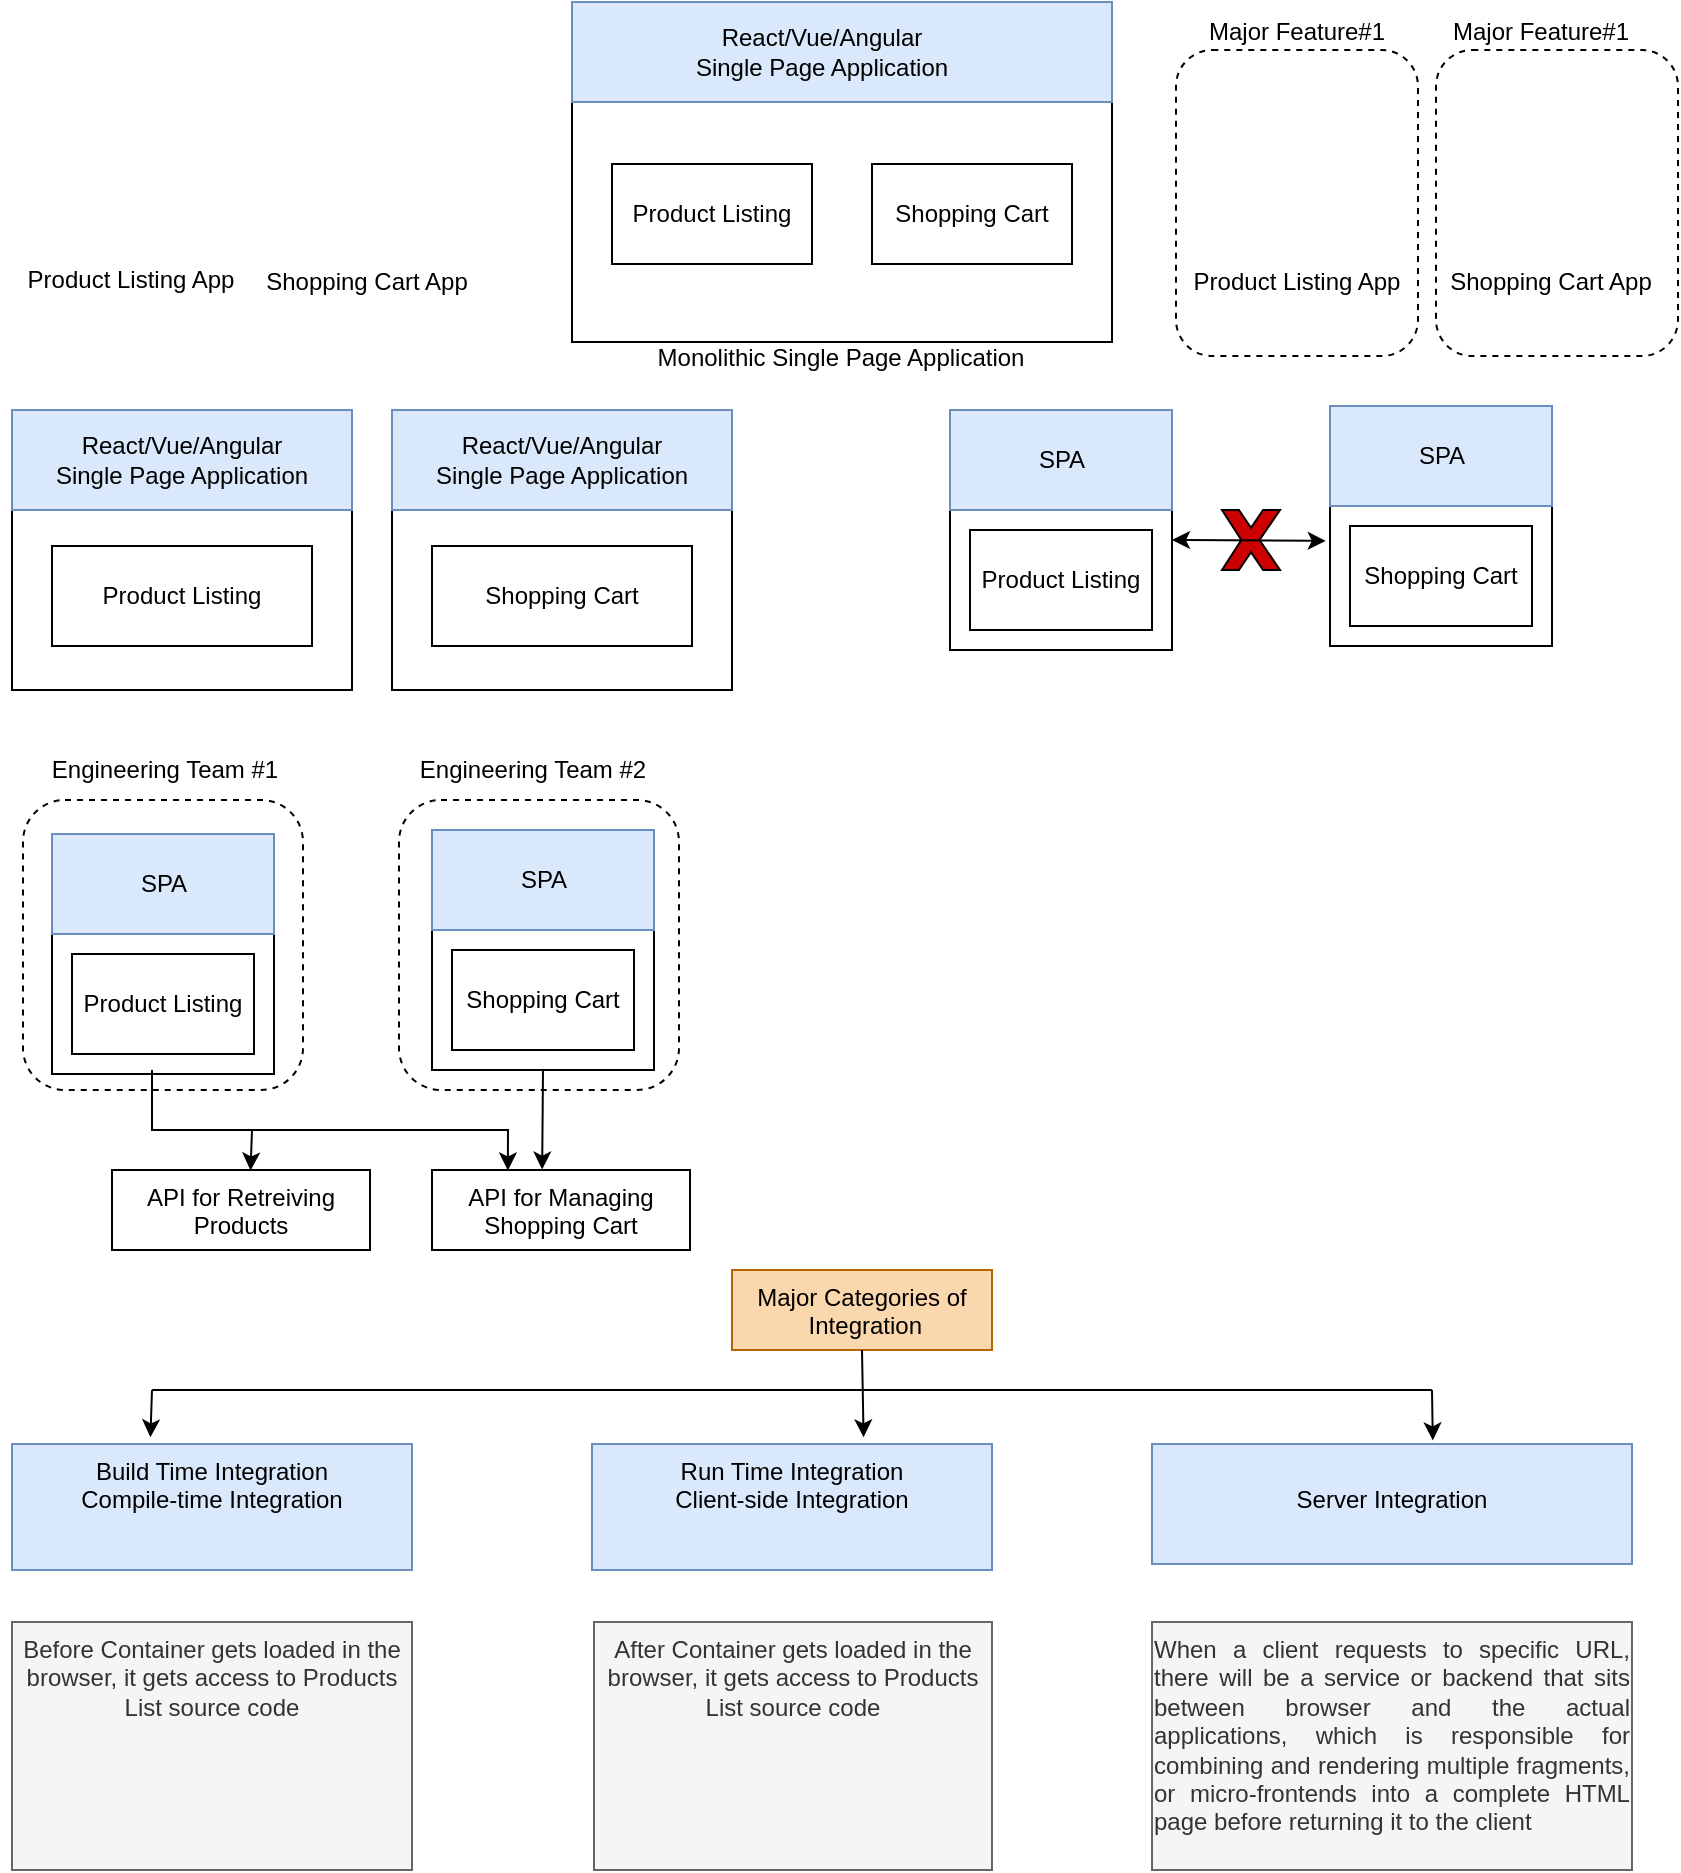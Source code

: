 <mxfile version="22.1.17" type="github" pages="9">
  <diagram id="HzzkXtRiBOfBRwnQmHLX" name="Server Arch">
    <mxGraphModel dx="1434" dy="766" grid="1" gridSize="10" guides="1" tooltips="1" connect="1" arrows="1" fold="1" page="1" pageScale="1" pageWidth="850" pageHeight="1100" math="0" shadow="0">
      <root>
        <mxCell id="0" />
        <mxCell id="1" parent="0" />
        <mxCell id="msXrQutdEgU7XMJ9eGrg-1" value="" style="shape=image;html=1;verticalAlign=top;verticalLabelPosition=bottom;labelBackgroundColor=#ffffff;imageAspect=0;aspect=fixed;image=https://cdn1.iconfinder.com/data/icons/seo-and-web-development-6/32/Web_website_favorite_site_star-128.png" parent="1" vertex="1">
          <mxGeometry x="135" y="37" width="110" height="110" as="geometry" />
        </mxCell>
        <mxCell id="msXrQutdEgU7XMJ9eGrg-2" value="" style="shape=image;html=1;verticalAlign=top;verticalLabelPosition=bottom;labelBackgroundColor=#ffffff;imageAspect=0;aspect=fixed;image=https://cdn1.iconfinder.com/data/icons/seo-and-web-development-6/32/Web_website_favorite_site_star-128.png" parent="1" vertex="1">
          <mxGeometry x="16" y="36" width="110" height="110" as="geometry" />
        </mxCell>
        <mxCell id="msXrQutdEgU7XMJ9eGrg-3" value="Shopping Cart App" style="text;html=1;align=center;verticalAlign=middle;resizable=0;points=[];autosize=1;strokeColor=none;fillColor=none;" parent="1" vertex="1">
          <mxGeometry x="127" y="131" width="120" height="30" as="geometry" />
        </mxCell>
        <mxCell id="msXrQutdEgU7XMJ9eGrg-4" value="Product Listing App" style="text;html=1;align=center;verticalAlign=middle;resizable=0;points=[];autosize=1;strokeColor=none;fillColor=none;" parent="1" vertex="1">
          <mxGeometry x="4" y="130" width="130" height="30" as="geometry" />
        </mxCell>
        <mxCell id="msXrQutdEgU7XMJ9eGrg-10" value="Monolithic Single Page Application" style="text;html=1;align=center;verticalAlign=middle;resizable=0;points=[];autosize=1;strokeColor=none;fillColor=none;" parent="1" vertex="1">
          <mxGeometry x="319" y="169" width="210" height="30" as="geometry" />
        </mxCell>
        <mxCell id="msXrQutdEgU7XMJ9eGrg-19" value="" style="rounded=1;whiteSpace=wrap;html=1;dashed=1;" parent="1" vertex="1">
          <mxGeometry x="722" y="30" width="121" height="153" as="geometry" />
        </mxCell>
        <mxCell id="msXrQutdEgU7XMJ9eGrg-14" value="" style="shape=image;html=1;verticalAlign=top;verticalLabelPosition=bottom;labelBackgroundColor=#ffffff;imageAspect=0;aspect=fixed;image=https://cdn1.iconfinder.com/data/icons/seo-and-web-development-6/32/Web_website_favorite_site_star-128.png" parent="1" vertex="1">
          <mxGeometry x="726" y="37" width="110" height="110" as="geometry" />
        </mxCell>
        <mxCell id="msXrQutdEgU7XMJ9eGrg-18" value="" style="rounded=1;whiteSpace=wrap;html=1;dashed=1;" parent="1" vertex="1">
          <mxGeometry x="592" y="30" width="121" height="153" as="geometry" />
        </mxCell>
        <mxCell id="msXrQutdEgU7XMJ9eGrg-15" value="" style="shape=image;html=1;verticalAlign=top;verticalLabelPosition=bottom;labelBackgroundColor=#ffffff;imageAspect=0;aspect=fixed;image=https://cdn1.iconfinder.com/data/icons/seo-and-web-development-6/32/Web_website_favorite_site_star-128.png" parent="1" vertex="1">
          <mxGeometry x="597" y="37" width="110" height="110" as="geometry" />
        </mxCell>
        <mxCell id="msXrQutdEgU7XMJ9eGrg-16" value="Shopping Cart App" style="text;html=1;align=center;verticalAlign=middle;resizable=0;points=[];autosize=1;strokeColor=none;fillColor=none;" parent="1" vertex="1">
          <mxGeometry x="719" y="131" width="120" height="30" as="geometry" />
        </mxCell>
        <mxCell id="msXrQutdEgU7XMJ9eGrg-17" value="Product Listing App" style="text;html=1;align=center;verticalAlign=middle;resizable=0;points=[];autosize=1;strokeColor=none;fillColor=none;" parent="1" vertex="1">
          <mxGeometry x="587" y="131" width="130" height="30" as="geometry" />
        </mxCell>
        <mxCell id="msXrQutdEgU7XMJ9eGrg-20" value="Major Feature#1" style="text;html=1;align=center;verticalAlign=middle;resizable=0;points=[];autosize=1;strokeColor=none;fillColor=none;" parent="1" vertex="1">
          <mxGeometry x="597" y="6" width="110" height="30" as="geometry" />
        </mxCell>
        <mxCell id="msXrQutdEgU7XMJ9eGrg-21" value="Major Feature#1" style="text;html=1;align=center;verticalAlign=middle;resizable=0;points=[];autosize=1;strokeColor=none;fillColor=none;" parent="1" vertex="1">
          <mxGeometry x="719" y="6" width="110" height="30" as="geometry" />
        </mxCell>
        <mxCell id="yO8kdcnrtrjrrBu5rs9_-2" value="" style="group" parent="1" vertex="1" connectable="0">
          <mxGeometry x="290" y="6" width="270" height="170" as="geometry" />
        </mxCell>
        <mxCell id="msXrQutdEgU7XMJ9eGrg-5" value="" style="rounded=0;whiteSpace=wrap;html=1;" parent="yO8kdcnrtrjrrBu5rs9_-2" vertex="1">
          <mxGeometry width="270" height="170" as="geometry" />
        </mxCell>
        <mxCell id="msXrQutdEgU7XMJ9eGrg-8" value="Product Listing" style="rounded=0;whiteSpace=wrap;html=1;" parent="yO8kdcnrtrjrrBu5rs9_-2" vertex="1">
          <mxGeometry x="20" y="81" width="100" height="50" as="geometry" />
        </mxCell>
        <mxCell id="msXrQutdEgU7XMJ9eGrg-9" value="Shopping Cart" style="rounded=0;whiteSpace=wrap;html=1;" parent="yO8kdcnrtrjrrBu5rs9_-2" vertex="1">
          <mxGeometry x="150" y="81" width="100" height="50" as="geometry" />
        </mxCell>
        <mxCell id="msXrQutdEgU7XMJ9eGrg-13" value="" style="group" parent="yO8kdcnrtrjrrBu5rs9_-2" vertex="1" connectable="0">
          <mxGeometry width="270" height="50" as="geometry" />
        </mxCell>
        <mxCell id="msXrQutdEgU7XMJ9eGrg-11" value="" style="rounded=0;whiteSpace=wrap;html=1;fillColor=#dae8fc;strokeColor=#6c8ebf;" parent="msXrQutdEgU7XMJ9eGrg-13" vertex="1">
          <mxGeometry width="270" height="50" as="geometry" />
        </mxCell>
        <mxCell id="msXrQutdEgU7XMJ9eGrg-7" value="React/Vue/Angular&lt;br&gt;Single Page Application" style="text;html=1;strokeColor=none;fillColor=none;align=center;verticalAlign=middle;whiteSpace=wrap;rounded=0;" parent="msXrQutdEgU7XMJ9eGrg-13" vertex="1">
          <mxGeometry x="50" y="10" width="150" height="30" as="geometry" />
        </mxCell>
        <mxCell id="yO8kdcnrtrjrrBu5rs9_-10" value="" style="group" parent="1" vertex="1" connectable="0">
          <mxGeometry x="10" y="210" width="170" height="140" as="geometry" />
        </mxCell>
        <mxCell id="yO8kdcnrtrjrrBu5rs9_-4" value="" style="rounded=0;whiteSpace=wrap;html=1;" parent="yO8kdcnrtrjrrBu5rs9_-10" vertex="1">
          <mxGeometry width="170" height="140" as="geometry" />
        </mxCell>
        <mxCell id="yO8kdcnrtrjrrBu5rs9_-5" value="Product Listing" style="rounded=0;whiteSpace=wrap;html=1;" parent="yO8kdcnrtrjrrBu5rs9_-10" vertex="1">
          <mxGeometry x="20" y="68" width="130" height="50" as="geometry" />
        </mxCell>
        <mxCell id="yO8kdcnrtrjrrBu5rs9_-7" value="" style="group" parent="yO8kdcnrtrjrrBu5rs9_-10" vertex="1" connectable="0">
          <mxGeometry width="170" height="50" as="geometry" />
        </mxCell>
        <mxCell id="yO8kdcnrtrjrrBu5rs9_-8" value="" style="rounded=0;whiteSpace=wrap;html=1;fillColor=#dae8fc;strokeColor=#6c8ebf;" parent="yO8kdcnrtrjrrBu5rs9_-7" vertex="1">
          <mxGeometry width="170" height="50" as="geometry" />
        </mxCell>
        <mxCell id="yO8kdcnrtrjrrBu5rs9_-9" value="React/Vue/Angular&lt;br&gt;Single Page Application" style="text;html=1;strokeColor=none;fillColor=none;align=center;verticalAlign=middle;whiteSpace=wrap;rounded=0;" parent="yO8kdcnrtrjrrBu5rs9_-7" vertex="1">
          <mxGeometry x="10" y="10" width="150" height="30" as="geometry" />
        </mxCell>
        <mxCell id="yO8kdcnrtrjrrBu5rs9_-11" value="" style="group" parent="1" vertex="1" connectable="0">
          <mxGeometry x="200" y="210" width="170" height="140" as="geometry" />
        </mxCell>
        <mxCell id="yO8kdcnrtrjrrBu5rs9_-12" value="" style="rounded=0;whiteSpace=wrap;html=1;" parent="yO8kdcnrtrjrrBu5rs9_-11" vertex="1">
          <mxGeometry width="170" height="140" as="geometry" />
        </mxCell>
        <mxCell id="yO8kdcnrtrjrrBu5rs9_-13" value="Shopping Cart" style="rounded=0;whiteSpace=wrap;html=1;" parent="yO8kdcnrtrjrrBu5rs9_-11" vertex="1">
          <mxGeometry x="20" y="68" width="130" height="50" as="geometry" />
        </mxCell>
        <mxCell id="yO8kdcnrtrjrrBu5rs9_-14" value="" style="group" parent="yO8kdcnrtrjrrBu5rs9_-11" vertex="1" connectable="0">
          <mxGeometry width="170" height="50" as="geometry" />
        </mxCell>
        <mxCell id="yO8kdcnrtrjrrBu5rs9_-15" value="" style="rounded=0;whiteSpace=wrap;html=1;fillColor=#dae8fc;strokeColor=#6c8ebf;" parent="yO8kdcnrtrjrrBu5rs9_-14" vertex="1">
          <mxGeometry width="170" height="50" as="geometry" />
        </mxCell>
        <mxCell id="yO8kdcnrtrjrrBu5rs9_-16" value="React/Vue/Angular&lt;br&gt;Single Page Application" style="text;html=1;strokeColor=none;fillColor=none;align=center;verticalAlign=middle;whiteSpace=wrap;rounded=0;" parent="yO8kdcnrtrjrrBu5rs9_-14" vertex="1">
          <mxGeometry x="10" y="10" width="150" height="30" as="geometry" />
        </mxCell>
        <mxCell id="yO8kdcnrtrjrrBu5rs9_-18" value="" style="rounded=0;whiteSpace=wrap;html=1;" parent="1" vertex="1">
          <mxGeometry x="479" y="210" width="111" height="120" as="geometry" />
        </mxCell>
        <mxCell id="yO8kdcnrtrjrrBu5rs9_-19" value="Product Listing" style="rounded=0;whiteSpace=wrap;html=1;" parent="1" vertex="1">
          <mxGeometry x="489" y="270" width="91" height="50" as="geometry" />
        </mxCell>
        <mxCell id="yO8kdcnrtrjrrBu5rs9_-20" value="" style="group" parent="1" vertex="1" connectable="0">
          <mxGeometry x="479" y="210" width="211" height="120" as="geometry" />
        </mxCell>
        <mxCell id="yO8kdcnrtrjrrBu5rs9_-21" value="" style="rounded=0;whiteSpace=wrap;html=1;fillColor=#dae8fc;strokeColor=#6c8ebf;" parent="yO8kdcnrtrjrrBu5rs9_-20" vertex="1">
          <mxGeometry width="111.0" height="50" as="geometry" />
        </mxCell>
        <mxCell id="yO8kdcnrtrjrrBu5rs9_-22" value="SPA" style="text;html=1;strokeColor=none;fillColor=none;align=center;verticalAlign=middle;whiteSpace=wrap;rounded=0;" parent="yO8kdcnrtrjrrBu5rs9_-20" vertex="1">
          <mxGeometry x="6.529" y="10" width="97.941" height="30" as="geometry" />
        </mxCell>
        <mxCell id="yO8kdcnrtrjrrBu5rs9_-35" value="" style="verticalLabelPosition=bottom;verticalAlign=top;html=1;shape=mxgraph.basic.x;fillColor=#CC0000;" parent="yO8kdcnrtrjrrBu5rs9_-20" vertex="1">
          <mxGeometry x="136" y="50" width="29" height="30" as="geometry" />
        </mxCell>
        <mxCell id="yO8kdcnrtrjrrBu5rs9_-29" value="" style="rounded=0;whiteSpace=wrap;html=1;" parent="1" vertex="1">
          <mxGeometry x="669" y="208" width="111" height="120" as="geometry" />
        </mxCell>
        <mxCell id="yO8kdcnrtrjrrBu5rs9_-30" value="Shopping Cart" style="rounded=0;whiteSpace=wrap;html=1;" parent="1" vertex="1">
          <mxGeometry x="679" y="268" width="91" height="50" as="geometry" />
        </mxCell>
        <mxCell id="yO8kdcnrtrjrrBu5rs9_-31" value="" style="group" parent="1" vertex="1" connectable="0">
          <mxGeometry x="669" y="208" width="111" height="50" as="geometry" />
        </mxCell>
        <mxCell id="yO8kdcnrtrjrrBu5rs9_-32" value="" style="rounded=0;whiteSpace=wrap;html=1;fillColor=#dae8fc;strokeColor=#6c8ebf;" parent="yO8kdcnrtrjrrBu5rs9_-31" vertex="1">
          <mxGeometry width="111.0" height="50" as="geometry" />
        </mxCell>
        <mxCell id="yO8kdcnrtrjrrBu5rs9_-33" value="SPA" style="text;html=1;strokeColor=none;fillColor=none;align=center;verticalAlign=middle;whiteSpace=wrap;rounded=0;" parent="yO8kdcnrtrjrrBu5rs9_-31" vertex="1">
          <mxGeometry x="6.529" y="10" width="97.941" height="30" as="geometry" />
        </mxCell>
        <mxCell id="yO8kdcnrtrjrrBu5rs9_-34" value="" style="endArrow=classic;html=1;rounded=0;entryX=-0.019;entryY=0.562;entryDx=0;entryDy=0;entryPerimeter=0;endFill=1;startArrow=classic;startFill=1;" parent="1" target="yO8kdcnrtrjrrBu5rs9_-29" edge="1">
          <mxGeometry width="50" height="50" relative="1" as="geometry">
            <mxPoint x="590" y="275" as="sourcePoint" />
            <mxPoint x="420" y="210" as="targetPoint" />
          </mxGeometry>
        </mxCell>
        <mxCell id="yO8kdcnrtrjrrBu5rs9_-36" value="" style="rounded=0;whiteSpace=wrap;html=1;" parent="1" vertex="1">
          <mxGeometry x="30" y="422" width="111" height="120" as="geometry" />
        </mxCell>
        <mxCell id="yO8kdcnrtrjrrBu5rs9_-37" value="Product Listing" style="rounded=0;whiteSpace=wrap;html=1;" parent="1" vertex="1">
          <mxGeometry x="40" y="482" width="91" height="50" as="geometry" />
        </mxCell>
        <mxCell id="yO8kdcnrtrjrrBu5rs9_-38" value="" style="group" parent="1" vertex="1" connectable="0">
          <mxGeometry x="30" y="422" width="211" height="141" as="geometry" />
        </mxCell>
        <mxCell id="yO8kdcnrtrjrrBu5rs9_-39" value="" style="rounded=0;whiteSpace=wrap;html=1;fillColor=#dae8fc;strokeColor=#6c8ebf;" parent="yO8kdcnrtrjrrBu5rs9_-38" vertex="1">
          <mxGeometry width="111.0" height="50" as="geometry" />
        </mxCell>
        <mxCell id="yO8kdcnrtrjrrBu5rs9_-40" value="SPA" style="text;html=1;strokeColor=none;fillColor=none;align=center;verticalAlign=middle;whiteSpace=wrap;rounded=0;" parent="yO8kdcnrtrjrrBu5rs9_-38" vertex="1">
          <mxGeometry x="6.529" y="10" width="97.941" height="30" as="geometry" />
        </mxCell>
        <mxCell id="yO8kdcnrtrjrrBu5rs9_-58" value="" style="rounded=1;whiteSpace=wrap;html=1;strokeColor=default;align=center;verticalAlign=top;fontFamily=Helvetica;fontSize=12;fontColor=default;fillColor=default;fillOpacity=0;dashed=1;" parent="yO8kdcnrtrjrrBu5rs9_-38" vertex="1">
          <mxGeometry x="-14.5" y="-17" width="140" height="145" as="geometry" />
        </mxCell>
        <mxCell id="yO8kdcnrtrjrrBu5rs9_-42" value="" style="rounded=0;whiteSpace=wrap;html=1;" parent="1" vertex="1">
          <mxGeometry x="220" y="420" width="111" height="120" as="geometry" />
        </mxCell>
        <mxCell id="yO8kdcnrtrjrrBu5rs9_-43" value="Shopping Cart" style="rounded=0;whiteSpace=wrap;html=1;" parent="1" vertex="1">
          <mxGeometry x="230" y="480" width="91" height="50" as="geometry" />
        </mxCell>
        <mxCell id="yO8kdcnrtrjrrBu5rs9_-44" value="" style="group" parent="1" vertex="1" connectable="0">
          <mxGeometry x="220" y="420" width="111" height="50" as="geometry" />
        </mxCell>
        <mxCell id="yO8kdcnrtrjrrBu5rs9_-45" value="" style="rounded=0;whiteSpace=wrap;html=1;fillColor=#dae8fc;strokeColor=#6c8ebf;" parent="yO8kdcnrtrjrrBu5rs9_-44" vertex="1">
          <mxGeometry width="111.0" height="50" as="geometry" />
        </mxCell>
        <mxCell id="yO8kdcnrtrjrrBu5rs9_-46" value="SPA" style="text;html=1;strokeColor=none;fillColor=none;align=center;verticalAlign=middle;whiteSpace=wrap;rounded=0;" parent="yO8kdcnrtrjrrBu5rs9_-44" vertex="1">
          <mxGeometry x="6.529" y="10" width="97.941" height="30" as="geometry" />
        </mxCell>
        <mxCell id="yO8kdcnrtrjrrBu5rs9_-48" value="API for Retreiving Products" style="rounded=0;whiteSpace=wrap;html=1;strokeColor=default;align=center;verticalAlign=top;fontFamily=Helvetica;fontSize=12;fontColor=default;fillColor=default;" parent="1" vertex="1">
          <mxGeometry x="60" y="590" width="129" height="40" as="geometry" />
        </mxCell>
        <mxCell id="yO8kdcnrtrjrrBu5rs9_-49" value="API for Managing Shopping Cart" style="rounded=0;whiteSpace=wrap;html=1;strokeColor=default;align=center;verticalAlign=top;fontFamily=Helvetica;fontSize=12;fontColor=default;fillColor=default;" parent="1" vertex="1">
          <mxGeometry x="220" y="590" width="129" height="40" as="geometry" />
        </mxCell>
        <mxCell id="yO8kdcnrtrjrrBu5rs9_-50" value="" style="endArrow=classic;html=1;rounded=0;fontFamily=Helvetica;fontSize=12;fontColor=default;entryX=0.537;entryY=0.006;entryDx=0;entryDy=0;entryPerimeter=0;" parent="1" target="yO8kdcnrtrjrrBu5rs9_-48" edge="1">
          <mxGeometry width="50" height="50" relative="1" as="geometry">
            <mxPoint x="80" y="540" as="sourcePoint" />
            <mxPoint x="350" y="580" as="targetPoint" />
            <Array as="points">
              <mxPoint x="80" y="570" />
              <mxPoint x="130" y="570" />
            </Array>
          </mxGeometry>
        </mxCell>
        <mxCell id="yO8kdcnrtrjrrBu5rs9_-51" value="" style="endArrow=classic;html=1;rounded=0;fontFamily=Helvetica;fontSize=12;fontColor=default;exitX=0.5;exitY=1;exitDx=0;exitDy=0;entryX=0.427;entryY=-0.006;entryDx=0;entryDy=0;entryPerimeter=0;" parent="1" source="yO8kdcnrtrjrrBu5rs9_-42" target="yO8kdcnrtrjrrBu5rs9_-49" edge="1">
          <mxGeometry width="50" height="50" relative="1" as="geometry">
            <mxPoint x="300" y="630" as="sourcePoint" />
            <mxPoint x="350" y="580" as="targetPoint" />
          </mxGeometry>
        </mxCell>
        <mxCell id="yO8kdcnrtrjrrBu5rs9_-52" value="" style="endArrow=classic;html=1;rounded=0;fontFamily=Helvetica;fontSize=12;fontColor=default;entryX=0.294;entryY=0.006;entryDx=0;entryDy=0;entryPerimeter=0;" parent="1" target="yO8kdcnrtrjrrBu5rs9_-49" edge="1">
          <mxGeometry width="50" height="50" relative="1" as="geometry">
            <mxPoint x="120" y="570" as="sourcePoint" />
            <mxPoint x="350" y="580" as="targetPoint" />
            <Array as="points">
              <mxPoint x="258" y="570" />
            </Array>
          </mxGeometry>
        </mxCell>
        <mxCell id="yO8kdcnrtrjrrBu5rs9_-59" value="" style="rounded=1;whiteSpace=wrap;html=1;strokeColor=default;align=center;verticalAlign=top;fontFamily=Helvetica;fontSize=12;fontColor=default;fillColor=default;fillOpacity=0;dashed=1;" parent="1" vertex="1">
          <mxGeometry x="203.5" y="405" width="140" height="145" as="geometry" />
        </mxCell>
        <mxCell id="yO8kdcnrtrjrrBu5rs9_-60" value="Engineering Team #1" style="text;html=1;align=center;verticalAlign=middle;resizable=0;points=[];autosize=1;strokeColor=none;fillColor=none;fontSize=12;fontFamily=Helvetica;fontColor=default;" parent="1" vertex="1">
          <mxGeometry x="16" y="375" width="140" height="30" as="geometry" />
        </mxCell>
        <mxCell id="yO8kdcnrtrjrrBu5rs9_-61" value="Engineering Team #2" style="text;html=1;align=center;verticalAlign=middle;resizable=0;points=[];autosize=1;strokeColor=none;fillColor=none;fontSize=12;fontFamily=Helvetica;fontColor=default;" parent="1" vertex="1">
          <mxGeometry x="200" y="375" width="140" height="30" as="geometry" />
        </mxCell>
        <mxCell id="yO8kdcnrtrjrrBu5rs9_-62" value="Major Categories of&lt;br&gt;&amp;nbsp;Integration" style="rounded=0;whiteSpace=wrap;html=1;strokeColor=#b46504;align=center;verticalAlign=top;fontFamily=Helvetica;fontSize=12;fillColor=#fad7ac;" parent="1" vertex="1">
          <mxGeometry x="370" y="640" width="130" height="40" as="geometry" />
        </mxCell>
        <mxCell id="yO8kdcnrtrjrrBu5rs9_-63" value="Build Time Integration&lt;br&gt;Compile-time Integration" style="rounded=0;whiteSpace=wrap;html=1;strokeColor=#6c8ebf;align=center;verticalAlign=top;fontFamily=Helvetica;fontSize=12;fillColor=#dae8fc;" parent="1" vertex="1">
          <mxGeometry x="10" y="727" width="200" height="63" as="geometry" />
        </mxCell>
        <mxCell id="yO8kdcnrtrjrrBu5rs9_-64" value="Run Time Integration&lt;br&gt;Client-side Integration" style="rounded=0;whiteSpace=wrap;html=1;strokeColor=#6c8ebf;align=center;verticalAlign=top;fontFamily=Helvetica;fontSize=12;fillColor=#dae8fc;" parent="1" vertex="1">
          <mxGeometry x="300" y="727" width="200" height="63" as="geometry" />
        </mxCell>
        <mxCell id="yO8kdcnrtrjrrBu5rs9_-65" value="&lt;br&gt;Server Integration" style="rounded=0;whiteSpace=wrap;html=1;strokeColor=#6c8ebf;align=center;verticalAlign=top;fontFamily=Helvetica;fontSize=12;fillColor=#dae8fc;" parent="1" vertex="1">
          <mxGeometry x="580" y="727" width="240" height="60" as="geometry" />
        </mxCell>
        <mxCell id="yO8kdcnrtrjrrBu5rs9_-66" value="Before Container gets loaded in the browser, it gets access to Products List source code" style="rounded=0;whiteSpace=wrap;html=1;strokeColor=#666666;align=center;verticalAlign=top;fontFamily=Helvetica;fontSize=12;fontColor=#333333;fillColor=#f5f5f5;" parent="1" vertex="1">
          <mxGeometry x="10" y="816" width="200" height="124" as="geometry" />
        </mxCell>
        <mxCell id="yO8kdcnrtrjrrBu5rs9_-67" value="After Container gets loaded in the browser, it gets access to Products List source code" style="rounded=0;whiteSpace=wrap;html=1;strokeColor=#666666;align=center;verticalAlign=top;fontFamily=Helvetica;fontSize=12;fontColor=#333333;fillColor=#f5f5f5;" parent="1" vertex="1">
          <mxGeometry x="301" y="816" width="199" height="124" as="geometry" />
        </mxCell>
        <mxCell id="yO8kdcnrtrjrrBu5rs9_-68" value="&lt;div style=&quot;text-align: justify;&quot;&gt;&lt;span style=&quot;background-color: initial;&quot;&gt;When a client requests to specific URL, there will be a service or backend that sits between browser and the actual applications, which is responsible for combining and rendering multiple fragments, or micro-frontends into a complete HTML page before returning it to the client&lt;/span&gt;&lt;/div&gt;" style="rounded=0;whiteSpace=wrap;html=1;strokeColor=#666666;align=center;verticalAlign=top;fontFamily=Helvetica;fontSize=12;fontColor=#333333;fillColor=#f5f5f5;" parent="1" vertex="1">
          <mxGeometry x="580" y="816" width="240" height="124" as="geometry" />
        </mxCell>
        <mxCell id="yO8kdcnrtrjrrBu5rs9_-69" value="" style="endArrow=classic;html=1;rounded=0;fontFamily=Helvetica;fontSize=12;fontColor=default;exitX=0.5;exitY=1;exitDx=0;exitDy=0;entryX=0.679;entryY=-0.053;entryDx=0;entryDy=0;entryPerimeter=0;" parent="1" source="yO8kdcnrtrjrrBu5rs9_-62" target="yO8kdcnrtrjrrBu5rs9_-64" edge="1">
          <mxGeometry width="50" height="50" relative="1" as="geometry">
            <mxPoint x="410" y="970" as="sourcePoint" />
            <mxPoint x="460" y="920" as="targetPoint" />
          </mxGeometry>
        </mxCell>
        <mxCell id="yO8kdcnrtrjrrBu5rs9_-70" value="" style="endArrow=none;html=1;rounded=0;fontFamily=Helvetica;fontSize=12;fontColor=default;" parent="1" edge="1">
          <mxGeometry width="50" height="50" relative="1" as="geometry">
            <mxPoint x="80" y="700" as="sourcePoint" />
            <mxPoint x="720" y="700" as="targetPoint" />
          </mxGeometry>
        </mxCell>
        <mxCell id="yO8kdcnrtrjrrBu5rs9_-71" value="" style="endArrow=classic;html=1;rounded=0;fontFamily=Helvetica;fontSize=12;fontColor=default;entryX=0.346;entryY=-0.053;entryDx=0;entryDy=0;entryPerimeter=0;" parent="1" target="yO8kdcnrtrjrrBu5rs9_-63" edge="1">
          <mxGeometry width="50" height="50" relative="1" as="geometry">
            <mxPoint x="80" y="700" as="sourcePoint" />
            <mxPoint x="460" y="920" as="targetPoint" />
          </mxGeometry>
        </mxCell>
        <mxCell id="yO8kdcnrtrjrrBu5rs9_-73" value="" style="endArrow=classic;html=1;rounded=0;fontFamily=Helvetica;fontSize=12;fontColor=default;entryX=0.585;entryY=-0.03;entryDx=0;entryDy=0;entryPerimeter=0;" parent="1" target="yO8kdcnrtrjrrBu5rs9_-65" edge="1">
          <mxGeometry width="50" height="50" relative="1" as="geometry">
            <mxPoint x="720" y="700" as="sourcePoint" />
            <mxPoint x="460" y="920" as="targetPoint" />
          </mxGeometry>
        </mxCell>
      </root>
    </mxGraphModel>
  </diagram>
  <diagram name="Webpack " id="f_ubU6b-C9NsZ_72Fe37">
    <mxGraphModel dx="1434" dy="766" grid="1" gridSize="10" guides="1" tooltips="1" connect="1" arrows="1" fold="1" page="1" pageScale="1" pageWidth="850" pageHeight="1100" math="0" shadow="0">
      <root>
        <mxCell id="0" />
        <mxCell id="1" parent="0" />
        <mxCell id="33EV09qo5TnwpSvwFXFL-1" value="Note: bundle.js or main.js, sometimes totally unpredictable names" style="text;html=1;align=center;verticalAlign=middle;resizable=0;points=[];autosize=1;strokeColor=none;fillColor=none;fontSize=12;fontFamily=Helvetica;fontColor=default;" parent="1" vertex="1">
          <mxGeometry x="8" y="320" width="370" height="30" as="geometry" />
        </mxCell>
        <mxCell id="33EV09qo5TnwpSvwFXFL-3" value="" style="strokeWidth=1;shadow=0;dashed=0;align=center;html=1;shape=mxgraph.mockup.containers.browserWindow;rSize=0;strokeColor=#666666;strokeColor2=#008cff;strokeColor3=#c4c4c4;mainText=,;recursiveResize=0;verticalAlign=top;fontFamily=Helvetica;fontSize=12;fontColor=default;fillColor=default;" parent="1" vertex="1">
          <mxGeometry x="578" y="12" width="250" height="290" as="geometry" />
        </mxCell>
        <mxCell id="33EV09qo5TnwpSvwFXFL-4" value="Page 1" style="strokeWidth=1;shadow=0;dashed=0;align=center;html=1;shape=mxgraph.mockup.containers.anchor;fontSize=17;fontColor=#666666;align=left;whiteSpace=wrap;strokeColor=default;verticalAlign=top;fontFamily=Helvetica;fillColor=default;" parent="33EV09qo5TnwpSvwFXFL-3" vertex="1">
          <mxGeometry x="60" y="12" width="110" height="26" as="geometry" />
        </mxCell>
        <mxCell id="33EV09qo5TnwpSvwFXFL-5" value="https://www.my-app.io" style="strokeWidth=1;shadow=0;dashed=0;align=center;html=1;shape=mxgraph.mockup.containers.anchor;rSize=0;fontSize=17;fontColor=#666666;align=left;strokeColor=default;verticalAlign=top;fontFamily=Helvetica;fillColor=default;" parent="33EV09qo5TnwpSvwFXFL-3" vertex="1">
          <mxGeometry x="80" y="60" width="120" height="26" as="geometry" />
        </mxCell>
        <mxCell id="33EV09qo5TnwpSvwFXFL-6" value="HTML Document" style="rounded=0;whiteSpace=wrap;html=1;strokeColor=default;align=center;verticalAlign=top;fontFamily=Helvetica;fontSize=12;fontColor=default;fillColor=default;" parent="33EV09qo5TnwpSvwFXFL-3" vertex="1">
          <mxGeometry x="25" y="150" width="195" height="60" as="geometry" />
        </mxCell>
        <mxCell id="33EV09qo5TnwpSvwFXFL-7" value="" style="endArrow=none;html=1;rounded=0;fontFamily=Helvetica;fontSize=12;fontColor=default;exitX=0.001;exitY=0.346;exitDx=0;exitDy=0;exitPerimeter=0;entryX=1.001;entryY=0.316;entryDx=0;entryDy=0;entryPerimeter=0;" parent="33EV09qo5TnwpSvwFXFL-3" source="33EV09qo5TnwpSvwFXFL-6" edge="1">
          <mxGeometry width="50" height="50" relative="1" as="geometry">
            <mxPoint x="25.195" y="172.76" as="sourcePoint" />
            <mxPoint x="220.195" y="170.96" as="targetPoint" />
          </mxGeometry>
        </mxCell>
        <mxCell id="33EV09qo5TnwpSvwFXFL-8" value="&amp;lt;script src=&quot;main.js&amp;gt;&amp;lt;/script&amp;gt;" style="text;html=1;strokeColor=none;fillColor=none;align=center;verticalAlign=middle;whiteSpace=wrap;rounded=0;fontSize=12;fontFamily=Helvetica;fontColor=default;" parent="33EV09qo5TnwpSvwFXFL-3" vertex="1">
          <mxGeometry x="40" y="180" width="170" height="30" as="geometry" />
        </mxCell>
        <mxCell id="PlugJkCY-pkuOAztnRj7-1" value="&lt;font style=&quot;font-size: 16px;&quot;&gt;Dependency&lt;/font&gt;" style="rounded=0;whiteSpace=wrap;html=1;fillColor=#dae8fc;strokeColor=#6c8ebf;container=0;movable=1;resizable=1;rotatable=1;deletable=1;editable=1;locked=0;connectable=1;" parent="1" vertex="1">
          <mxGeometry x="15" y="33" width="93" height="59" as="geometry" />
        </mxCell>
        <mxCell id="PlugJkCY-pkuOAztnRj7-2" value="&lt;font style=&quot;font-size: 16px;&quot;&gt;Dependency&lt;/font&gt;" style="rounded=0;whiteSpace=wrap;html=1;fillColor=#dae8fc;strokeColor=#6c8ebf;container=0;movable=1;resizable=1;rotatable=1;deletable=1;editable=1;locked=0;connectable=1;" parent="1" vertex="1">
          <mxGeometry x="15" y="123" width="93" height="59" as="geometry" />
        </mxCell>
        <mxCell id="PlugJkCY-pkuOAztnRj7-3" value="&lt;font style=&quot;font-size: 16px;&quot;&gt;Dependency&lt;/font&gt;" style="rounded=0;whiteSpace=wrap;html=1;fillColor=#dae8fc;strokeColor=#6c8ebf;container=0;movable=1;resizable=1;rotatable=1;deletable=1;editable=1;locked=0;connectable=1;" parent="1" vertex="1">
          <mxGeometry x="15" y="213" width="93" height="59" as="geometry" />
        </mxCell>
        <mxCell id="PlugJkCY-pkuOAztnRj7-4" value="&lt;font style=&quot;font-size: 16px;&quot;&gt;index.js&lt;/font&gt;" style="rounded=0;whiteSpace=wrap;html=1;fillColor=#dae8fc;strokeColor=#6c8ebf;container=0;movable=1;resizable=1;rotatable=1;deletable=1;editable=1;locked=0;connectable=1;" parent="1" vertex="1">
          <mxGeometry x="145" y="122" width="63" height="60" as="geometry" />
        </mxCell>
        <mxCell id="PlugJkCY-pkuOAztnRj7-5" value="&lt;b&gt;&lt;font style=&quot;font-size: 16px;&quot;&gt;Webpack&lt;/font&gt;&lt;/b&gt;" style="rounded=0;whiteSpace=wrap;html=1;fillColor=#ffe6cc;strokeColor=#d79b00;container=0;movable=1;resizable=1;rotatable=1;deletable=1;editable=1;locked=0;connectable=1;" parent="1" vertex="1">
          <mxGeometry x="248" y="96.75" width="100" height="110.5" as="geometry" />
        </mxCell>
        <mxCell id="PlugJkCY-pkuOAztnRj7-7" value="" style="endArrow=classic;html=1;rounded=0;exitX=1;exitY=0.5;exitDx=0;exitDy=0;movable=1;resizable=1;rotatable=1;deletable=1;editable=1;locked=0;connectable=1;" parent="1" source="PlugJkCY-pkuOAztnRj7-2" edge="1">
          <mxGeometry width="50" height="50" relative="1" as="geometry">
            <mxPoint x="285" y="103" as="sourcePoint" />
            <mxPoint x="148" y="152" as="targetPoint" />
          </mxGeometry>
        </mxCell>
        <mxCell id="PlugJkCY-pkuOAztnRj7-8" value="" style="endArrow=none;html=1;rounded=0;exitX=1;exitY=0.5;exitDx=0;exitDy=0;movable=1;resizable=1;rotatable=1;deletable=1;editable=1;locked=0;connectable=1;" parent="1" source="PlugJkCY-pkuOAztnRj7-1" target="PlugJkCY-pkuOAztnRj7-3" edge="1">
          <mxGeometry width="50" height="50" relative="1" as="geometry">
            <mxPoint x="285" y="103" as="sourcePoint" />
            <mxPoint x="155" y="243" as="targetPoint" />
            <Array as="points">
              <mxPoint x="128" y="62" />
              <mxPoint x="128" y="242" />
            </Array>
          </mxGeometry>
        </mxCell>
        <mxCell id="PlugJkCY-pkuOAztnRj7-9" value="" style="endArrow=classic;html=1;rounded=0;exitX=1;exitY=0.5;exitDx=0;exitDy=0;entryX=0;entryY=0.5;entryDx=0;entryDy=0;movable=1;resizable=1;rotatable=1;deletable=1;editable=1;locked=0;connectable=1;" parent="1" edge="1">
          <mxGeometry width="50" height="50" relative="1" as="geometry">
            <mxPoint x="208" y="152.21" as="sourcePoint" />
            <mxPoint x="248" y="152.5" as="targetPoint" />
            <Array as="points">
              <mxPoint x="208" y="153" />
            </Array>
          </mxGeometry>
        </mxCell>
        <mxCell id="PlugJkCY-pkuOAztnRj7-12" value="Combines many JS files&lt;br&gt;&amp;nbsp;into one single file" style="text;html=1;align=center;verticalAlign=middle;resizable=1;points=[];autosize=1;strokeColor=none;fillColor=none;container=0;movable=1;rotatable=1;deletable=1;editable=1;locked=0;connectable=1;" parent="1" vertex="1">
          <mxGeometry x="238" y="208" width="120" height="40" as="geometry" />
        </mxCell>
        <mxCell id="PlugJkCY-pkuOAztnRj7-25" value="Makes output easily&lt;br&gt;&amp;nbsp;available to the browser" style="text;html=1;align=center;verticalAlign=middle;resizable=1;points=[];autosize=1;strokeColor=none;fillColor=none;movable=1;rotatable=1;deletable=1;editable=1;locked=0;connectable=1;" parent="1" vertex="1">
          <mxGeometry x="376" y="262" width="150" height="40" as="geometry" />
        </mxCell>
        <mxCell id="PlugJkCY-pkuOAztnRj7-20" value="" style="rounded=0;whiteSpace=wrap;html=1;fillColor=#ffe6cc;strokeColor=#d79b00;movable=1;resizable=1;rotatable=1;deletable=1;editable=1;locked=0;connectable=1;" parent="1" vertex="1">
          <mxGeometry x="378" y="54" width="160" height="185" as="geometry" />
        </mxCell>
        <mxCell id="PlugJkCY-pkuOAztnRj7-22" value="" style="endArrow=none;html=1;rounded=0;entryX=0.994;entryY=0.309;entryDx=0;entryDy=0;entryPerimeter=0;exitX=0.013;exitY=0.311;exitDx=0;exitDy=0;exitPerimeter=0;movable=1;resizable=1;rotatable=1;deletable=1;editable=1;locked=0;connectable=1;strokeColor=#FFB570;" parent="1" source="PlugJkCY-pkuOAztnRj7-20" target="PlugJkCY-pkuOAztnRj7-20" edge="1">
          <mxGeometry width="50" height="50" relative="1" as="geometry">
            <mxPoint x="355" y="113" as="sourcePoint" />
            <mxPoint x="405" y="63" as="targetPoint" />
          </mxGeometry>
        </mxCell>
        <mxCell id="PlugJkCY-pkuOAztnRj7-23" value="&lt;font style=&quot;font-size: 16px;&quot;&gt;Webpack Dev Server&lt;/font&gt;" style="text;html=1;strokeColor=none;fillColor=none;align=center;verticalAlign=middle;whiteSpace=wrap;rounded=0;movable=1;resizable=1;rotatable=1;deletable=1;editable=1;locked=0;connectable=1;" parent="1" vertex="1">
          <mxGeometry x="395" y="76" width="140" height="6" as="geometry" />
        </mxCell>
        <mxCell id="PlugJkCY-pkuOAztnRj7-24" value="main.js" style="rounded=0;whiteSpace=wrap;html=1;fillColor=#dae8fc;strokeColor=#6c8ebf;movable=1;resizable=1;rotatable=1;deletable=1;editable=1;locked=0;connectable=1;" parent="1" vertex="1">
          <mxGeometry x="408" y="124" width="100" height="54" as="geometry" />
        </mxCell>
        <mxCell id="jf947JhWThxosUPHZOCs-3" value="" style="endArrow=classic;html=1;rounded=0;exitX=0.9;exitY=0.5;exitDx=0;exitDy=0;exitPerimeter=0;entryX=0;entryY=0.5;entryDx=0;entryDy=0;" parent="1" source="PlugJkCY-pkuOAztnRj7-5" target="PlugJkCY-pkuOAztnRj7-24" edge="1">
          <mxGeometry width="50" height="50" relative="1" as="geometry">
            <mxPoint x="428" y="292" as="sourcePoint" />
            <mxPoint x="478" y="242" as="targetPoint" />
          </mxGeometry>
        </mxCell>
        <mxCell id="jf947JhWThxosUPHZOCs-4" value="" style="endArrow=classic;html=1;rounded=0;entryX=0.8;entryY=0.519;entryDx=0;entryDy=0;entryPerimeter=0;" parent="1" source="33EV09qo5TnwpSvwFXFL-8" target="PlugJkCY-pkuOAztnRj7-24" edge="1">
          <mxGeometry width="50" height="50" relative="1" as="geometry">
            <mxPoint x="428" y="292" as="sourcePoint" />
            <mxPoint x="478" y="242" as="targetPoint" />
            <Array as="points">
              <mxPoint x="558" y="207" />
              <mxPoint x="558" y="152" />
            </Array>
          </mxGeometry>
        </mxCell>
        <mxCell id="jf947JhWThxosUPHZOCs-28" value="" style="group" parent="1" vertex="1" connectable="0">
          <mxGeometry x="70" y="390" width="133" height="170" as="geometry" />
        </mxCell>
        <mxCell id="jf947JhWThxosUPHZOCs-25" value="" style="rounded=0;whiteSpace=wrap;html=1;fillColor=#f5f5f5;fontColor=#333333;strokeColor=#666666;" parent="jf947JhWThxosUPHZOCs-28" vertex="1">
          <mxGeometry width="133" height="170" as="geometry" />
        </mxCell>
        <mxCell id="jf947JhWThxosUPHZOCs-26" value="Products" style="rounded=0;whiteSpace=wrap;html=1;fillColor=#dae8fc;strokeColor=#6c8ebf;" parent="jf947JhWThxosUPHZOCs-28" vertex="1">
          <mxGeometry width="133" height="40" as="geometry" />
        </mxCell>
        <mxCell id="jf947JhWThxosUPHZOCs-27" value="index.js" style="rounded=0;whiteSpace=wrap;html=1;" parent="jf947JhWThxosUPHZOCs-28" vertex="1">
          <mxGeometry x="26.5" y="60" width="80" height="40" as="geometry" />
        </mxCell>
        <mxCell id="jf947JhWThxosUPHZOCs-29" value="" style="group;fillColor=#ffe6cc;strokeColor=#d79b00;container=0;" parent="1" vertex="1" connectable="0">
          <mxGeometry x="263" y="390" width="160" height="260" as="geometry" />
        </mxCell>
        <mxCell id="jf947JhWThxosUPHZOCs-30" value="" style="rounded=0;whiteSpace=wrap;html=1;fillColor=#ffe6cc;strokeColor=#d79b00;container=0;" parent="1" vertex="1">
          <mxGeometry x="263" y="390" width="160" height="230" as="geometry" />
        </mxCell>
        <mxCell id="jf947JhWThxosUPHZOCs-31" value="Webpack" style="rounded=0;whiteSpace=wrap;html=1;fillColor=#ffe6cc;strokeColor=#d79b00;container=0;" parent="1" vertex="1">
          <mxGeometry x="263" y="390" width="160" height="40" as="geometry" />
        </mxCell>
        <mxCell id="jf947JhWThxosUPHZOCs-32" value="Normal bundling process..." style="rounded=0;whiteSpace=wrap;html=1;container=0;" parent="1" vertex="1">
          <mxGeometry x="283" y="450" width="120" height="40" as="geometry" />
        </mxCell>
        <mxCell id="jf947JhWThxosUPHZOCs-33" value="Module Federation Plugin" style="rounded=0;whiteSpace=wrap;html=1;container=0;" parent="1" vertex="1">
          <mxGeometry x="283" y="520" width="120" height="80" as="geometry" />
        </mxCell>
        <mxCell id="jf947JhWThxosUPHZOCs-35" value="" style="endArrow=classic;html=1;rounded=0;exitX=1;exitY=0.5;exitDx=0;exitDy=0;" parent="1" source="jf947JhWThxosUPHZOCs-27" edge="1">
          <mxGeometry width="50" height="50" relative="1" as="geometry">
            <mxPoint x="223" y="530" as="sourcePoint" />
            <mxPoint x="283" y="470" as="targetPoint" />
          </mxGeometry>
        </mxCell>
        <mxCell id="jf947JhWThxosUPHZOCs-36" value="" style="endArrow=classic;html=1;rounded=0;" parent="1" edge="1">
          <mxGeometry width="50" height="50" relative="1" as="geometry">
            <mxPoint x="223" y="470" as="sourcePoint" />
            <mxPoint x="283" y="570" as="targetPoint" />
            <Array as="points">
              <mxPoint x="223" y="570" />
            </Array>
          </mxGeometry>
        </mxCell>
        <mxCell id="jf947JhWThxosUPHZOCs-38" value="main.js" style="shape=document;whiteSpace=wrap;html=1;boundedLbl=1;" parent="1" vertex="1">
          <mxGeometry x="493" y="450" width="80" height="50" as="geometry" />
        </mxCell>
        <mxCell id="jf947JhWThxosUPHZOCs-39" value="remoteEntry.js" style="shape=document;whiteSpace=wrap;html=1;boundedLbl=1;" parent="1" vertex="1">
          <mxGeometry x="493" y="540" width="80" height="50" as="geometry" />
        </mxCell>
        <mxCell id="jf947JhWThxosUPHZOCs-40" value="src_index.js" style="shape=document;whiteSpace=wrap;html=1;boundedLbl=1;" parent="1" vertex="1">
          <mxGeometry x="493" y="630" width="80" height="50" as="geometry" />
        </mxCell>
        <mxCell id="jf947JhWThxosUPHZOCs-41" value="faker.js" style="shape=document;whiteSpace=wrap;html=1;boundedLbl=1;" parent="1" vertex="1">
          <mxGeometry x="493" y="720" width="80" height="50" as="geometry" />
        </mxCell>
        <mxCell id="jf947JhWThxosUPHZOCs-42" value="" style="endArrow=classic;html=1;rounded=0;exitX=1;exitY=0.5;exitDx=0;exitDy=0;" parent="1" source="jf947JhWThxosUPHZOCs-32" edge="1">
          <mxGeometry width="50" height="50" relative="1" as="geometry">
            <mxPoint x="663" y="510" as="sourcePoint" />
            <mxPoint x="493" y="470" as="targetPoint" />
          </mxGeometry>
        </mxCell>
        <mxCell id="jf947JhWThxosUPHZOCs-43" value="" style="endArrow=classic;html=1;rounded=0;exitX=1;exitY=0.5;exitDx=0;exitDy=0;" parent="1" edge="1">
          <mxGeometry width="50" height="50" relative="1" as="geometry">
            <mxPoint x="403" y="560" as="sourcePoint" />
            <mxPoint x="493" y="560" as="targetPoint" />
          </mxGeometry>
        </mxCell>
        <mxCell id="jf947JhWThxosUPHZOCs-44" value="" style="endArrow=classic;html=1;rounded=0;entryX=-0.037;entryY=0.4;entryDx=0;entryDy=0;entryPerimeter=0;" parent="1" target="jf947JhWThxosUPHZOCs-40" edge="1">
          <mxGeometry width="50" height="50" relative="1" as="geometry">
            <mxPoint x="453" y="560" as="sourcePoint" />
            <mxPoint x="493" y="660" as="targetPoint" />
            <Array as="points">
              <mxPoint x="453" y="610" />
              <mxPoint x="453" y="650" />
              <mxPoint x="473" y="650" />
            </Array>
          </mxGeometry>
        </mxCell>
        <mxCell id="jf947JhWThxosUPHZOCs-45" value="" style="endArrow=classic;html=1;rounded=0;" parent="1" edge="1">
          <mxGeometry width="50" height="50" relative="1" as="geometry">
            <mxPoint x="453" y="640" as="sourcePoint" />
            <mxPoint x="493" y="740" as="targetPoint" />
            <Array as="points">
              <mxPoint x="453" y="690" />
              <mxPoint x="453" y="740" />
            </Array>
          </mxGeometry>
        </mxCell>
        <mxCell id="jf947JhWThxosUPHZOCs-46" value="&lt;div style=&quot;text-align: justify;&quot;&gt;&lt;span style=&quot;background-color: initial;&quot;&gt;This means we can still run&lt;/span&gt;&lt;/div&gt;&lt;div style=&quot;text-align: justify;&quot;&gt;&lt;span style=&quot;background-color: initial;&quot;&gt;Products as a standalone&lt;/span&gt;&lt;/div&gt;" style="text;html=1;align=center;verticalAlign=middle;resizable=0;points=[];autosize=1;strokeColor=none;fillColor=none;" parent="1" vertex="1">
          <mxGeometry x="568" y="454" width="170" height="40" as="geometry" />
        </mxCell>
        <mxCell id="jf947JhWThxosUPHZOCs-47" value="&lt;div style=&quot;text-align: justify;&quot;&gt;Contains a list of files that are&amp;nbsp;&lt;/div&gt;&lt;div style=&quot;text-align: justify;&quot;&gt;available from this project +&amp;nbsp;&lt;/div&gt;&lt;div style=&quot;text-align: justify;&quot;&gt;directions on how to load them&lt;/div&gt;" style="text;html=1;align=center;verticalAlign=middle;resizable=0;points=[];autosize=1;strokeColor=none;fillColor=none;" parent="1" vertex="1">
          <mxGeometry x="568" y="530" width="190" height="60" as="geometry" />
        </mxCell>
        <mxCell id="jf947JhWThxosUPHZOCs-48" value="&lt;div style=&quot;text-align: justify;&quot;&gt;Version of src/index.js that can&lt;/div&gt;&lt;div style=&quot;text-align: justify;&quot;&gt;be&amp;nbsp;&lt;span style=&quot;background-color: initial;&quot;&gt;safely loaded into the&amp;nbsp;&lt;/span&gt;&lt;/div&gt;&lt;div style=&quot;text-align: justify;&quot;&gt;&lt;span style=&quot;background-color: initial;&quot;&gt;browser&lt;/span&gt;&lt;/div&gt;" style="text;html=1;align=center;verticalAlign=middle;resizable=0;points=[];autosize=1;strokeColor=none;fillColor=none;" parent="1" vertex="1">
          <mxGeometry x="573" y="621" width="190" height="60" as="geometry" />
        </mxCell>
        <mxCell id="jf947JhWThxosUPHZOCs-49" value="&lt;div style=&quot;text-align: justify;&quot;&gt;Version of faker that can be&lt;/div&gt;&lt;div style=&quot;text-align: justify;&quot;&gt;safely loaded into the browser&lt;/div&gt;" style="text;html=1;align=center;verticalAlign=middle;resizable=0;points=[];autosize=1;strokeColor=none;fillColor=none;" parent="1" vertex="1">
          <mxGeometry x="591" y="720" width="180" height="40" as="geometry" />
        </mxCell>
        <mxCell id="jf947JhWThxosUPHZOCs-50" value="" style="rounded=0;whiteSpace=wrap;html=1;fillColor=#f5f5f5;strokeColor=#666666;fontColor=#333333;" parent="1" vertex="1">
          <mxGeometry x="140" y="827" width="190" height="240" as="geometry" />
        </mxCell>
        <mxCell id="jf947JhWThxosUPHZOCs-73" style="edgeStyle=orthogonalEdgeStyle;rounded=0;orthogonalLoop=1;jettySize=auto;html=1;entryX=0;entryY=0.5;entryDx=0;entryDy=0;" parent="1" source="jf947JhWThxosUPHZOCs-51" target="jf947JhWThxosUPHZOCs-70" edge="1">
          <mxGeometry relative="1" as="geometry" />
        </mxCell>
        <mxCell id="jf947JhWThxosUPHZOCs-51" value="Webpack" style="rounded=0;whiteSpace=wrap;html=1;fillColor=#ffe6cc;strokeColor=#d79b00;" parent="1" vertex="1">
          <mxGeometry x="370" y="867" width="110" height="60" as="geometry" />
        </mxCell>
        <mxCell id="jf947JhWThxosUPHZOCs-52" value="Container" style="rounded=0;whiteSpace=wrap;html=1;fillColor=#dae8fc;strokeColor=#6c8ebf;" parent="1" vertex="1">
          <mxGeometry x="140" y="827" width="190" height="40" as="geometry" />
        </mxCell>
        <mxCell id="jf947JhWThxosUPHZOCs-57" value="" style="group" parent="1" vertex="1" connectable="0">
          <mxGeometry x="160" y="877" width="150" height="60" as="geometry" />
        </mxCell>
        <mxCell id="jf947JhWThxosUPHZOCs-53" value="" style="rounded=0;whiteSpace=wrap;html=1;" parent="jf947JhWThxosUPHZOCs-57" vertex="1">
          <mxGeometry width="150" height="60" as="geometry" />
        </mxCell>
        <mxCell id="jf947JhWThxosUPHZOCs-54" value="" style="rounded=0;whiteSpace=wrap;html=1;" parent="jf947JhWThxosUPHZOCs-57" vertex="1">
          <mxGeometry width="150" height="30" as="geometry" />
        </mxCell>
        <mxCell id="jf947JhWThxosUPHZOCs-55" value="index.js" style="text;html=1;strokeColor=none;fillColor=none;align=center;verticalAlign=middle;whiteSpace=wrap;rounded=0;" parent="jf947JhWThxosUPHZOCs-57" vertex="1">
          <mxGeometry x="30" width="60" height="30" as="geometry" />
        </mxCell>
        <mxCell id="jf947JhWThxosUPHZOCs-56" value="&lt;font style=&quot;font-size: 9px;&quot;&gt;import(&#39;./bootstrap.js&#39;)&lt;/font&gt;" style="text;html=1;strokeColor=none;fillColor=none;align=center;verticalAlign=middle;whiteSpace=wrap;rounded=0;" parent="jf947JhWThxosUPHZOCs-57" vertex="1">
          <mxGeometry x="30" y="30" width="60" height="30" as="geometry" />
        </mxCell>
        <mxCell id="jf947JhWThxosUPHZOCs-65" value="" style="group" parent="1" vertex="1" connectable="0">
          <mxGeometry x="160" y="977" width="150" height="60" as="geometry" />
        </mxCell>
        <mxCell id="jf947JhWThxosUPHZOCs-66" value="" style="rounded=0;whiteSpace=wrap;html=1;" parent="jf947JhWThxosUPHZOCs-65" vertex="1">
          <mxGeometry width="150" height="60" as="geometry" />
        </mxCell>
        <mxCell id="jf947JhWThxosUPHZOCs-67" value="" style="rounded=0;whiteSpace=wrap;html=1;" parent="jf947JhWThxosUPHZOCs-65" vertex="1">
          <mxGeometry width="150" height="30" as="geometry" />
        </mxCell>
        <mxCell id="jf947JhWThxosUPHZOCs-68" value="bootstrap.js" style="text;html=1;strokeColor=none;fillColor=none;align=center;verticalAlign=middle;whiteSpace=wrap;rounded=0;" parent="jf947JhWThxosUPHZOCs-65" vertex="1">
          <mxGeometry x="30" width="60" height="30" as="geometry" />
        </mxCell>
        <mxCell id="jf947JhWThxosUPHZOCs-69" value="&lt;font style=&quot;font-size: 9px;&quot;&gt;import &#39;products/ProductsIndex&lt;/font&gt;" style="text;html=1;strokeColor=none;fillColor=none;align=center;verticalAlign=middle;whiteSpace=wrap;rounded=0;" parent="jf947JhWThxosUPHZOCs-65" vertex="1">
          <mxGeometry x="10" y="30" width="140" height="30" as="geometry" />
        </mxCell>
        <mxCell id="jf947JhWThxosUPHZOCs-70" value="main.js" style="rounded=0;whiteSpace=wrap;html=1;strokeColor=#757575;" parent="1" vertex="1">
          <mxGeometry x="528" y="847" width="120" height="60" as="geometry" />
        </mxCell>
        <mxCell id="jf947JhWThxosUPHZOCs-71" value="bootstrap.js" style="rounded=0;whiteSpace=wrap;html=1;strokeColor=#757575;" parent="1" vertex="1">
          <mxGeometry x="528" y="947" width="120" height="60" as="geometry" />
        </mxCell>
        <mxCell id="jf947JhWThxosUPHZOCs-72" style="edgeStyle=orthogonalEdgeStyle;rounded=0;orthogonalLoop=1;jettySize=auto;html=1;entryX=0.018;entryY=0.417;entryDx=0;entryDy=0;entryPerimeter=0;" parent="1" source="jf947JhWThxosUPHZOCs-54" target="jf947JhWThxosUPHZOCs-51" edge="1">
          <mxGeometry relative="1" as="geometry" />
        </mxCell>
        <mxCell id="jf947JhWThxosUPHZOCs-74" style="edgeStyle=orthogonalEdgeStyle;rounded=0;orthogonalLoop=1;jettySize=auto;html=1;entryX=-0.007;entryY=0.578;entryDx=0;entryDy=0;entryPerimeter=0;" parent="1" source="jf947JhWThxosUPHZOCs-51" target="jf947JhWThxosUPHZOCs-71" edge="1">
          <mxGeometry relative="1" as="geometry" />
        </mxCell>
        <mxCell id="jf947JhWThxosUPHZOCs-75" value="Only contains contents of &lt;br&gt;index.js" style="text;html=1;align=center;verticalAlign=middle;resizable=0;points=[];autosize=1;strokeColor=none;fillColor=none;" parent="1" vertex="1">
          <mxGeometry x="500" y="812" width="160" height="40" as="geometry" />
        </mxCell>
        <mxCell id="jf947JhWThxosUPHZOCs-76" value="Contains bootstrap.js. Webpack&lt;br&gt;&amp;nbsp;knows it has to fetch something &lt;br&gt;from products before running &lt;br&gt;this file!" style="text;html=1;align=center;verticalAlign=middle;resizable=0;points=[];autosize=1;strokeColor=none;fillColor=none;" parent="1" vertex="1">
          <mxGeometry x="482" y="1000" width="190" height="70" as="geometry" />
        </mxCell>
      </root>
    </mxGraphModel>
  </diagram>
  <diagram id="Q_1R8eWs0g5068TItbjK" name="Integration">
    <mxGraphModel dx="1434" dy="766" grid="1" gridSize="10" guides="1" tooltips="1" connect="1" arrows="1" fold="1" page="1" pageScale="1" pageWidth="850" pageHeight="1100" math="0" shadow="0">
      <root>
        <mxCell id="0" />
        <mxCell id="1" parent="0" />
        <mxCell id="JgOXWAJibeJZzkkCVqqV-1" value="" style="rounded=0;whiteSpace=wrap;html=1;" parent="1" vertex="1">
          <mxGeometry x="30" y="150" width="120" height="180" as="geometry" />
        </mxCell>
        <mxCell id="JgOXWAJibeJZzkkCVqqV-2" value="Container Webpack Dev &lt;br&gt;Server" style="rounded=0;whiteSpace=wrap;html=1;" parent="1" vertex="1">
          <mxGeometry x="30" y="150" width="120" height="50" as="geometry" />
        </mxCell>
        <mxCell id="JgOXWAJibeJZzkkCVqqV-21" style="edgeStyle=orthogonalEdgeStyle;rounded=0;orthogonalLoop=1;jettySize=auto;html=1;entryX=0;entryY=0.5;entryDx=0;entryDy=0;" parent="1" source="JgOXWAJibeJZzkkCVqqV-3" target="JgOXWAJibeJZzkkCVqqV-8" edge="1">
          <mxGeometry relative="1" as="geometry" />
        </mxCell>
        <mxCell id="JgOXWAJibeJZzkkCVqqV-3" value="main.js" style="shape=document;whiteSpace=wrap;html=1;boundedLbl=1;" parent="1" vertex="1">
          <mxGeometry x="50" y="212" width="70" height="40" as="geometry" />
        </mxCell>
        <mxCell id="JgOXWAJibeJZzkkCVqqV-22" style="edgeStyle=orthogonalEdgeStyle;rounded=0;orthogonalLoop=1;jettySize=auto;html=1;entryX=0;entryY=0.75;entryDx=0;entryDy=0;" parent="1" source="JgOXWAJibeJZzkkCVqqV-4" target="JgOXWAJibeJZzkkCVqqV-9" edge="1">
          <mxGeometry relative="1" as="geometry">
            <Array as="points">
              <mxPoint x="200" y="290" />
              <mxPoint x="200" y="232" />
            </Array>
          </mxGeometry>
        </mxCell>
        <mxCell id="JgOXWAJibeJZzkkCVqqV-4" value="bootstrap.js" style="shape=document;whiteSpace=wrap;html=1;boundedLbl=1;" parent="1" vertex="1">
          <mxGeometry x="50" y="270" width="70" height="40" as="geometry" />
        </mxCell>
        <mxCell id="JgOXWAJibeJZzkkCVqqV-5" value="" style="strokeWidth=1;shadow=0;dashed=0;align=center;html=1;shape=mxgraph.mockup.containers.browserWindow;rSize=0;strokeColor=#666666;strokeColor2=#008cff;strokeColor3=#c4c4c4;mainText=,;recursiveResize=0;" parent="1" vertex="1">
          <mxGeometry x="230" y="40" width="320" height="340" as="geometry" />
        </mxCell>
        <mxCell id="JgOXWAJibeJZzkkCVqqV-6" value="Page 1" style="strokeWidth=1;shadow=0;dashed=0;align=center;html=1;shape=mxgraph.mockup.containers.anchor;fontSize=17;fontColor=#666666;align=left;whiteSpace=wrap;" parent="JgOXWAJibeJZzkkCVqqV-5" vertex="1">
          <mxGeometry x="60" y="12" width="110" height="26" as="geometry" />
        </mxCell>
        <mxCell id="JgOXWAJibeJZzkkCVqqV-7" value="localhost:8080" style="strokeWidth=1;shadow=0;dashed=0;align=center;html=1;shape=mxgraph.mockup.containers.anchor;rSize=0;fontSize=17;fontColor=#666666;align=left;" parent="JgOXWAJibeJZzkkCVqqV-5" vertex="1">
          <mxGeometry x="130" y="60" width="150" height="26" as="geometry" />
        </mxCell>
        <mxCell id="JgOXWAJibeJZzkkCVqqV-8" value="main.js loaded and executed" style="rounded=0;whiteSpace=wrap;html=1;strokeColor=#7A7A7A;" parent="JgOXWAJibeJZzkkCVqqV-5" vertex="1">
          <mxGeometry x="20" y="130" width="280" height="30" as="geometry" />
        </mxCell>
        <mxCell id="JgOXWAJibeJZzkkCVqqV-9" value="We need to load and execute bootstrap.js" style="rounded=0;whiteSpace=wrap;html=1;strokeColor=#7A7A7A;" parent="JgOXWAJibeJZzkkCVqqV-5" vertex="1">
          <mxGeometry x="20" y="170" width="280" height="30" as="geometry" />
        </mxCell>
        <mxCell id="JgOXWAJibeJZzkkCVqqV-10" value="Bootstrap needs a file from Products! Fetch remoteEntry.js to figure out how to fetch that" style="rounded=0;whiteSpace=wrap;html=1;strokeColor=#7A7A7A;" parent="JgOXWAJibeJZzkkCVqqV-5" vertex="1">
          <mxGeometry x="20" y="210" width="280" height="30" as="geometry" />
        </mxCell>
        <mxCell id="JgOXWAJibeJZzkkCVqqV-11" value="Ah, ok, we need src_index, and that needs faker.js" style="rounded=0;whiteSpace=wrap;html=1;strokeColor=#7A7A7A;" parent="JgOXWAJibeJZzkkCVqqV-5" vertex="1">
          <mxGeometry x="20" y="250" width="280" height="30" as="geometry" />
        </mxCell>
        <mxCell id="JgOXWAJibeJZzkkCVqqV-12" value="Ok, got them both, fetch and execute bootstrap.js" style="rounded=0;whiteSpace=wrap;html=1;strokeColor=#7A7A7A;" parent="JgOXWAJibeJZzkkCVqqV-5" vertex="1">
          <mxGeometry x="20" y="290" width="280" height="30" as="geometry" />
        </mxCell>
        <mxCell id="JgOXWAJibeJZzkkCVqqV-13" value="" style="rounded=0;whiteSpace=wrap;html=1;" parent="1" vertex="1">
          <mxGeometry x="660" y="115" width="120" height="250" as="geometry" />
        </mxCell>
        <mxCell id="JgOXWAJibeJZzkkCVqqV-14" value="Products Webpack Dev &lt;br&gt;Server" style="rounded=0;whiteSpace=wrap;html=1;" parent="1" vertex="1">
          <mxGeometry x="660" y="115" width="120" height="50" as="geometry" />
        </mxCell>
        <mxCell id="JgOXWAJibeJZzkkCVqqV-23" style="edgeStyle=orthogonalEdgeStyle;rounded=0;orthogonalLoop=1;jettySize=auto;html=1;entryX=1;entryY=0.75;entryDx=0;entryDy=0;" parent="1" edge="1">
          <mxGeometry relative="1" as="geometry">
            <mxPoint x="680.0" y="186" as="sourcePoint" />
            <mxPoint x="530.0" y="266.5" as="targetPoint" />
            <Array as="points">
              <mxPoint x="605" y="186" />
              <mxPoint x="605" y="266" />
            </Array>
          </mxGeometry>
        </mxCell>
        <mxCell id="JgOXWAJibeJZzkkCVqqV-15" value="remoteEntry.js" style="shape=document;whiteSpace=wrap;html=1;boundedLbl=1;" parent="1" vertex="1">
          <mxGeometry x="680" y="172" width="80" height="40" as="geometry" />
        </mxCell>
        <mxCell id="JgOXWAJibeJZzkkCVqqV-24" style="edgeStyle=orthogonalEdgeStyle;rounded=0;orthogonalLoop=1;jettySize=auto;html=1;entryX=1;entryY=0.75;entryDx=0;entryDy=0;" parent="1" edge="1">
          <mxGeometry relative="1" as="geometry">
            <mxPoint x="680.0" y="251.034" as="sourcePoint" />
            <mxPoint x="530.0" y="308.5" as="targetPoint" />
            <Array as="points">
              <mxPoint x="620" y="251" />
              <mxPoint x="620" y="308" />
            </Array>
          </mxGeometry>
        </mxCell>
        <mxCell id="JgOXWAJibeJZzkkCVqqV-16" value="src_index.js" style="shape=document;whiteSpace=wrap;html=1;boundedLbl=1;" parent="1" vertex="1">
          <mxGeometry x="680" y="235" width="80" height="40" as="geometry" />
        </mxCell>
        <mxCell id="JgOXWAJibeJZzkkCVqqV-17" value="faker.js" style="shape=document;whiteSpace=wrap;html=1;boundedLbl=1;" parent="1" vertex="1">
          <mxGeometry x="680" y="305" width="80" height="40" as="geometry" />
        </mxCell>
        <mxCell id="JgOXWAJibeJZzkkCVqqV-27" style="edgeStyle=orthogonalEdgeStyle;rounded=0;orthogonalLoop=1;jettySize=auto;html=1;entryX=1;entryY=0.587;entryDx=0;entryDy=0;entryPerimeter=0;" parent="1" source="JgOXWAJibeJZzkkCVqqV-17" target="JgOXWAJibeJZzkkCVqqV-11" edge="1">
          <mxGeometry relative="1" as="geometry" />
        </mxCell>
        <mxCell id="-4YHTA4yX1Fw82djKqIc-3" value="" style="edgeStyle=orthogonalEdgeStyle;rounded=0;orthogonalLoop=1;jettySize=auto;html=1;" parent="1" source="-4YHTA4yX1Fw82djKqIc-1" target="-4YHTA4yX1Fw82djKqIc-2" edge="1">
          <mxGeometry relative="1" as="geometry" />
        </mxCell>
        <mxCell id="-4YHTA4yX1Fw82djKqIc-1" value="&lt;b&gt;Container &lt;br&gt;import &#39;charts/barchart&#39;&lt;/b&gt;" style="rounded=0;whiteSpace=wrap;html=1;fillColor=#dae8fc;strokeColor=#6c8ebf;" parent="1" vertex="1">
          <mxGeometry x="10" y="480" width="140" height="80" as="geometry" />
        </mxCell>
        <mxCell id="-4YHTA4yX1Fw82djKqIc-5" value="" style="edgeStyle=orthogonalEdgeStyle;rounded=0;orthogonalLoop=1;jettySize=auto;html=1;" parent="1" source="-4YHTA4yX1Fw82djKqIc-2" target="-4YHTA4yX1Fw82djKqIc-4" edge="1">
          <mxGeometry relative="1" as="geometry" />
        </mxCell>
        <mxCell id="-4YHTA4yX1Fw82djKqIc-2" value="Requests for Barchart.js" style="rounded=0;whiteSpace=wrap;html=1;" parent="1" vertex="1">
          <mxGeometry x="200" y="490" width="120" height="60" as="geometry" />
        </mxCell>
        <mxCell id="-4YHTA4yX1Fw82djKqIc-6" value="" style="rounded=0;whiteSpace=wrap;html=1;fillColor=#f5f5f5;fontColor=#333333;strokeColor=#666666;" parent="1" vertex="1">
          <mxGeometry x="550" y="410" width="220" height="210" as="geometry" />
        </mxCell>
        <mxCell id="-4YHTA4yX1Fw82djKqIc-11" value="" style="edgeStyle=orthogonalEdgeStyle;rounded=0;orthogonalLoop=1;jettySize=auto;html=1;entryX=0;entryY=0.5;entryDx=0;entryDy=0;" parent="1" source="-4YHTA4yX1Fw82djKqIc-4" target="-4YHTA4yX1Fw82djKqIc-8" edge="1">
          <mxGeometry relative="1" as="geometry" />
        </mxCell>
        <mxCell id="-4YHTA4yX1Fw82djKqIc-4" value="remoteEntry.js" style="rounded=0;whiteSpace=wrap;html=1;fillColor=#ffe6cc;strokeColor=#d79b00;" parent="1" vertex="1">
          <mxGeometry x="370" y="475" width="100" height="90" as="geometry" />
        </mxCell>
        <mxCell id="-4YHTA4yX1Fw82djKqIc-7" value="&lt;b&gt;Charts&lt;/b&gt;" style="rounded=0;whiteSpace=wrap;html=1;fillColor=#dae8fc;strokeColor=#6c8ebf;" parent="1" vertex="1">
          <mxGeometry x="550" y="410" width="220" height="50" as="geometry" />
        </mxCell>
        <mxCell id="-4YHTA4yX1Fw82djKqIc-8" value="barchart/index.js" style="rounded=0;whiteSpace=wrap;html=1;" parent="1" vertex="1">
          <mxGeometry x="585" y="475" width="150" height="25" as="geometry" />
        </mxCell>
        <mxCell id="-4YHTA4yX1Fw82djKqIc-9" value="linechart/index.js" style="rounded=0;whiteSpace=wrap;html=1;" parent="1" vertex="1">
          <mxGeometry x="585" y="520" width="150" height="25" as="geometry" />
        </mxCell>
        <mxCell id="-4YHTA4yX1Fw82djKqIc-10" value="radarchart/index.js" style="rounded=0;whiteSpace=wrap;html=1;" parent="1" vertex="1">
          <mxGeometry x="585" y="565" width="150" height="25" as="geometry" />
        </mxCell>
        <mxCell id="-4YHTA4yX1Fw82djKqIc-12" value="Hi Charts, I am &lt;br&gt;looking for Barcharts&lt;br&gt;" style="text;html=1;align=center;verticalAlign=middle;resizable=0;points=[];autosize=1;strokeColor=none;fillColor=none;" parent="1" vertex="1">
          <mxGeometry x="19" y="443" width="130" height="40" as="geometry" />
        </mxCell>
        <mxCell id="-4YHTA4yX1Fw82djKqIc-13" value="Oh! they are looking for&lt;br&gt;&amp;nbsp;brachart/index.js" style="text;html=1;align=center;verticalAlign=middle;resizable=0;points=[];autosize=1;strokeColor=none;fillColor=none;" parent="1" vertex="1">
          <mxGeometry x="353" y="563" width="150" height="40" as="geometry" />
        </mxCell>
        <mxCell id="SDcdXE1XYlTh60xOyVZT-8" style="edgeStyle=orthogonalEdgeStyle;rounded=0;orthogonalLoop=1;jettySize=auto;html=1;" parent="1" source="SDcdXE1XYlTh60xOyVZT-1" target="SDcdXE1XYlTh60xOyVZT-3" edge="1">
          <mxGeometry relative="1" as="geometry" />
        </mxCell>
        <mxCell id="SDcdXE1XYlTh60xOyVZT-1" value="&lt;b&gt;Container&lt;/b&gt;" style="rounded=0;whiteSpace=wrap;html=1;" parent="1" vertex="1">
          <mxGeometry x="110" y="680" width="160" height="50" as="geometry" />
        </mxCell>
        <mxCell id="SDcdXE1XYlTh60xOyVZT-2" value="" style="rounded=0;whiteSpace=wrap;html=1;fillColor=#f5f5f5;fontColor=#333333;strokeColor=#666666;" parent="1" vertex="1">
          <mxGeometry x="11" y="850" width="150" height="110" as="geometry" />
        </mxCell>
        <mxCell id="SDcdXE1XYlTh60xOyVZT-3" value="&lt;b&gt;MFE#1&lt;/b&gt;" style="rounded=0;whiteSpace=wrap;html=1;fillColor=#dae8fc;strokeColor=#6c8ebf;" parent="1" vertex="1">
          <mxGeometry x="11" y="850" width="150" height="30" as="geometry" />
        </mxCell>
        <mxCell id="SDcdXE1XYlTh60xOyVZT-4" value="ProductsList" style="rounded=0;whiteSpace=wrap;html=1;" parent="1" vertex="1">
          <mxGeometry x="36" y="900" width="105" height="40" as="geometry" />
        </mxCell>
        <mxCell id="SDcdXE1XYlTh60xOyVZT-5" value="" style="rounded=0;whiteSpace=wrap;html=1;fillColor=#f5f5f5;fontColor=#333333;strokeColor=#666666;" parent="1" vertex="1">
          <mxGeometry x="221" y="850" width="150" height="110" as="geometry" />
        </mxCell>
        <mxCell id="SDcdXE1XYlTh60xOyVZT-6" value="&lt;b&gt;MFE#2&lt;/b&gt;" style="rounded=0;whiteSpace=wrap;html=1;fillColor=#dae8fc;strokeColor=#6c8ebf;" parent="1" vertex="1">
          <mxGeometry x="221" y="850" width="150" height="30" as="geometry" />
        </mxCell>
        <mxCell id="SDcdXE1XYlTh60xOyVZT-7" value="Cart" style="rounded=0;whiteSpace=wrap;html=1;" parent="1" vertex="1">
          <mxGeometry x="246" y="900" width="105" height="40" as="geometry" />
        </mxCell>
        <mxCell id="SDcdXE1XYlTh60xOyVZT-9" style="edgeStyle=orthogonalEdgeStyle;rounded=0;orthogonalLoop=1;jettySize=auto;html=1;entryX=0.467;entryY=0;entryDx=0;entryDy=0;entryPerimeter=0;" parent="1" source="SDcdXE1XYlTh60xOyVZT-1" target="SDcdXE1XYlTh60xOyVZT-6" edge="1">
          <mxGeometry relative="1" as="geometry" />
        </mxCell>
        <mxCell id="SDcdXE1XYlTh60xOyVZT-10" value="Decide when/where to &lt;br&gt;show each Microfrontend" style="text;html=1;align=center;verticalAlign=middle;resizable=0;points=[];autosize=1;strokeColor=none;fillColor=none;" parent="1" vertex="1">
          <mxGeometry x="101" y="633" width="160" height="40" as="geometry" />
        </mxCell>
        <mxCell id="SDcdXE1XYlTh60xOyVZT-11" value="" style="strokeWidth=1;shadow=0;dashed=0;align=center;html=1;shape=mxgraph.mockup.containers.browserWindow;rSize=0;strokeColor=#666666;strokeColor2=#008cff;strokeColor3=#c4c4c4;mainText=,;recursiveResize=0;" parent="1" vertex="1">
          <mxGeometry x="430" y="647" width="390" height="370" as="geometry" />
        </mxCell>
        <mxCell id="SDcdXE1XYlTh60xOyVZT-12" value="Page 1" style="strokeWidth=1;shadow=0;dashed=0;align=center;html=1;shape=mxgraph.mockup.containers.anchor;fontSize=17;fontColor=#666666;align=left;whiteSpace=wrap;" parent="SDcdXE1XYlTh60xOyVZT-11" vertex="1">
          <mxGeometry x="60" y="12" width="110" height="26" as="geometry" />
        </mxCell>
        <mxCell id="SDcdXE1XYlTh60xOyVZT-13" value="https://www.my-app.io" style="strokeWidth=1;shadow=0;dashed=0;align=center;html=1;shape=mxgraph.mockup.containers.anchor;rSize=0;fontSize=17;fontColor=#666666;align=left;" parent="SDcdXE1XYlTh60xOyVZT-11" vertex="1">
          <mxGeometry x="130" y="60" width="250" height="26" as="geometry" />
        </mxCell>
        <mxCell id="SDcdXE1XYlTh60xOyVZT-14" value="&lt;font style=&quot;font-size: 14px;&quot;&gt;&lt;b&gt;E-Commerce Store&lt;/b&gt;&lt;/font&gt;" style="text;html=1;strokeColor=none;fillColor=none;align=center;verticalAlign=middle;whiteSpace=wrap;rounded=0;" parent="SDcdXE1XYlTh60xOyVZT-11" vertex="1">
          <mxGeometry x="10" y="120" width="140" height="40" as="geometry" />
        </mxCell>
        <mxCell id="SDcdXE1XYlTh60xOyVZT-15" value="&lt;span style=&quot;background-color: initial;&quot;&gt;Products For Sale&lt;/span&gt;&lt;br&gt;&lt;div style=&quot;&quot;&gt;&lt;br&gt;&lt;/div&gt;&lt;blockquote style=&quot;margin: 0 0 0 40px; border: none; padding: 0px;&quot;&gt;&lt;/blockquote&gt;&lt;span style=&quot;background-color: initial;&quot;&gt;- Chair&lt;/span&gt;&lt;span style=&quot;background-color: initial;&quot;&gt;&lt;br&gt;- Table&lt;/span&gt;&lt;br&gt;&lt;div style=&quot;&quot;&gt;&lt;span style=&quot;background-color: initial;&quot;&gt;- Lamp&lt;/span&gt;&lt;/div&gt;" style="text;html=1;strokeColor=none;fillColor=none;align=left;verticalAlign=middle;whiteSpace=wrap;rounded=0;" parent="SDcdXE1XYlTh60xOyVZT-11" vertex="1">
          <mxGeometry x="20" y="150" width="160" height="100" as="geometry" />
        </mxCell>
        <mxCell id="SDcdXE1XYlTh60xOyVZT-18" value="" style="endArrow=none;html=1;rounded=0;shadow=1;strokeWidth=1;" parent="SDcdXE1XYlTh60xOyVZT-11" edge="1">
          <mxGeometry width="50" height="50" relative="1" as="geometry">
            <mxPoint x="10" y="240" as="sourcePoint" />
            <mxPoint x="220" y="240" as="targetPoint" />
          </mxGeometry>
        </mxCell>
        <mxCell id="SDcdXE1XYlTh60xOyVZT-19" value="Cart&lt;br&gt;You have 1 item in your Cart" style="text;html=1;strokeColor=none;fillColor=none;align=left;verticalAlign=middle;whiteSpace=wrap;rounded=0;" parent="SDcdXE1XYlTh60xOyVZT-11" vertex="1">
          <mxGeometry x="15" y="249" width="210" height="30" as="geometry" />
        </mxCell>
        <mxCell id="RPWuI-ntszb6ex_-_egN-21" value="" style="edgeStyle=orthogonalEdgeStyle;rounded=0;orthogonalLoop=1;jettySize=auto;html=1;" edge="1" parent="1" source="RPWuI-ntszb6ex_-_egN-1" target="RPWuI-ntszb6ex_-_egN-2">
          <mxGeometry relative="1" as="geometry" />
        </mxCell>
        <mxCell id="RPWuI-ntszb6ex_-_egN-1" value="&lt;font style=&quot;font-size: 14px;&quot;&gt;&lt;b&gt;Team#1 in charge&lt;br&gt;of Products&lt;/b&gt;&lt;/font&gt;" style="rounded=0;whiteSpace=wrap;html=1;fillColor=#dae8fc;strokeColor=#6c8ebf;" vertex="1" parent="1">
          <mxGeometry x="86" y="1087" width="140" height="60" as="geometry" />
        </mxCell>
        <mxCell id="RPWuI-ntszb6ex_-_egN-22" value="" style="edgeStyle=orthogonalEdgeStyle;rounded=0;orthogonalLoop=1;jettySize=auto;html=1;" edge="1" parent="1" source="RPWuI-ntszb6ex_-_egN-2" target="RPWuI-ntszb6ex_-_egN-3">
          <mxGeometry relative="1" as="geometry" />
        </mxCell>
        <mxCell id="RPWuI-ntszb6ex_-_egN-2" value="&lt;font style=&quot;font-size: 10px;&quot;&gt;Run &#39;npm start&#39; in products&lt;/font&gt;" style="rounded=1;whiteSpace=wrap;html=1;fillColor=#f5f5f5;fontColor=#333333;strokeColor=#666666;" vertex="1" parent="1">
          <mxGeometry x="86" y="1175" width="141" height="20" as="geometry" />
        </mxCell>
        <mxCell id="RPWuI-ntszb6ex_-_egN-3" value="&lt;font style=&quot;font-size: 10px;&quot;&gt;Navigate to localhost:8081&lt;/font&gt;" style="rounded=1;whiteSpace=wrap;html=1;fillColor=#f5f5f5;fontColor=#333333;strokeColor=#666666;" vertex="1" parent="1">
          <mxGeometry x="86" y="1220" width="141" height="20" as="geometry" />
        </mxCell>
        <mxCell id="RPWuI-ntszb6ex_-_egN-4" value="" style="rounded=0;whiteSpace=wrap;html=1;fillColor=#f5f5f5;fontColor=#333333;strokeColor=#666666;" vertex="1" parent="1">
          <mxGeometry x="86" y="1270" width="140" height="60" as="geometry" />
        </mxCell>
        <mxCell id="RPWuI-ntszb6ex_-_egN-5" value="&lt;font style=&quot;font-size: 11px;&quot;&gt;index.js&lt;/font&gt;" style="rounded=0;whiteSpace=wrap;html=1;" vertex="1" parent="1">
          <mxGeometry x="93" y="1280" width="60" height="30" as="geometry" />
        </mxCell>
        <mxCell id="RPWuI-ntszb6ex_-_egN-6" value="&lt;font style=&quot;font-size: 11px;&quot;&gt;index.html&lt;/font&gt;" style="rounded=0;whiteSpace=wrap;html=1;" vertex="1" parent="1">
          <mxGeometry x="160" y="1280" width="60" height="30" as="geometry" />
        </mxCell>
        <mxCell id="RPWuI-ntszb6ex_-_egN-7" value="&lt;font style=&quot;font-size: 14px;&quot;&gt;Products&lt;/font&gt;" style="rounded=0;whiteSpace=wrap;html=1;fillColor=#dae8fc;strokeColor=#6c8ebf;" vertex="1" parent="1">
          <mxGeometry x="86" y="1317" width="140" height="20" as="geometry" />
        </mxCell>
        <mxCell id="RPWuI-ntszb6ex_-_egN-24" value="" style="endArrow=classic;html=1;rounded=0;" edge="1" parent="1">
          <mxGeometry width="50" height="50" relative="1" as="geometry">
            <mxPoint x="155.71" y="1240" as="sourcePoint" />
            <mxPoint x="155.71" y="1270" as="targetPoint" />
          </mxGeometry>
        </mxCell>
        <mxCell id="RPWuI-ntszb6ex_-_egN-25" value="" style="edgeStyle=orthogonalEdgeStyle;rounded=0;orthogonalLoop=1;jettySize=auto;html=1;" edge="1" parent="1" source="RPWuI-ntszb6ex_-_egN-26" target="RPWuI-ntszb6ex_-_egN-28">
          <mxGeometry relative="1" as="geometry" />
        </mxCell>
        <mxCell id="RPWuI-ntszb6ex_-_egN-26" value="&lt;font style=&quot;font-size: 14px;&quot;&gt;&lt;b&gt;Team#2 in charge&lt;br&gt;of Cart&lt;/b&gt;&lt;/font&gt;" style="rounded=0;whiteSpace=wrap;html=1;fillColor=#ffe6cc;strokeColor=#d79b00;" vertex="1" parent="1">
          <mxGeometry x="347" y="1086" width="140" height="60" as="geometry" />
        </mxCell>
        <mxCell id="RPWuI-ntszb6ex_-_egN-27" value="" style="edgeStyle=orthogonalEdgeStyle;rounded=0;orthogonalLoop=1;jettySize=auto;html=1;" edge="1" parent="1" source="RPWuI-ntszb6ex_-_egN-28" target="RPWuI-ntszb6ex_-_egN-29">
          <mxGeometry relative="1" as="geometry" />
        </mxCell>
        <mxCell id="RPWuI-ntszb6ex_-_egN-28" value="&lt;font style=&quot;font-size: 10px;&quot;&gt;Run &#39;npm start&#39; in cart&lt;/font&gt;" style="rounded=1;whiteSpace=wrap;html=1;fillColor=#f5f5f5;fontColor=#333333;strokeColor=#666666;" vertex="1" parent="1">
          <mxGeometry x="347" y="1174" width="141" height="20" as="geometry" />
        </mxCell>
        <mxCell id="RPWuI-ntszb6ex_-_egN-29" value="&lt;font style=&quot;font-size: 10px;&quot;&gt;Navigate to localhost:8082&lt;/font&gt;" style="rounded=1;whiteSpace=wrap;html=1;fillColor=#f5f5f5;fontColor=#333333;strokeColor=#666666;" vertex="1" parent="1">
          <mxGeometry x="347" y="1219" width="141" height="20" as="geometry" />
        </mxCell>
        <mxCell id="RPWuI-ntszb6ex_-_egN-30" value="" style="rounded=0;whiteSpace=wrap;html=1;fillColor=#f5f5f5;fontColor=#333333;strokeColor=#666666;" vertex="1" parent="1">
          <mxGeometry x="347" y="1269" width="140" height="60" as="geometry" />
        </mxCell>
        <mxCell id="RPWuI-ntszb6ex_-_egN-31" value="&lt;font style=&quot;font-size: 11px;&quot;&gt;index.js&lt;/font&gt;" style="rounded=0;whiteSpace=wrap;html=1;" vertex="1" parent="1">
          <mxGeometry x="354" y="1279" width="60" height="30" as="geometry" />
        </mxCell>
        <mxCell id="RPWuI-ntszb6ex_-_egN-32" value="&lt;font style=&quot;font-size: 11px;&quot;&gt;index.html&lt;/font&gt;" style="rounded=0;whiteSpace=wrap;html=1;" vertex="1" parent="1">
          <mxGeometry x="421" y="1279" width="60" height="30" as="geometry" />
        </mxCell>
        <mxCell id="RPWuI-ntszb6ex_-_egN-33" value="&lt;font style=&quot;font-size: 14px;&quot;&gt;Cart&lt;/font&gt;" style="rounded=0;whiteSpace=wrap;html=1;fillColor=#ffe6cc;strokeColor=#d79b00;" vertex="1" parent="1">
          <mxGeometry x="347" y="1316" width="140" height="20" as="geometry" />
        </mxCell>
        <mxCell id="RPWuI-ntszb6ex_-_egN-34" value="" style="endArrow=classic;html=1;rounded=0;" edge="1" parent="1">
          <mxGeometry width="50" height="50" relative="1" as="geometry">
            <mxPoint x="416.71" y="1239" as="sourcePoint" />
            <mxPoint x="416.71" y="1269" as="targetPoint" />
          </mxGeometry>
        </mxCell>
        <mxCell id="RPWuI-ntszb6ex_-_egN-35" value="" style="edgeStyle=orthogonalEdgeStyle;rounded=0;orthogonalLoop=1;jettySize=auto;html=1;" edge="1" parent="1" source="RPWuI-ntszb6ex_-_egN-36" target="RPWuI-ntszb6ex_-_egN-38">
          <mxGeometry relative="1" as="geometry" />
        </mxCell>
        <mxCell id="RPWuI-ntszb6ex_-_egN-36" value="&lt;font style=&quot;font-size: 14px;&quot;&gt;&lt;b&gt;Team#3 in charge&lt;br&gt;of Container&lt;/b&gt;&lt;/font&gt;" style="rounded=0;whiteSpace=wrap;html=1;fillColor=#dae8fc;strokeColor=#6c8ebf;" vertex="1" parent="1">
          <mxGeometry x="588" y="1087" width="179" height="60" as="geometry" />
        </mxCell>
        <mxCell id="RPWuI-ntszb6ex_-_egN-37" value="" style="edgeStyle=orthogonalEdgeStyle;rounded=0;orthogonalLoop=1;jettySize=auto;html=1;" edge="1" parent="1" source="RPWuI-ntszb6ex_-_egN-38" target="RPWuI-ntszb6ex_-_egN-39">
          <mxGeometry relative="1" as="geometry" />
        </mxCell>
        <mxCell id="RPWuI-ntszb6ex_-_egN-38" value="&lt;font style=&quot;font-size: 10px;&quot;&gt;Run &#39;npm start&#39; in all three projects&lt;/font&gt;" style="rounded=1;whiteSpace=wrap;html=1;fillColor=#f5f5f5;fontColor=#333333;strokeColor=#666666;" vertex="1" parent="1">
          <mxGeometry x="592" y="1175" width="169" height="20" as="geometry" />
        </mxCell>
        <mxCell id="RPWuI-ntszb6ex_-_egN-39" value="&lt;font style=&quot;font-size: 10px;&quot;&gt;Navigate to localhost:8080&lt;/font&gt;" style="rounded=1;whiteSpace=wrap;html=1;fillColor=#f5f5f5;fontColor=#333333;strokeColor=#666666;" vertex="1" parent="1">
          <mxGeometry x="592" y="1220" width="169" height="20" as="geometry" />
        </mxCell>
        <mxCell id="RPWuI-ntszb6ex_-_egN-40" value="" style="rounded=0;whiteSpace=wrap;html=1;fillColor=#f5f5f5;fontColor=#333333;strokeColor=#666666;" vertex="1" parent="1">
          <mxGeometry x="588" y="1270" width="179" height="60" as="geometry" />
        </mxCell>
        <mxCell id="RPWuI-ntszb6ex_-_egN-41" value="&lt;font style=&quot;font-size: 11px;&quot;&gt;index.js&lt;/font&gt;" style="rounded=0;whiteSpace=wrap;html=1;" vertex="1" parent="1">
          <mxGeometry x="595" y="1280" width="42" height="30" as="geometry" />
        </mxCell>
        <mxCell id="RPWuI-ntszb6ex_-_egN-42" value="&lt;font style=&quot;font-size: 11px;&quot;&gt;index.html&lt;/font&gt;" style="rounded=0;whiteSpace=wrap;html=1;" vertex="1" parent="1">
          <mxGeometry x="706" y="1280" width="53" height="30" as="geometry" />
        </mxCell>
        <mxCell id="RPWuI-ntszb6ex_-_egN-43" value="&lt;font style=&quot;font-size: 14px;&quot;&gt;Container&lt;/font&gt;" style="rounded=0;whiteSpace=wrap;html=1;fillColor=#dae8fc;strokeColor=#6c8ebf;" vertex="1" parent="1">
          <mxGeometry x="588" y="1317" width="179" height="20" as="geometry" />
        </mxCell>
        <mxCell id="RPWuI-ntszb6ex_-_egN-44" value="" style="endArrow=classic;html=1;rounded=0;" edge="1" parent="1">
          <mxGeometry width="50" height="50" relative="1" as="geometry">
            <mxPoint x="676.71" y="1240" as="sourcePoint" />
            <mxPoint x="676.71" y="1270" as="targetPoint" />
          </mxGeometry>
        </mxCell>
        <mxCell id="RPWuI-ntszb6ex_-_egN-45" value="&lt;font style=&quot;font-size: 11px;&quot;&gt;bootstrap.js&lt;/font&gt;" style="rounded=0;whiteSpace=wrap;html=1;" vertex="1" parent="1">
          <mxGeometry x="641" y="1280" width="61" height="30" as="geometry" />
        </mxCell>
        <mxCell id="RPWuI-ntszb6ex_-_egN-48" value="" style="edgeStyle=orthogonalEdgeStyle;rounded=0;orthogonalLoop=1;jettySize=auto;html=1;entryX=0.5;entryY=1;entryDx=0;entryDy=0;" edge="1" parent="1" source="RPWuI-ntszb6ex_-_egN-46" target="RPWuI-ntszb6ex_-_egN-6">
          <mxGeometry relative="1" as="geometry">
            <mxPoint x="307" y="1320" as="targetPoint" />
            <Array as="points">
              <mxPoint x="307" y="1360" />
              <mxPoint x="190" y="1360" />
            </Array>
          </mxGeometry>
        </mxCell>
        <mxCell id="RPWuI-ntszb6ex_-_egN-50" value="" style="edgeStyle=orthogonalEdgeStyle;rounded=0;orthogonalLoop=1;jettySize=auto;html=1;entryX=0.5;entryY=1;entryDx=0;entryDy=0;" edge="1" parent="1" source="RPWuI-ntszb6ex_-_egN-46" target="RPWuI-ntszb6ex_-_egN-32">
          <mxGeometry relative="1" as="geometry">
            <mxPoint x="307" y="1320" as="targetPoint" />
            <Array as="points">
              <mxPoint x="307" y="1360" />
              <mxPoint x="451" y="1360" />
            </Array>
          </mxGeometry>
        </mxCell>
        <mxCell id="RPWuI-ntszb6ex_-_egN-46" value="&lt;b&gt;Only used during &lt;br&gt;development of&lt;br&gt;Products and Cart&lt;/b&gt;" style="rounded=0;whiteSpace=wrap;html=1;fillColor=#f8cecc;strokeColor=#b85450;" vertex="1" parent="1">
          <mxGeometry x="207" y="1400" width="200" height="60" as="geometry" />
        </mxCell>
        <mxCell id="RPWuI-ntszb6ex_-_egN-52" value="" style="edgeStyle=orthogonalEdgeStyle;rounded=0;orthogonalLoop=1;jettySize=auto;html=1;entryX=0.5;entryY=1;entryDx=0;entryDy=0;" edge="1" parent="1" source="RPWuI-ntszb6ex_-_egN-51" target="RPWuI-ntszb6ex_-_egN-42">
          <mxGeometry relative="1" as="geometry" />
        </mxCell>
        <mxCell id="RPWuI-ntszb6ex_-_egN-51" value="&lt;b&gt;Used during Development +&lt;br&gt;Production&lt;br&gt;&lt;/b&gt;" style="rounded=0;whiteSpace=wrap;html=1;fillColor=#f8cecc;strokeColor=#b85450;" vertex="1" parent="1">
          <mxGeometry x="559" y="1400" width="200" height="60" as="geometry" />
        </mxCell>
      </root>
    </mxGraphModel>
  </diagram>
  <diagram id="XszMMMXYkKeNlf-E99zD" name="Sharing Dependencies">
    <mxGraphModel dx="1434" dy="766" grid="1" gridSize="10" guides="1" tooltips="1" connect="1" arrows="1" fold="1" page="1" pageScale="1" pageWidth="850" pageHeight="1100" math="0" shadow="0">
      <root>
        <mxCell id="0" />
        <mxCell id="1" parent="0" />
        <mxCell id="W0Kpyg7cO9uMWIoVoMTE-1" value="" style="rounded=0;whiteSpace=wrap;html=1;fillColor=#f5f5f5;fontColor=#333333;strokeColor=#666666;" parent="1" vertex="1">
          <mxGeometry x="40" y="40" width="140" height="170" as="geometry" />
        </mxCell>
        <mxCell id="W0Kpyg7cO9uMWIoVoMTE-2" value="&lt;b&gt;Products&lt;/b&gt;" style="rounded=0;whiteSpace=wrap;html=1;fillColor=#dae8fc;strokeColor=#6c8ebf;" parent="1" vertex="1">
          <mxGeometry x="40" y="40" width="140" height="50" as="geometry" />
        </mxCell>
        <mxCell id="W0Kpyg7cO9uMWIoVoMTE-3" value="index.js" style="rounded=0;whiteSpace=wrap;html=1;" parent="1" vertex="1">
          <mxGeometry x="69" y="105" width="80" height="25" as="geometry" />
        </mxCell>
        <mxCell id="W0Kpyg7cO9uMWIoVoMTE-6" value="" style="edgeStyle=orthogonalEdgeStyle;rounded=0;orthogonalLoop=1;jettySize=auto;html=1;" parent="1" source="W0Kpyg7cO9uMWIoVoMTE-4" target="W0Kpyg7cO9uMWIoVoMTE-3" edge="1">
          <mxGeometry relative="1" as="geometry" />
        </mxCell>
        <mxCell id="W0Kpyg7cO9uMWIoVoMTE-4" value="Faker" style="rounded=0;whiteSpace=wrap;html=1;" parent="1" vertex="1">
          <mxGeometry x="69" y="171" width="80" height="25" as="geometry" />
        </mxCell>
        <mxCell id="W0Kpyg7cO9uMWIoVoMTE-7" value="" style="rounded=0;whiteSpace=wrap;html=1;fillColor=#fff2cc;strokeColor=#d6b656;" parent="1" vertex="1">
          <mxGeometry x="247" y="39" width="140" height="170" as="geometry" />
        </mxCell>
        <mxCell id="W0Kpyg7cO9uMWIoVoMTE-8" value="&lt;b&gt;Cart&lt;/b&gt;" style="rounded=0;whiteSpace=wrap;html=1;fillColor=#ffe6cc;strokeColor=#d79b00;" parent="1" vertex="1">
          <mxGeometry x="247" y="39" width="140" height="50" as="geometry" />
        </mxCell>
        <mxCell id="W0Kpyg7cO9uMWIoVoMTE-9" value="index.js" style="rounded=0;whiteSpace=wrap;html=1;" parent="1" vertex="1">
          <mxGeometry x="276" y="104" width="80" height="25" as="geometry" />
        </mxCell>
        <mxCell id="W0Kpyg7cO9uMWIoVoMTE-10" value="" style="edgeStyle=orthogonalEdgeStyle;rounded=0;orthogonalLoop=1;jettySize=auto;html=1;" parent="1" source="W0Kpyg7cO9uMWIoVoMTE-11" target="W0Kpyg7cO9uMWIoVoMTE-9" edge="1">
          <mxGeometry relative="1" as="geometry" />
        </mxCell>
        <mxCell id="W0Kpyg7cO9uMWIoVoMTE-11" value="Faker" style="rounded=0;whiteSpace=wrap;html=1;" parent="1" vertex="1">
          <mxGeometry x="276" y="170" width="80" height="25" as="geometry" />
        </mxCell>
        <mxCell id="W0Kpyg7cO9uMWIoVoMTE-12" value="Both Products + Cart&lt;br&gt;need the Faker module" style="rounded=1;whiteSpace=wrap;html=1;fillColor=#f5f5f5;fontColor=#333333;strokeColor=#666666;" parent="1" vertex="1">
          <mxGeometry x="100" y="250" width="230" height="60" as="geometry" />
        </mxCell>
        <mxCell id="W0Kpyg7cO9uMWIoVoMTE-18" value="" style="edgeStyle=orthogonalEdgeStyle;rounded=0;orthogonalLoop=1;jettySize=auto;html=1;" parent="1" source="W0Kpyg7cO9uMWIoVoMTE-13" target="W0Kpyg7cO9uMWIoVoMTE-14" edge="1">
          <mxGeometry relative="1" as="geometry" />
        </mxCell>
        <mxCell id="W0Kpyg7cO9uMWIoVoMTE-13" value="Container fetches Products remoteEntry.js file" style="rounded=0;whiteSpace=wrap;html=1;" parent="1" vertex="1">
          <mxGeometry x="410" y="10" width="400" height="50" as="geometry" />
        </mxCell>
        <mxCell id="W0Kpyg7cO9uMWIoVoMTE-19" value="" style="edgeStyle=orthogonalEdgeStyle;rounded=0;orthogonalLoop=1;jettySize=auto;html=1;" parent="1" source="W0Kpyg7cO9uMWIoVoMTE-14" target="W0Kpyg7cO9uMWIoVoMTE-15" edge="1">
          <mxGeometry relative="1" as="geometry" />
        </mxCell>
        <mxCell id="W0Kpyg7cO9uMWIoVoMTE-14" value="Container fetches Cart remoteEntry.js file" style="rounded=0;whiteSpace=wrap;html=1;" parent="1" vertex="1">
          <mxGeometry x="410" y="99" width="400" height="50" as="geometry" />
        </mxCell>
        <mxCell id="W0Kpyg7cO9uMWIoVoMTE-20" value="" style="edgeStyle=orthogonalEdgeStyle;rounded=0;orthogonalLoop=1;jettySize=auto;html=1;" parent="1" source="W0Kpyg7cO9uMWIoVoMTE-15" target="W0Kpyg7cO9uMWIoVoMTE-16" edge="1">
          <mxGeometry relative="1" as="geometry" />
        </mxCell>
        <mxCell id="W0Kpyg7cO9uMWIoVoMTE-15" value="Container notices that both require Faker!" style="rounded=0;whiteSpace=wrap;html=1;" parent="1" vertex="1">
          <mxGeometry x="410" y="187" width="400" height="50" as="geometry" />
        </mxCell>
        <mxCell id="W0Kpyg7cO9uMWIoVoMTE-21" value="" style="edgeStyle=orthogonalEdgeStyle;rounded=0;orthogonalLoop=1;jettySize=auto;html=1;" parent="1" source="W0Kpyg7cO9uMWIoVoMTE-16" target="W0Kpyg7cO9uMWIoVoMTE-17" edge="1">
          <mxGeometry relative="1" as="geometry" />
        </mxCell>
        <mxCell id="W0Kpyg7cO9uMWIoVoMTE-16" value="Container can choose to load only one copy from either Cart or Products" style="rounded=0;whiteSpace=wrap;html=1;" parent="1" vertex="1">
          <mxGeometry x="410" y="270" width="400" height="50" as="geometry" />
        </mxCell>
        <mxCell id="W0Kpyg7cO9uMWIoVoMTE-17" value="Single copy is made available to both Cart + Products" style="rounded=0;whiteSpace=wrap;html=1;" parent="1" vertex="1">
          <mxGeometry x="410" y="360" width="400" height="50" as="geometry" />
        </mxCell>
      </root>
    </mxGraphModel>
  </diagram>
  <diagram id="NpgzLRaEhNbKmjMi_uA5" name="Sample Wireframe">
    <mxGraphModel dx="1195" dy="638" grid="1" gridSize="10" guides="1" tooltips="1" connect="1" arrows="1" fold="1" page="1" pageScale="1" pageWidth="850" pageHeight="1100" math="0" shadow="0">
      <root>
        <mxCell id="0" />
        <mxCell id="1" parent="0" />
        <mxCell id="aC-ewJ2w6KmTDy4kM2eo-1" value="" style="strokeWidth=1;shadow=0;dashed=0;align=center;html=1;shape=mxgraph.mockup.containers.browserWindow;rSize=0;strokeColor=#666666;strokeColor2=#008cff;strokeColor3=#c4c4c4;mainText=,;recursiveResize=0;" parent="1" vertex="1">
          <mxGeometry x="8" y="53" width="382" height="310" as="geometry" />
        </mxCell>
        <mxCell id="aC-ewJ2w6KmTDy4kM2eo-2" value="Page 1" style="strokeWidth=1;shadow=0;dashed=0;align=center;html=1;shape=mxgraph.mockup.containers.anchor;fontSize=17;fontColor=#666666;align=left;whiteSpace=wrap;" parent="aC-ewJ2w6KmTDy4kM2eo-1" vertex="1">
          <mxGeometry x="60" y="12" width="110" height="26" as="geometry" />
        </mxCell>
        <mxCell id="aC-ewJ2w6KmTDy4kM2eo-3" value="app.com" style="strokeWidth=1;shadow=0;dashed=0;align=center;html=1;shape=mxgraph.mockup.containers.anchor;rSize=0;fontSize=17;fontColor=#666666;align=left;" parent="aC-ewJ2w6KmTDy4kM2eo-1" vertex="1">
          <mxGeometry x="130" y="60" width="250" height="26" as="geometry" />
        </mxCell>
        <mxCell id="aC-ewJ2w6KmTDy4kM2eo-4" value="&lt;font style=&quot;font-size: 18px;&quot;&gt;Welcome use our&lt;br&gt;Awesome Dashboard&lt;/font&gt;" style="text;html=1;strokeColor=none;fillColor=none;align=center;verticalAlign=middle;whiteSpace=wrap;rounded=0;" parent="aC-ewJ2w6KmTDy4kM2eo-1" vertex="1">
          <mxGeometry x="70" y="157" width="220" height="50" as="geometry" />
        </mxCell>
        <mxCell id="aC-ewJ2w6KmTDy4kM2eo-5" value="See Pricing" style="rounded=1;whiteSpace=wrap;html=1;" parent="aC-ewJ2w6KmTDy4kM2eo-1" vertex="1">
          <mxGeometry x="120" y="229" width="120" height="30" as="geometry" />
        </mxCell>
        <mxCell id="aC-ewJ2w6KmTDy4kM2eo-68" value="Login" style="text;html=1;strokeColor=none;fillColor=none;align=center;verticalAlign=middle;whiteSpace=wrap;rounded=0;" parent="aC-ewJ2w6KmTDy4kM2eo-1" vertex="1">
          <mxGeometry x="322" y="110" width="60" height="30" as="geometry" />
        </mxCell>
        <mxCell id="aC-ewJ2w6KmTDy4kM2eo-69" value="" style="endArrow=none;html=1;rounded=0;exitX=0.001;exitY=0.458;exitDx=0;exitDy=0;exitPerimeter=0;" parent="aC-ewJ2w6KmTDy4kM2eo-1" edge="1">
          <mxGeometry width="50" height="50" relative="1" as="geometry">
            <mxPoint x="2" y="137" as="sourcePoint" />
            <mxPoint x="382" y="136" as="targetPoint" />
          </mxGeometry>
        </mxCell>
        <mxCell id="aC-ewJ2w6KmTDy4kM2eo-70" value="App" style="text;html=1;strokeColor=none;fillColor=none;align=center;verticalAlign=middle;whiteSpace=wrap;rounded=0;" parent="aC-ewJ2w6KmTDy4kM2eo-1" vertex="1">
          <mxGeometry x="-8" y="109" width="60" height="30" as="geometry" />
        </mxCell>
        <mxCell id="aC-ewJ2w6KmTDy4kM2eo-6" value="Home Page" style="rounded=0;whiteSpace=wrap;html=1;fillColor=#dae8fc;strokeColor=#6c8ebf;" parent="1" vertex="1">
          <mxGeometry x="121" y="10" width="120" height="40" as="geometry" />
        </mxCell>
        <mxCell id="aC-ewJ2w6KmTDy4kM2eo-7" value="" style="strokeWidth=1;shadow=0;dashed=0;align=center;html=1;shape=mxgraph.mockup.containers.browserWindow;rSize=0;strokeColor=#666666;strokeColor2=#008cff;strokeColor3=#c4c4c4;mainText=,;recursiveResize=0;" parent="1" vertex="1">
          <mxGeometry x="441" y="53" width="380" height="310" as="geometry" />
        </mxCell>
        <mxCell id="aC-ewJ2w6KmTDy4kM2eo-8" value="Page 1" style="strokeWidth=1;shadow=0;dashed=0;align=center;html=1;shape=mxgraph.mockup.containers.anchor;fontSize=17;fontColor=#666666;align=left;whiteSpace=wrap;" parent="aC-ewJ2w6KmTDy4kM2eo-7" vertex="1">
          <mxGeometry x="60" y="12" width="110" height="26" as="geometry" />
        </mxCell>
        <mxCell id="aC-ewJ2w6KmTDy4kM2eo-9" value="app.com/pricing" style="strokeWidth=1;shadow=0;dashed=0;align=center;html=1;shape=mxgraph.mockup.containers.anchor;rSize=0;fontSize=17;fontColor=#666666;align=left;" parent="aC-ewJ2w6KmTDy4kM2eo-7" vertex="1">
          <mxGeometry x="130" y="60" width="250" height="26" as="geometry" />
        </mxCell>
        <mxCell id="aC-ewJ2w6KmTDy4kM2eo-10" value="&lt;span style=&quot;font-size: 18px;&quot;&gt;Pricing&lt;/span&gt;" style="text;html=1;strokeColor=none;fillColor=none;align=center;verticalAlign=middle;whiteSpace=wrap;rounded=0;" parent="aC-ewJ2w6KmTDy4kM2eo-7" vertex="1">
          <mxGeometry x="70" y="130" width="220" height="50" as="geometry" />
        </mxCell>
        <mxCell id="aC-ewJ2w6KmTDy4kM2eo-13" value="&lt;br&gt;&lt;br&gt;" style="rounded=0;whiteSpace=wrap;html=1;" parent="aC-ewJ2w6KmTDy4kM2eo-7" vertex="1">
          <mxGeometry x="20" y="205" width="120" height="75" as="geometry" />
        </mxCell>
        <mxCell id="aC-ewJ2w6KmTDy4kM2eo-11" value="Sign up" style="rounded=1;whiteSpace=wrap;html=1;" parent="aC-ewJ2w6KmTDy4kM2eo-7" vertex="1">
          <mxGeometry x="36.5" y="240" width="87" height="30" as="geometry" />
        </mxCell>
        <mxCell id="aC-ewJ2w6KmTDy4kM2eo-15" value="&lt;font style=&quot;font-size: 16px;&quot;&gt;Free&lt;/font&gt;" style="text;html=1;strokeColor=none;fillColor=none;align=center;verticalAlign=middle;whiteSpace=wrap;rounded=0;" parent="aC-ewJ2w6KmTDy4kM2eo-7" vertex="1">
          <mxGeometry x="50" y="205" width="60" height="30" as="geometry" />
        </mxCell>
        <mxCell id="aC-ewJ2w6KmTDy4kM2eo-16" value="&lt;br&gt;&lt;br&gt;" style="rounded=0;whiteSpace=wrap;html=1;" parent="aC-ewJ2w6KmTDy4kM2eo-7" vertex="1">
          <mxGeometry x="220" y="205" width="120" height="75" as="geometry" />
        </mxCell>
        <mxCell id="aC-ewJ2w6KmTDy4kM2eo-17" value="Sign up" style="rounded=1;whiteSpace=wrap;html=1;" parent="aC-ewJ2w6KmTDy4kM2eo-7" vertex="1">
          <mxGeometry x="236.5" y="240" width="87" height="30" as="geometry" />
        </mxCell>
        <mxCell id="aC-ewJ2w6KmTDy4kM2eo-18" value="&lt;font style=&quot;font-size: 16px;&quot;&gt;#30/month&lt;/font&gt;" style="text;html=1;strokeColor=none;fillColor=none;align=center;verticalAlign=middle;whiteSpace=wrap;rounded=0;" parent="aC-ewJ2w6KmTDy4kM2eo-7" vertex="1">
          <mxGeometry x="250" y="205" width="60" height="30" as="geometry" />
        </mxCell>
        <mxCell id="aC-ewJ2w6KmTDy4kM2eo-65" value="Login" style="text;html=1;strokeColor=none;fillColor=none;align=center;verticalAlign=middle;whiteSpace=wrap;rounded=0;" parent="aC-ewJ2w6KmTDy4kM2eo-7" vertex="1">
          <mxGeometry x="320" y="111" width="60" height="30" as="geometry" />
        </mxCell>
        <mxCell id="aC-ewJ2w6KmTDy4kM2eo-66" value="" style="endArrow=none;html=1;rounded=0;exitX=0.001;exitY=0.458;exitDx=0;exitDy=0;exitPerimeter=0;" parent="aC-ewJ2w6KmTDy4kM2eo-7" edge="1">
          <mxGeometry width="50" height="50" relative="1" as="geometry">
            <mxPoint y="138" as="sourcePoint" />
            <mxPoint x="380" y="137" as="targetPoint" />
          </mxGeometry>
        </mxCell>
        <mxCell id="aC-ewJ2w6KmTDy4kM2eo-67" value="App" style="text;html=1;strokeColor=none;fillColor=none;align=center;verticalAlign=middle;whiteSpace=wrap;rounded=0;" parent="aC-ewJ2w6KmTDy4kM2eo-7" vertex="1">
          <mxGeometry x="-10" y="110" width="60" height="30" as="geometry" />
        </mxCell>
        <mxCell id="aC-ewJ2w6KmTDy4kM2eo-12" value="Pricing Page" style="rounded=0;whiteSpace=wrap;html=1;fillColor=#dae8fc;strokeColor=#6c8ebf;" parent="1" vertex="1">
          <mxGeometry x="554" y="10" width="120" height="40" as="geometry" />
        </mxCell>
        <mxCell id="aC-ewJ2w6KmTDy4kM2eo-19" value="" style="strokeWidth=1;shadow=0;dashed=0;align=center;html=1;shape=mxgraph.mockup.containers.browserWindow;rSize=0;strokeColor=#666666;strokeColor2=#008cff;strokeColor3=#c4c4c4;mainText=,;recursiveResize=0;" parent="1" vertex="1">
          <mxGeometry x="20" y="435" width="380" height="310" as="geometry" />
        </mxCell>
        <mxCell id="aC-ewJ2w6KmTDy4kM2eo-20" value="Page 1" style="strokeWidth=1;shadow=0;dashed=0;align=center;html=1;shape=mxgraph.mockup.containers.anchor;fontSize=17;fontColor=#666666;align=left;whiteSpace=wrap;" parent="aC-ewJ2w6KmTDy4kM2eo-19" vertex="1">
          <mxGeometry x="60" y="12" width="110" height="26" as="geometry" />
        </mxCell>
        <mxCell id="aC-ewJ2w6KmTDy4kM2eo-21" value="app.com/auth/signin" style="strokeWidth=1;shadow=0;dashed=0;align=center;html=1;shape=mxgraph.mockup.containers.anchor;rSize=0;fontSize=17;fontColor=#666666;align=left;" parent="aC-ewJ2w6KmTDy4kM2eo-19" vertex="1">
          <mxGeometry x="130" y="60" width="250" height="26" as="geometry" />
        </mxCell>
        <mxCell id="aC-ewJ2w6KmTDy4kM2eo-22" value="&lt;span style=&quot;font-size: 18px;&quot;&gt;Sign In&lt;/span&gt;" style="text;html=1;strokeColor=none;fillColor=none;align=center;verticalAlign=middle;whiteSpace=wrap;rounded=0;" parent="aC-ewJ2w6KmTDy4kM2eo-19" vertex="1">
          <mxGeometry x="70" y="130" width="220" height="50" as="geometry" />
        </mxCell>
        <mxCell id="aC-ewJ2w6KmTDy4kM2eo-23" value="Sign In" style="rounded=1;whiteSpace=wrap;html=1;" parent="aC-ewJ2w6KmTDy4kM2eo-19" vertex="1">
          <mxGeometry x="120" y="260" width="120" height="30" as="geometry" />
        </mxCell>
        <mxCell id="aC-ewJ2w6KmTDy4kM2eo-25" value="&lt;font color=&quot;#999999&quot;&gt;&lt;i&gt;Enter Email&lt;/i&gt;&lt;/font&gt;" style="rounded=0;whiteSpace=wrap;html=1;align=left;" parent="aC-ewJ2w6KmTDy4kM2eo-19" vertex="1">
          <mxGeometry x="80" y="180" width="210" height="30" as="geometry" />
        </mxCell>
        <mxCell id="aC-ewJ2w6KmTDy4kM2eo-32" value="&lt;font color=&quot;#999999&quot;&gt;&lt;i&gt;Enter Password&lt;/i&gt;&lt;/font&gt;" style="rounded=0;whiteSpace=wrap;html=1;align=left;" parent="aC-ewJ2w6KmTDy4kM2eo-19" vertex="1">
          <mxGeometry x="80" y="220" width="210" height="30" as="geometry" />
        </mxCell>
        <mxCell id="aC-ewJ2w6KmTDy4kM2eo-62" value="Login" style="text;html=1;strokeColor=none;fillColor=none;align=center;verticalAlign=middle;whiteSpace=wrap;rounded=0;" parent="aC-ewJ2w6KmTDy4kM2eo-19" vertex="1">
          <mxGeometry x="320" y="110" width="60" height="30" as="geometry" />
        </mxCell>
        <mxCell id="aC-ewJ2w6KmTDy4kM2eo-63" value="" style="endArrow=none;html=1;rounded=0;exitX=0.001;exitY=0.458;exitDx=0;exitDy=0;exitPerimeter=0;" parent="aC-ewJ2w6KmTDy4kM2eo-19" edge="1">
          <mxGeometry width="50" height="50" relative="1" as="geometry">
            <mxPoint y="137" as="sourcePoint" />
            <mxPoint x="380" y="136" as="targetPoint" />
          </mxGeometry>
        </mxCell>
        <mxCell id="aC-ewJ2w6KmTDy4kM2eo-64" value="App" style="text;html=1;strokeColor=none;fillColor=none;align=center;verticalAlign=middle;whiteSpace=wrap;rounded=0;" parent="aC-ewJ2w6KmTDy4kM2eo-19" vertex="1">
          <mxGeometry x="-10" y="109" width="60" height="30" as="geometry" />
        </mxCell>
        <mxCell id="aC-ewJ2w6KmTDy4kM2eo-24" value="Sign In Page" style="rounded=0;whiteSpace=wrap;html=1;fillColor=#dae8fc;strokeColor=#6c8ebf;" parent="1" vertex="1">
          <mxGeometry x="133" y="391" width="120" height="40" as="geometry" />
        </mxCell>
        <mxCell id="aC-ewJ2w6KmTDy4kM2eo-40" value="Sign Up Page" style="rounded=0;whiteSpace=wrap;html=1;fillColor=#dae8fc;strokeColor=#6c8ebf;" parent="1" vertex="1">
          <mxGeometry x="543" y="391" width="120" height="40" as="geometry" />
        </mxCell>
        <mxCell id="aC-ewJ2w6KmTDy4kM2eo-47" value="Dashboard Page" style="rounded=0;whiteSpace=wrap;html=1;fillColor=#dae8fc;strokeColor=#6c8ebf;" parent="1" vertex="1">
          <mxGeometry x="143" y="770" width="120" height="40" as="geometry" />
        </mxCell>
        <mxCell id="aC-ewJ2w6KmTDy4kM2eo-113" value="&lt;font style=&quot;font-size: 14px;&quot;&gt;Home Page&lt;/font&gt;" style="rounded=0;whiteSpace=wrap;html=1;fillColor=#dae8fc;strokeColor=#6c8ebf;" parent="1" vertex="1">
          <mxGeometry x="179" y="1140.5" width="210" height="60" as="geometry" />
        </mxCell>
        <mxCell id="aC-ewJ2w6KmTDy4kM2eo-114" value="&lt;font style=&quot;font-size: 14px;&quot;&gt;Pricing Page&lt;/font&gt;" style="rounded=0;whiteSpace=wrap;html=1;fillColor=#dae8fc;strokeColor=#6c8ebf;" parent="1" vertex="1">
          <mxGeometry x="179" y="1209.5" width="210" height="60" as="geometry" />
        </mxCell>
        <mxCell id="aC-ewJ2w6KmTDy4kM2eo-115" value="&lt;font style=&quot;font-size: 14px;&quot;&gt;Sign In Page&lt;/font&gt;" style="rounded=0;whiteSpace=wrap;html=1;fillColor=#f5f5f5;strokeColor=#666666;fontColor=#333333;" parent="1" vertex="1">
          <mxGeometry x="179" y="1320.5" width="210" height="60" as="geometry" />
        </mxCell>
        <mxCell id="aC-ewJ2w6KmTDy4kM2eo-116" value="&lt;font style=&quot;font-size: 14px;&quot;&gt;Sign Up Page&lt;/font&gt;" style="rounded=0;whiteSpace=wrap;html=1;fillColor=#f5f5f5;strokeColor=#666666;fontColor=#333333;" parent="1" vertex="1">
          <mxGeometry x="179" y="1390.5" width="210" height="60" as="geometry" />
        </mxCell>
        <mxCell id="aC-ewJ2w6KmTDy4kM2eo-117" value="&lt;font style=&quot;font-size: 14px;&quot;&gt;Dashboard Page&lt;/font&gt;" style="rounded=0;whiteSpace=wrap;html=1;fillColor=#ffe6cc;strokeColor=#d79b00;" parent="1" vertex="1">
          <mxGeometry x="179" y="1510.5" width="210" height="60" as="geometry" />
        </mxCell>
        <mxCell id="aC-ewJ2w6KmTDy4kM2eo-118" value="" style="labelPosition=right;align=left;strokeWidth=1;shape=mxgraph.mockup.markup.curlyBrace;html=1;shadow=0;dashed=0;strokeColor=#000000;direction=north;" parent="1" vertex="1">
          <mxGeometry x="139" y="1130.5" width="30" height="150" as="geometry" />
        </mxCell>
        <mxCell id="aC-ewJ2w6KmTDy4kM2eo-119" value="" style="labelPosition=right;align=left;strokeWidth=1;shape=mxgraph.mockup.markup.curlyBrace;html=1;shadow=0;dashed=0;strokeColor=#000000;direction=north;" parent="1" vertex="1">
          <mxGeometry x="139" y="1312.5" width="30" height="148" as="geometry" />
        </mxCell>
        <mxCell id="aC-ewJ2w6KmTDy4kM2eo-120" value="" style="labelPosition=right;align=left;strokeWidth=1;shape=mxgraph.mockup.markup.curlyBrace;html=1;shadow=0;dashed=0;strokeColor=#000000;direction=north;" parent="1" vertex="1">
          <mxGeometry x="140" y="1501.5" width="30" height="79" as="geometry" />
        </mxCell>
        <mxCell id="aC-ewJ2w6KmTDy4kM2eo-121" value="&lt;font style=&quot;font-size: 18px;&quot;&gt;Marketing&lt;/font&gt;" style="text;html=1;align=center;verticalAlign=middle;resizable=0;points=[];autosize=1;strokeColor=none;fillColor=none;" parent="1" vertex="1">
          <mxGeometry x="19" y="1195.5" width="100" height="40" as="geometry" />
        </mxCell>
        <mxCell id="aC-ewJ2w6KmTDy4kM2eo-122" value="&lt;font style=&quot;font-size: 18px;&quot;&gt;Authentication&lt;/font&gt;" style="text;html=1;align=center;verticalAlign=middle;resizable=0;points=[];autosize=1;strokeColor=none;fillColor=none;" parent="1" vertex="1">
          <mxGeometry x="16" y="1380.5" width="140" height="40" as="geometry" />
        </mxCell>
        <mxCell id="aC-ewJ2w6KmTDy4kM2eo-123" value="&lt;span style=&quot;font-size: 18px;&quot;&gt;Dashboard&lt;/span&gt;" style="text;html=1;align=center;verticalAlign=middle;resizable=0;points=[];autosize=1;strokeColor=none;fillColor=none;" parent="1" vertex="1">
          <mxGeometry x="18" y="1521" width="110" height="40" as="geometry" />
        </mxCell>
        <mxCell id="aC-ewJ2w6KmTDy4kM2eo-124" value="Container" style="rounded=0;whiteSpace=wrap;html=1;fillColor=#e1d5e7;strokeColor=#9673a6;" parent="1" vertex="1">
          <mxGeometry x="572.79" y="1249.5" width="120" height="40" as="geometry" />
        </mxCell>
        <mxCell id="aC-ewJ2w6KmTDy4kM2eo-127" value="" style="edgeStyle=orthogonalEdgeStyle;rounded=0;orthogonalLoop=1;jettySize=auto;html=1;" parent="1" source="aC-ewJ2w6KmTDy4kM2eo-128" target="aC-ewJ2w6KmTDy4kM2eo-124" edge="1">
          <mxGeometry relative="1" as="geometry" />
        </mxCell>
        <mxCell id="aC-ewJ2w6KmTDy4kM2eo-128" value="Authentication" style="rounded=0;whiteSpace=wrap;html=1;fillColor=#f5f5f5;fontColor=#333333;strokeColor=#666666;" parent="1" vertex="1">
          <mxGeometry x="572.79" y="1383.5" width="120" height="40" as="geometry" />
        </mxCell>
        <mxCell id="aC-ewJ2w6KmTDy4kM2eo-133" value="React" style="text;html=1;align=center;verticalAlign=middle;resizable=0;points=[];autosize=1;strokeColor=none;fillColor=none;" parent="1" vertex="1">
          <mxGeometry x="468.79" y="1423" width="50" height="30" as="geometry" />
        </mxCell>
        <mxCell id="aC-ewJ2w6KmTDy4kM2eo-134" value="React" style="text;html=1;align=center;verticalAlign=middle;resizable=0;points=[];autosize=1;strokeColor=none;fillColor=none;" parent="1" vertex="1">
          <mxGeometry x="607.79" y="1422.5" width="50" height="30" as="geometry" />
        </mxCell>
        <mxCell id="aC-ewJ2w6KmTDy4kM2eo-135" value="React" style="text;html=1;align=center;verticalAlign=middle;resizable=0;points=[];autosize=1;strokeColor=none;fillColor=none;" parent="1" vertex="1">
          <mxGeometry x="607.79" y="1216.5" width="50" height="30" as="geometry" />
        </mxCell>
        <mxCell id="aC-ewJ2w6KmTDy4kM2eo-136" value="Vue" style="text;html=1;align=center;verticalAlign=middle;resizable=0;points=[];autosize=1;strokeColor=none;fillColor=none;" parent="1" vertex="1">
          <mxGeometry x="749.79" y="1421.5" width="40" height="30" as="geometry" />
        </mxCell>
        <mxCell id="aC-ewJ2w6KmTDy4kM2eo-137" value="&lt;font style=&quot;font-size: 14px;&quot;&gt;Home Page&lt;/font&gt;" style="rounded=0;whiteSpace=wrap;html=1;fillColor=#dae8fc;strokeColor=#6c8ebf;" parent="1" vertex="1">
          <mxGeometry x="491" y="810" width="210" height="60" as="geometry" />
        </mxCell>
        <mxCell id="aC-ewJ2w6KmTDy4kM2eo-138" value="&lt;font style=&quot;font-size: 14px;&quot;&gt;Pricing Page&lt;/font&gt;" style="rounded=0;whiteSpace=wrap;html=1;fillColor=#dae8fc;strokeColor=#6c8ebf;" parent="1" vertex="1">
          <mxGeometry x="491" y="880" width="210" height="60" as="geometry" />
        </mxCell>
        <mxCell id="aC-ewJ2w6KmTDy4kM2eo-139" value="&lt;font style=&quot;font-size: 14px;&quot;&gt;Sign In Page&lt;/font&gt;" style="rounded=0;whiteSpace=wrap;html=1;fillColor=#dae8fc;strokeColor=#6c8ebf;" parent="1" vertex="1">
          <mxGeometry x="491" y="970" width="210" height="60" as="geometry" />
        </mxCell>
        <mxCell id="aC-ewJ2w6KmTDy4kM2eo-140" value="&lt;font style=&quot;font-size: 14px;&quot;&gt;Sign Up Page&lt;/font&gt;" style="rounded=0;whiteSpace=wrap;html=1;fillColor=#dae8fc;strokeColor=#6c8ebf;" parent="1" vertex="1">
          <mxGeometry x="491" y="1040" width="210" height="60" as="geometry" />
        </mxCell>
        <mxCell id="aC-ewJ2w6KmTDy4kM2eo-141" value="&lt;font style=&quot;font-size: 14px;&quot;&gt;Dashboard Page&lt;/font&gt;" style="rounded=0;whiteSpace=wrap;html=1;fillColor=#dae8fc;strokeColor=#6c8ebf;" parent="1" vertex="1">
          <mxGeometry x="490" y="1130.5" width="210" height="60" as="geometry" />
        </mxCell>
        <mxCell id="aC-ewJ2w6KmTDy4kM2eo-142" value="" style="endArrow=none;html=1;rounded=0;" parent="1" edge="1">
          <mxGeometry width="50" height="50" relative="1" as="geometry">
            <mxPoint x="500" y="1340" as="sourcePoint" />
            <mxPoint x="770" y="1340" as="targetPoint" />
          </mxGeometry>
        </mxCell>
        <mxCell id="aC-ewJ2w6KmTDy4kM2eo-143" value="" style="endArrow=classic;html=1;rounded=0;exitX=0.535;exitY=0.113;exitDx=0;exitDy=0;exitPerimeter=0;" parent="1" source="aC-ewJ2w6KmTDy4kM2eo-126" edge="1">
          <mxGeometry width="50" height="50" relative="1" as="geometry">
            <mxPoint x="560" y="1390" as="sourcePoint" />
            <mxPoint x="500" y="1340" as="targetPoint" />
            <Array as="points">
              <mxPoint x="500" y="1360" />
            </Array>
          </mxGeometry>
        </mxCell>
        <mxCell id="aC-ewJ2w6KmTDy4kM2eo-144" value="" style="endArrow=classic;html=1;rounded=0;exitX=0.535;exitY=0.113;exitDx=0;exitDy=0;exitPerimeter=0;" parent="1" edge="1">
          <mxGeometry width="50" height="50" relative="1" as="geometry">
            <mxPoint x="769.5" y="1390.5" as="sourcePoint" />
            <mxPoint x="769.5" y="1340.5" as="targetPoint" />
          </mxGeometry>
        </mxCell>
        <mxCell id="aC-ewJ2w6KmTDy4kM2eo-126" value="Marketing" style="rounded=0;whiteSpace=wrap;html=1;fillColor=#dae8fc;strokeColor=#6c8ebf;" parent="1" vertex="1">
          <mxGeometry x="435.79" y="1385.5" width="120" height="40" as="geometry" />
        </mxCell>
        <mxCell id="aC-ewJ2w6KmTDy4kM2eo-130" value="Dashboard" style="rounded=0;whiteSpace=wrap;html=1;fillColor=#ffe6cc;strokeColor=#d79b00;" parent="1" vertex="1">
          <mxGeometry x="708.79" y="1382.5" width="120" height="40" as="geometry" />
        </mxCell>
        <mxCell id="aC-ewJ2w6KmTDy4kM2eo-145" value="&lt;font style=&quot;font-size: 14px;&quot;&gt;&lt;b&gt;Inflexible Requirement #1&lt;/b&gt;&lt;/font&gt;" style="text;html=1;strokeColor=none;fillColor=none;align=center;verticalAlign=middle;whiteSpace=wrap;rounded=0;" parent="1" vertex="1">
          <mxGeometry x="53" y="1600" width="177" height="30" as="geometry" />
        </mxCell>
        <mxCell id="aC-ewJ2w6KmTDy4kM2eo-146" value="&lt;font style=&quot;font-size: 14px;&quot;&gt;Zero coupling between child Projects&lt;/font&gt;" style="rounded=0;whiteSpace=wrap;html=1;fillColor=#dae8fc;strokeColor=#6c8ebf;" parent="1" vertex="1">
          <mxGeometry x="9" y="1630" width="311" height="40" as="geometry" />
        </mxCell>
        <mxCell id="aC-ewJ2w6KmTDy4kM2eo-150" value="No importing of functions/classes/objects/etc" style="rounded=0;whiteSpace=wrap;html=1;fillColor=#f5f5f5;fontColor=#333333;strokeColor=#666666;" parent="1" vertex="1">
          <mxGeometry x="11" y="1680" width="309" height="20" as="geometry" />
        </mxCell>
        <mxCell id="aC-ewJ2w6KmTDy4kM2eo-151" value="No shared State" style="rounded=0;whiteSpace=wrap;html=1;fillColor=#f5f5f5;fontColor=#333333;strokeColor=#666666;" parent="1" vertex="1">
          <mxGeometry x="11" y="1710" width="309" height="20" as="geometry" />
        </mxCell>
        <mxCell id="aC-ewJ2w6KmTDy4kM2eo-152" value="Shared library through MF is ok" style="rounded=0;whiteSpace=wrap;html=1;fillColor=#f5f5f5;fontColor=#333333;strokeColor=#666666;" parent="1" vertex="1">
          <mxGeometry x="11" y="1740" width="309" height="20" as="geometry" />
        </mxCell>
        <mxCell id="aC-ewJ2w6KmTDy4kM2eo-153" value="&lt;font style=&quot;font-size: 14px;&quot;&gt;&lt;b&gt;Inflexible Requirement #2&lt;/b&gt;&lt;/font&gt;" style="text;html=1;strokeColor=none;fillColor=none;align=center;verticalAlign=middle;whiteSpace=wrap;rounded=0;" parent="1" vertex="1">
          <mxGeometry x="75" y="1780" width="177" height="30" as="geometry" />
        </mxCell>
        <mxCell id="aC-ewJ2w6KmTDy4kM2eo-154" value="&lt;font style=&quot;font-size: 14px;&quot;&gt;Near zero coupling between container and child apps&lt;/font&gt;" style="rounded=0;whiteSpace=wrap;html=1;fillColor=#dae8fc;strokeColor=#6c8ebf;" parent="1" vertex="1">
          <mxGeometry x="11" y="1810" width="309" height="30" as="geometry" />
        </mxCell>
        <mxCell id="aC-ewJ2w6KmTDy4kM2eo-155" value="Container shouldn&#39;t assume that a child is using a particular framework" style="rounded=0;whiteSpace=wrap;html=1;fillColor=#f5f5f5;fontColor=#333333;strokeColor=#666666;" parent="1" vertex="1">
          <mxGeometry x="11" y="1860" width="309" height="30" as="geometry" />
        </mxCell>
        <mxCell id="aC-ewJ2w6KmTDy4kM2eo-156" value="Any necessary communication done with callbacks or simple events" style="rounded=0;whiteSpace=wrap;html=1;fillColor=#f5f5f5;fontColor=#333333;strokeColor=#666666;" parent="1" vertex="1">
          <mxGeometry x="11" y="1910" width="309" height="30" as="geometry" />
        </mxCell>
        <mxCell id="aC-ewJ2w6KmTDy4kM2eo-163" value="&lt;font style=&quot;font-size: 14px;&quot;&gt;&lt;b&gt;Inflexible Requirement #3&lt;/b&gt;&lt;/font&gt;" style="text;html=1;strokeColor=none;fillColor=none;align=center;verticalAlign=middle;whiteSpace=wrap;rounded=0;" parent="1" vertex="1">
          <mxGeometry x="52" y="1960" width="177" height="30" as="geometry" />
        </mxCell>
        <mxCell id="aC-ewJ2w6KmTDy4kM2eo-164" value="&lt;font style=&quot;font-size: 14px;&quot;&gt;CSS from one project shouldn&#39;t affect another&lt;/font&gt;" style="rounded=0;whiteSpace=wrap;html=1;fillColor=#dae8fc;strokeColor=#6c8ebf;" parent="1" vertex="1">
          <mxGeometry x="8" y="1990" width="312" height="30" as="geometry" />
        </mxCell>
        <mxCell id="aC-ewJ2w6KmTDy4kM2eo-168" value="&lt;font style=&quot;font-size: 14px;&quot;&gt;&lt;b&gt;Inflexible Requirement #4&lt;/b&gt;&lt;/font&gt;" style="text;html=1;strokeColor=none;fillColor=none;align=center;verticalAlign=middle;whiteSpace=wrap;rounded=0;" parent="1" vertex="1">
          <mxGeometry x="479.79" y="1600" width="177" height="30" as="geometry" />
        </mxCell>
        <mxCell id="aC-ewJ2w6KmTDy4kM2eo-169" value="&lt;font style=&quot;font-size: 14px;&quot;&gt;Version control (monorepo vs separate) shouldn&#39;t have any impact on the overall project&lt;/font&gt;" style="rounded=0;whiteSpace=wrap;html=1;fillColor=#dae8fc;strokeColor=#6c8ebf;" parent="1" vertex="1">
          <mxGeometry x="435.79" y="1630" width="304.21" height="40" as="geometry" />
        </mxCell>
        <mxCell id="aC-ewJ2w6KmTDy4kM2eo-170" value="Some people want to use monorepo" style="rounded=0;whiteSpace=wrap;html=1;fillColor=#f5f5f5;fontColor=#333333;strokeColor=#666666;" parent="1" vertex="1">
          <mxGeometry x="437.79" y="1680" width="302.21" height="20" as="geometry" />
        </mxCell>
        <mxCell id="aC-ewJ2w6KmTDy4kM2eo-171" value="Some people want to keep everything in a separate rep" style="rounded=0;whiteSpace=wrap;html=1;fillColor=#f5f5f5;fontColor=#333333;strokeColor=#666666;" parent="1" vertex="1">
          <mxGeometry x="437.79" y="1710" width="302.21" height="30" as="geometry" />
        </mxCell>
        <mxCell id="aC-ewJ2w6KmTDy4kM2eo-173" value="&lt;font style=&quot;font-size: 14px;&quot;&gt;&lt;b&gt;Inflexible Requirement #5&lt;/b&gt;&lt;/font&gt;" style="text;html=1;strokeColor=none;fillColor=none;align=center;verticalAlign=middle;whiteSpace=wrap;rounded=0;" parent="1" vertex="1">
          <mxGeometry x="479.79" y="1760" width="177" height="30" as="geometry" />
        </mxCell>
        <mxCell id="aC-ewJ2w6KmTDy4kM2eo-174" value="&lt;font style=&quot;font-size: 14px;&quot;&gt;Container should be able to decide to always use the latest version of a microfrontend or specify a specific version&lt;/font&gt;" style="rounded=0;whiteSpace=wrap;html=1;fillColor=#dae8fc;strokeColor=#6c8ebf;" parent="1" vertex="1">
          <mxGeometry x="435.79" y="1790" width="304.21" height="60" as="geometry" />
        </mxCell>
        <mxCell id="aC-ewJ2w6KmTDy4kM2eo-175" value="1) Container should always use the latest version of a child app(doesn&#39;t require a redeploy of the container)" style="rounded=0;whiteSpace=wrap;html=1;fillColor=#f5f5f5;fontColor=#333333;strokeColor=#666666;" parent="1" vertex="1">
          <mxGeometry x="435.79" y="1870" width="304.21" height="50" as="geometry" />
        </mxCell>
        <mxCell id="aC-ewJ2w6KmTDy4kM2eo-177" value="2) Container can specify exactly what version of a child it wants to use(requires a redploy to change)" style="rounded=0;whiteSpace=wrap;html=1;fillColor=#f5f5f5;fontColor=#333333;strokeColor=#666666;" parent="1" vertex="1">
          <mxGeometry x="435.79" y="1930" width="304.21" height="50" as="geometry" />
        </mxCell>
        <mxCell id="Q8i8a-aIgrlNI-H05nHP-1" value="" style="group" parent="1" vertex="1" connectable="0">
          <mxGeometry x="430" y="435" width="380" height="341" as="geometry" />
        </mxCell>
        <mxCell id="aC-ewJ2w6KmTDy4kM2eo-33" value="" style="strokeWidth=1;shadow=0;dashed=0;align=center;html=1;shape=mxgraph.mockup.containers.browserWindow;rSize=0;strokeColor=#666666;strokeColor2=#008cff;strokeColor3=#c4c4c4;mainText=,;recursiveResize=0;" parent="Q8i8a-aIgrlNI-H05nHP-1" vertex="1">
          <mxGeometry width="380" height="341" as="geometry" />
        </mxCell>
        <mxCell id="aC-ewJ2w6KmTDy4kM2eo-34" value="Page 1" style="strokeWidth=1;shadow=0;dashed=0;align=center;html=1;shape=mxgraph.mockup.containers.anchor;fontSize=17;fontColor=#666666;align=left;whiteSpace=wrap;" parent="aC-ewJ2w6KmTDy4kM2eo-33" vertex="1">
          <mxGeometry x="60" y="12" width="110" height="26" as="geometry" />
        </mxCell>
        <mxCell id="aC-ewJ2w6KmTDy4kM2eo-35" value="app.com/auth/signup" style="strokeWidth=1;shadow=0;dashed=0;align=center;html=1;shape=mxgraph.mockup.containers.anchor;rSize=0;fontSize=17;fontColor=#666666;align=left;" parent="aC-ewJ2w6KmTDy4kM2eo-33" vertex="1">
          <mxGeometry x="130" y="60" width="250" height="26" as="geometry" />
        </mxCell>
        <mxCell id="aC-ewJ2w6KmTDy4kM2eo-36" value="&lt;span style=&quot;font-size: 18px;&quot;&gt;Sign Up&lt;/span&gt;" style="text;html=1;strokeColor=none;fillColor=none;align=center;verticalAlign=middle;whiteSpace=wrap;rounded=0;" parent="aC-ewJ2w6KmTDy4kM2eo-33" vertex="1">
          <mxGeometry x="70" y="134" width="220" height="50" as="geometry" />
        </mxCell>
        <mxCell id="aC-ewJ2w6KmTDy4kM2eo-37" value="Sign Up" style="rounded=1;whiteSpace=wrap;html=1;" parent="aC-ewJ2w6KmTDy4kM2eo-33" vertex="1">
          <mxGeometry x="120" y="294" width="120" height="30" as="geometry" />
        </mxCell>
        <mxCell id="aC-ewJ2w6KmTDy4kM2eo-38" value="&lt;font color=&quot;#999999&quot;&gt;&lt;i&gt;Enter Email&lt;/i&gt;&lt;/font&gt;" style="rounded=0;whiteSpace=wrap;html=1;align=left;" parent="aC-ewJ2w6KmTDy4kM2eo-33" vertex="1">
          <mxGeometry x="80" y="178" width="210" height="30" as="geometry" />
        </mxCell>
        <mxCell id="aC-ewJ2w6KmTDy4kM2eo-39" value="&lt;font color=&quot;#999999&quot;&gt;&lt;i&gt;Enter Password&lt;/i&gt;&lt;/font&gt;" style="rounded=0;whiteSpace=wrap;html=1;align=left;" parent="aC-ewJ2w6KmTDy4kM2eo-33" vertex="1">
          <mxGeometry x="80" y="216" width="210" height="30" as="geometry" />
        </mxCell>
        <mxCell id="aC-ewJ2w6KmTDy4kM2eo-58" value="Login" style="text;html=1;strokeColor=none;fillColor=none;align=center;verticalAlign=middle;whiteSpace=wrap;rounded=0;" parent="aC-ewJ2w6KmTDy4kM2eo-33" vertex="1">
          <mxGeometry x="320" y="105" width="60" height="30" as="geometry" />
        </mxCell>
        <mxCell id="aC-ewJ2w6KmTDy4kM2eo-59" value="" style="endArrow=none;html=1;rounded=0;exitX=0.001;exitY=0.458;exitDx=0;exitDy=0;exitPerimeter=0;" parent="aC-ewJ2w6KmTDy4kM2eo-33" edge="1">
          <mxGeometry width="50" height="50" relative="1" as="geometry">
            <mxPoint y="132" as="sourcePoint" />
            <mxPoint x="380" y="131" as="targetPoint" />
          </mxGeometry>
        </mxCell>
        <mxCell id="aC-ewJ2w6KmTDy4kM2eo-61" value="App" style="text;html=1;strokeColor=none;fillColor=none;align=center;verticalAlign=middle;whiteSpace=wrap;rounded=0;" parent="aC-ewJ2w6KmTDy4kM2eo-33" vertex="1">
          <mxGeometry x="-10" y="104" width="60" height="30" as="geometry" />
        </mxCell>
        <mxCell id="aC-ewJ2w6KmTDy4kM2eo-41" value="&lt;font color=&quot;#999999&quot;&gt;&lt;i&gt;Enter Password again&lt;/i&gt;&lt;/font&gt;" style="rounded=0;whiteSpace=wrap;html=1;align=left;" parent="Q8i8a-aIgrlNI-H05nHP-1" vertex="1">
          <mxGeometry x="80" y="255" width="210" height="30" as="geometry" />
        </mxCell>
        <mxCell id="Q8i8a-aIgrlNI-H05nHP-2" value="" style="group" parent="1" vertex="1" connectable="0">
          <mxGeometry x="30" y="814" width="380" height="310" as="geometry" />
        </mxCell>
        <mxCell id="aC-ewJ2w6KmTDy4kM2eo-42" value="" style="strokeWidth=1;shadow=0;dashed=0;align=center;html=1;shape=mxgraph.mockup.containers.browserWindow;rSize=0;strokeColor=#666666;strokeColor2=#008cff;strokeColor3=#c4c4c4;mainText=,;recursiveResize=0;" parent="Q8i8a-aIgrlNI-H05nHP-2" vertex="1">
          <mxGeometry width="380" height="310" as="geometry" />
        </mxCell>
        <mxCell id="aC-ewJ2w6KmTDy4kM2eo-43" value="Page 1" style="strokeWidth=1;shadow=0;dashed=0;align=center;html=1;shape=mxgraph.mockup.containers.anchor;fontSize=17;fontColor=#666666;align=left;whiteSpace=wrap;" parent="aC-ewJ2w6KmTDy4kM2eo-42" vertex="1">
          <mxGeometry x="60" y="12" width="110" height="26" as="geometry" />
        </mxCell>
        <mxCell id="aC-ewJ2w6KmTDy4kM2eo-44" value="app.com/dashboard" style="strokeWidth=1;shadow=0;dashed=0;align=center;html=1;shape=mxgraph.mockup.containers.anchor;rSize=0;fontSize=17;fontColor=#666666;align=left;" parent="aC-ewJ2w6KmTDy4kM2eo-42" vertex="1">
          <mxGeometry x="130" y="60" width="250" height="26" as="geometry" />
        </mxCell>
        <mxCell id="aC-ewJ2w6KmTDy4kM2eo-49" value="Pretty charts and tables" style="ellipse;shape=cloud;whiteSpace=wrap;html=1;" parent="aC-ewJ2w6KmTDy4kM2eo-42" vertex="1">
          <mxGeometry x="40" y="164" width="280" height="120" as="geometry" />
        </mxCell>
        <mxCell id="aC-ewJ2w6KmTDy4kM2eo-51" value="App" style="text;html=1;strokeColor=none;fillColor=none;align=center;verticalAlign=middle;whiteSpace=wrap;rounded=0;" parent="aC-ewJ2w6KmTDy4kM2eo-42" vertex="1">
          <mxGeometry x="-10" y="111" width="60" height="30" as="geometry" />
        </mxCell>
        <mxCell id="aC-ewJ2w6KmTDy4kM2eo-57" value="Logout" style="text;html=1;strokeColor=none;fillColor=none;align=center;verticalAlign=middle;whiteSpace=wrap;rounded=0;" parent="aC-ewJ2w6KmTDy4kM2eo-42" vertex="1">
          <mxGeometry x="320" y="111" width="60" height="30" as="geometry" />
        </mxCell>
        <mxCell id="aC-ewJ2w6KmTDy4kM2eo-50" value="" style="endArrow=none;html=1;rounded=0;exitX=0.001;exitY=0.458;exitDx=0;exitDy=0;exitPerimeter=0;" parent="Q8i8a-aIgrlNI-H05nHP-2" source="aC-ewJ2w6KmTDy4kM2eo-42" edge="1">
          <mxGeometry width="50" height="50" relative="1" as="geometry">
            <mxPoint x="340" y="151" as="sourcePoint" />
            <mxPoint x="380" y="141" as="targetPoint" />
          </mxGeometry>
        </mxCell>
      </root>
    </mxGraphModel>
  </diagram>
  <diagram id="3MNbU8jc7_vOiEkmb289" name="mfp">
    <mxGraphModel dx="1434" dy="766" grid="1" gridSize="10" guides="1" tooltips="1" connect="1" arrows="1" fold="1" page="1" pageScale="1" pageWidth="850" pageHeight="1100" math="0" shadow="0">
      <root>
        <mxCell id="0" />
        <mxCell id="1" parent="0" />
        <mxCell id="myksdRT4pu_FAgvaZozv-3" value="" style="edgeStyle=orthogonalEdgeStyle;rounded=0;orthogonalLoop=1;jettySize=auto;html=1;" parent="1" source="myksdRT4pu_FAgvaZozv-1" target="myksdRT4pu_FAgvaZozv-2" edge="1">
          <mxGeometry relative="1" as="geometry" />
        </mxCell>
        <mxCell id="myksdRT4pu_FAgvaZozv-1" value="We are setting up all projects from scratch" style="rounded=0;whiteSpace=wrap;html=1;fillColor=#dae8fc;strokeColor=#6c8ebf;" parent="1" vertex="1">
          <mxGeometry x="64" y="78" width="250" height="30" as="geometry" />
        </mxCell>
        <mxCell id="myksdRT4pu_FAgvaZozv-2" value="Why no Create-React-App or Vue-CLI" style="rounded=0;whiteSpace=wrap;html=1;fillColor=#f5f5f5;fontColor=#333333;strokeColor=#666666;" parent="1" vertex="1">
          <mxGeometry x="64" y="168" width="250" height="30" as="geometry" />
        </mxCell>
        <mxCell id="myksdRT4pu_FAgvaZozv-11" value="" style="edgeStyle=orthogonalEdgeStyle;rounded=0;orthogonalLoop=1;jettySize=auto;html=1;" parent="1" source="myksdRT4pu_FAgvaZozv-4" target="myksdRT4pu_FAgvaZozv-5" edge="1">
          <mxGeometry relative="1" as="geometry" />
        </mxCell>
        <mxCell id="myksdRT4pu_FAgvaZozv-18" value="" style="edgeStyle=orthogonalEdgeStyle;rounded=0;orthogonalLoop=1;jettySize=auto;html=1;exitX=0.5;exitY=1;exitDx=0;exitDy=0;" parent="1" source="myksdRT4pu_FAgvaZozv-4" edge="1">
          <mxGeometry relative="1" as="geometry">
            <mxPoint x="589" y="83" as="sourcePoint" />
            <mxPoint x="702" y="133" as="targetPoint" />
          </mxGeometry>
        </mxCell>
        <mxCell id="myksdRT4pu_FAgvaZozv-4" value="Webpack Config common to both &lt;b&gt;Development and Production&lt;/b&gt;" style="rounded=0;whiteSpace=wrap;html=1;fillColor=#dae8fc;strokeColor=#6c8ebf;" parent="1" vertex="1">
          <mxGeometry x="544" y="23" width="120" height="60" as="geometry" />
        </mxCell>
        <mxCell id="myksdRT4pu_FAgvaZozv-9" value="" style="edgeStyle=orthogonalEdgeStyle;rounded=0;orthogonalLoop=1;jettySize=auto;html=1;" parent="1" source="myksdRT4pu_FAgvaZozv-5" target="myksdRT4pu_FAgvaZozv-7" edge="1">
          <mxGeometry relative="1" as="geometry" />
        </mxCell>
        <mxCell id="myksdRT4pu_FAgvaZozv-5" value="Webpack Config for Development" style="rounded=0;whiteSpace=wrap;html=1;fillColor=#dae8fc;strokeColor=#6c8ebf;" parent="1" vertex="1">
          <mxGeometry x="440" y="133" width="120" height="50" as="geometry" />
        </mxCell>
        <mxCell id="myksdRT4pu_FAgvaZozv-10" value="" style="edgeStyle=orthogonalEdgeStyle;rounded=0;orthogonalLoop=1;jettySize=auto;html=1;" parent="1" source="myksdRT4pu_FAgvaZozv-6" target="myksdRT4pu_FAgvaZozv-8" edge="1">
          <mxGeometry relative="1" as="geometry" />
        </mxCell>
        <mxCell id="myksdRT4pu_FAgvaZozv-6" value="Webpack Config for Production" style="rounded=0;whiteSpace=wrap;html=1;fillColor=#dae8fc;strokeColor=#6c8ebf;" parent="1" vertex="1">
          <mxGeometry x="630" y="133" width="120" height="50" as="geometry" />
        </mxCell>
        <mxCell id="myksdRT4pu_FAgvaZozv-7" value="&amp;lt;output&amp;gt;" style="shape=document;whiteSpace=wrap;html=1;boundedLbl=1;" parent="1" vertex="1">
          <mxGeometry x="440" y="216" width="120" height="60" as="geometry" />
        </mxCell>
        <mxCell id="myksdRT4pu_FAgvaZozv-8" value="&amp;lt;output&amp;gt;" style="shape=document;whiteSpace=wrap;html=1;boundedLbl=1;" parent="1" vertex="1">
          <mxGeometry x="630" y="216" width="120" height="60" as="geometry" />
        </mxCell>
        <mxCell id="nre2C91rgxyClXidFmKA-4" value="" style="edgeStyle=orthogonalEdgeStyle;rounded=0;orthogonalLoop=1;jettySize=auto;html=1;" parent="1" source="nre2C91rgxyClXidFmKA-1" target="nre2C91rgxyClXidFmKA-3" edge="1">
          <mxGeometry relative="1" as="geometry" />
        </mxCell>
        <mxCell id="nre2C91rgxyClXidFmKA-1" value="&lt;font style=&quot;font-size: 14px;&quot;&gt;Marketing&lt;/font&gt;" style="rounded=0;whiteSpace=wrap;html=1;fillColor=#dae8fc;strokeColor=#6c8ebf;" parent="1" vertex="1">
          <mxGeometry x="120" y="530" width="150" height="50" as="geometry" />
        </mxCell>
        <mxCell id="nre2C91rgxyClXidFmKA-2" value="&lt;font style=&quot;font-size: 14px;&quot;&gt;Container&lt;/font&gt;" style="rounded=0;whiteSpace=wrap;html=1;fillColor=#e1d5e7;strokeColor=#9673a6;" parent="1" vertex="1">
          <mxGeometry x="120" y="310" width="150" height="50" as="geometry" />
        </mxCell>
        <mxCell id="nre2C91rgxyClXidFmKA-5" value="" style="edgeStyle=orthogonalEdgeStyle;rounded=0;orthogonalLoop=1;jettySize=auto;html=1;" parent="1" source="nre2C91rgxyClXidFmKA-3" target="nre2C91rgxyClXidFmKA-2" edge="1">
          <mxGeometry relative="1" as="geometry" />
        </mxCell>
        <mxCell id="nre2C91rgxyClXidFmKA-3" value="MarketingApp React Component" style="rounded=0;whiteSpace=wrap;html=1;fillColor=#f5f5f5;fontColor=#333333;strokeColor=#666666;" parent="1" vertex="1">
          <mxGeometry x="140" y="420" width="110" height="40" as="geometry" />
        </mxCell>
        <mxCell id="nre2C91rgxyClXidFmKA-6" value="Uses React" style="text;html=1;align=center;verticalAlign=middle;resizable=0;points=[];autosize=1;strokeColor=none;fillColor=none;" parent="1" vertex="1">
          <mxGeometry x="30" y="320" width="90" height="30" as="geometry" />
        </mxCell>
        <mxCell id="nre2C91rgxyClXidFmKA-7" value="Uses React" style="text;html=1;align=center;verticalAlign=middle;resizable=0;points=[];autosize=1;strokeColor=none;fillColor=none;" parent="1" vertex="1">
          <mxGeometry x="30" y="540" width="90" height="30" as="geometry" />
        </mxCell>
        <mxCell id="nre2C91rgxyClXidFmKA-8" value="Why aren&#39;t we doing this?" style="rounded=0;whiteSpace=wrap;html=1;fillColor=#f8cecc;strokeColor=#b85450;" parent="1" vertex="1">
          <mxGeometry x="340" y="410" width="120" height="60" as="geometry" />
        </mxCell>
        <mxCell id="nre2C91rgxyClXidFmKA-9" value="" style="edgeStyle=orthogonalEdgeStyle;rounded=0;orthogonalLoop=1;jettySize=auto;html=1;" parent="1" source="nre2C91rgxyClXidFmKA-10" target="nre2C91rgxyClXidFmKA-13" edge="1">
          <mxGeometry relative="1" as="geometry" />
        </mxCell>
        <mxCell id="nre2C91rgxyClXidFmKA-10" value="&lt;font style=&quot;font-size: 14px;&quot;&gt;Marketing&lt;/font&gt;" style="rounded=0;whiteSpace=wrap;html=1;fillColor=#dae8fc;strokeColor=#6c8ebf;" parent="1" vertex="1">
          <mxGeometry x="650" y="530" width="150" height="50" as="geometry" />
        </mxCell>
        <mxCell id="nre2C91rgxyClXidFmKA-11" value="&lt;font style=&quot;font-size: 14px;&quot;&gt;Container&lt;/font&gt;" style="rounded=0;whiteSpace=wrap;html=1;fillColor=#e1d5e7;strokeColor=#9673a6;" parent="1" vertex="1">
          <mxGeometry x="650" y="310" width="150" height="50" as="geometry" />
        </mxCell>
        <mxCell id="nre2C91rgxyClXidFmKA-12" value="" style="edgeStyle=orthogonalEdgeStyle;rounded=0;orthogonalLoop=1;jettySize=auto;html=1;" parent="1" source="nre2C91rgxyClXidFmKA-13" target="nre2C91rgxyClXidFmKA-11" edge="1">
          <mxGeometry relative="1" as="geometry" />
        </mxCell>
        <mxCell id="nre2C91rgxyClXidFmKA-13" value="mount" style="rounded=0;whiteSpace=wrap;html=1;fillColor=#f5f5f5;fontColor=#333333;strokeColor=#666666;" parent="1" vertex="1">
          <mxGeometry x="670" y="420" width="110" height="40" as="geometry" />
        </mxCell>
        <mxCell id="nre2C91rgxyClXidFmKA-14" value="Uses Flubber" style="text;html=1;align=center;verticalAlign=middle;resizable=0;points=[];autosize=1;strokeColor=none;fillColor=none;" parent="1" vertex="1">
          <mxGeometry x="560" y="320" width="90" height="30" as="geometry" />
        </mxCell>
        <mxCell id="nre2C91rgxyClXidFmKA-15" value="Uses React" style="text;html=1;align=center;verticalAlign=middle;resizable=0;points=[];autosize=1;strokeColor=none;fillColor=none;" parent="1" vertex="1">
          <mxGeometry x="560" y="540" width="90" height="30" as="geometry" />
        </mxCell>
        <mxCell id="nre2C91rgxyClXidFmKA-16" value="Tightly Coupled" style="text;html=1;align=center;verticalAlign=middle;resizable=0;points=[];autosize=1;strokeColor=none;fillColor=none;" parent="1" vertex="1">
          <mxGeometry x="140" y="590" width="110" height="30" as="geometry" />
        </mxCell>
        <mxCell id="nre2C91rgxyClXidFmKA-17" value="Zero Coupling" style="text;html=1;align=center;verticalAlign=middle;resizable=0;points=[];autosize=1;strokeColor=none;fillColor=none;" parent="1" vertex="1">
          <mxGeometry x="680" y="590" width="100" height="30" as="geometry" />
        </mxCell>
      </root>
    </mxGraphModel>
  </diagram>
  <diagram id="3CduhbkILWVP8ECrKPTh" name="Deployment">
    <mxGraphModel dx="1434" dy="766" grid="1" gridSize="10" guides="1" tooltips="1" connect="1" arrows="1" fold="1" page="1" pageScale="1" pageWidth="850" pageHeight="1100" math="0" shadow="0">
      <root>
        <mxCell id="0" />
        <mxCell id="1" parent="0" />
        <mxCell id="IxJD2GbhsVC_pdvfu66i-2" value="&lt;font style=&quot;font-size: 16px;&quot;&gt;Deployment&lt;/font&gt;" style="rounded=0;whiteSpace=wrap;html=1;fillColor=#dae8fc;strokeColor=#6c8ebf;" parent="1" vertex="1">
          <mxGeometry x="79" y="10" width="410" height="40" as="geometry" />
        </mxCell>
        <mxCell id="IxJD2GbhsVC_pdvfu66i-3" value="Want to deploy each microfrontend independently(including the container)" style="rounded=0;whiteSpace=wrap;html=1;fillColor=#f5f5f5;fontColor=#333333;strokeColor=#666666;" parent="1" vertex="1">
          <mxGeometry x="79" y="60" width="410" height="50" as="geometry" />
        </mxCell>
        <mxCell id="IxJD2GbhsVC_pdvfu66i-4" value="Location of child app remoteEntry.js must be known at build time!" style="rounded=0;whiteSpace=wrap;html=1;fillColor=#f5f5f5;fontColor=#333333;strokeColor=#666666;" parent="1" vertex="1">
          <mxGeometry x="79" y="120" width="410" height="50" as="geometry" />
        </mxCell>
        <mxCell id="IxJD2GbhsVC_pdvfu66i-5" value="Many frontend deployment solutions assume you&#39;re deploying a single project - we need something that can handle multiple different ones" style="rounded=0;whiteSpace=wrap;html=1;fillColor=#f5f5f5;fontColor=#333333;strokeColor=#666666;" parent="1" vertex="1">
          <mxGeometry x="79" y="180" width="410" height="50" as="geometry" />
        </mxCell>
        <mxCell id="IxJD2GbhsVC_pdvfu66i-6" value="Probably need a CI/CD of some sort" style="rounded=0;whiteSpace=wrap;html=1;fillColor=#f5f5f5;fontColor=#333333;strokeColor=#666666;" parent="1" vertex="1">
          <mxGeometry x="79" y="240" width="410" height="50" as="geometry" />
        </mxCell>
        <mxCell id="IxJD2GbhsVC_pdvfu66i-7" value="At present, the remoteEntry.js file name is fixed! Need to think about caching issues" style="rounded=0;whiteSpace=wrap;html=1;fillColor=#f5f5f5;fontColor=#333333;strokeColor=#666666;" parent="1" vertex="1">
          <mxGeometry x="79" y="300" width="410" height="50" as="geometry" />
        </mxCell>
        <mxCell id="IxJD2GbhsVC_pdvfu66i-11" value="" style="endArrow=classic;html=1;rounded=0;entryX=0;entryY=0.5;entryDx=0;entryDy=0;exitX=0;exitY=0.5;exitDx=0;exitDy=0;" parent="1" source="IxJD2GbhsVC_pdvfu66i-7" target="IxJD2GbhsVC_pdvfu66i-4" edge="1">
          <mxGeometry width="50" height="50" relative="1" as="geometry">
            <mxPoint x="10" y="280" as="sourcePoint" />
            <mxPoint x="120" y="120" as="targetPoint" />
            <Array as="points">
              <mxPoint x="40" y="325" />
              <mxPoint x="40" y="145" />
            </Array>
          </mxGeometry>
        </mxCell>
        <mxCell id="IxJD2GbhsVC_pdvfu66i-12" value="" style="rounded=0;whiteSpace=wrap;html=1;fillColor=#dae8fc;strokeColor=#6c8ebf;" parent="1" vertex="1">
          <mxGeometry x="40" y="390" width="140" height="100" as="geometry" />
        </mxCell>
        <mxCell id="IxJD2GbhsVC_pdvfu66i-13" value="" style="rounded=0;whiteSpace=wrap;html=1;fillColor=#dae8fc;strokeColor=#6c8ebf;" parent="1" vertex="1">
          <mxGeometry x="40" y="520" width="140" height="110" as="geometry" />
        </mxCell>
        <mxCell id="IxJD2GbhsVC_pdvfu66i-14" value="Marketing" style="rounded=0;whiteSpace=wrap;html=1;fillColor=#dae8fc;strokeColor=#6c8ebf;" parent="1" vertex="1">
          <mxGeometry x="40" y="520" width="140" height="30" as="geometry" />
        </mxCell>
        <mxCell id="IxJD2GbhsVC_pdvfu66i-15" value="Container" style="rounded=0;whiteSpace=wrap;html=1;fillColor=#dae8fc;strokeColor=#6c8ebf;" parent="1" vertex="1">
          <mxGeometry x="40" y="390" width="140" height="30" as="geometry" />
        </mxCell>
        <mxCell id="IxJD2GbhsVC_pdvfu66i-16" value="main.js" style="rounded=0;whiteSpace=wrap;html=1;" parent="1" vertex="1">
          <mxGeometry x="79" y="440" width="61" height="30" as="geometry" />
        </mxCell>
        <mxCell id="IxJD2GbhsVC_pdvfu66i-17" value="remoteEntry.js" style="rounded=0;whiteSpace=wrap;html=1;" parent="1" vertex="1">
          <mxGeometry x="64" y="570" width="90" height="30" as="geometry" />
        </mxCell>
        <mxCell id="IxJD2GbhsVC_pdvfu66i-18" value="" style="strokeWidth=1;shadow=0;dashed=0;align=center;html=1;shape=mxgraph.mockup.containers.browserWindow;rSize=0;strokeColor=#666666;strokeColor2=#008cff;strokeColor3=#c4c4c4;mainText=,;recursiveResize=0;" parent="1" vertex="1">
          <mxGeometry x="210" y="400" width="240" height="215" as="geometry" />
        </mxCell>
        <mxCell id="IxJD2GbhsVC_pdvfu66i-19" value="Page 1" style="strokeWidth=1;shadow=0;dashed=0;align=center;html=1;shape=mxgraph.mockup.containers.anchor;fontSize=17;fontColor=#666666;align=left;whiteSpace=wrap;" parent="IxJD2GbhsVC_pdvfu66i-18" vertex="1">
          <mxGeometry x="60" y="12" width="110" height="26" as="geometry" />
        </mxCell>
        <mxCell id="IxJD2GbhsVC_pdvfu66i-20" value="app.com" style="strokeWidth=1;shadow=0;dashed=0;align=center;html=1;shape=mxgraph.mockup.containers.anchor;rSize=0;fontSize=17;fontColor=#666666;align=left;" parent="IxJD2GbhsVC_pdvfu66i-18" vertex="1">
          <mxGeometry x="130" y="60" width="90" height="26" as="geometry" />
        </mxCell>
        <mxCell id="IxJD2GbhsVC_pdvfu66i-21" value="" style="rounded=0;whiteSpace=wrap;html=1;fillColor=#dae8fc;strokeColor=#6c8ebf;" parent="1" vertex="1">
          <mxGeometry x="150" y="680" width="140" height="100" as="geometry" />
        </mxCell>
        <mxCell id="IxJD2GbhsVC_pdvfu66i-22" value="" style="rounded=0;whiteSpace=wrap;html=1;fillColor=#dae8fc;strokeColor=#6c8ebf;" parent="1" vertex="1">
          <mxGeometry x="150" y="810" width="140" height="110" as="geometry" />
        </mxCell>
        <mxCell id="IxJD2GbhsVC_pdvfu66i-23" value="Marketing" style="rounded=0;whiteSpace=wrap;html=1;fillColor=#dae8fc;strokeColor=#6c8ebf;" parent="1" vertex="1">
          <mxGeometry x="150" y="810" width="140" height="30" as="geometry" />
        </mxCell>
        <mxCell id="IxJD2GbhsVC_pdvfu66i-24" value="Container" style="rounded=0;whiteSpace=wrap;html=1;fillColor=#dae8fc;strokeColor=#6c8ebf;" parent="1" vertex="1">
          <mxGeometry x="150" y="680" width="140" height="30" as="geometry" />
        </mxCell>
        <mxCell id="IxJD2GbhsVC_pdvfu66i-26" value="remoteEntry.js" style="rounded=0;whiteSpace=wrap;html=1;" parent="1" vertex="1">
          <mxGeometry x="174" y="860" width="90" height="30" as="geometry" />
        </mxCell>
        <mxCell id="IxJD2GbhsVC_pdvfu66i-27" value="" style="strokeWidth=1;shadow=0;dashed=0;align=center;html=1;shape=mxgraph.mockup.containers.browserWindow;rSize=0;strokeColor=#666666;strokeColor2=#008cff;strokeColor3=#c4c4c4;mainText=,;recursiveResize=0;" parent="1" vertex="1">
          <mxGeometry x="320" y="690" width="240" height="215" as="geometry" />
        </mxCell>
        <mxCell id="IxJD2GbhsVC_pdvfu66i-28" value="Page 1" style="strokeWidth=1;shadow=0;dashed=0;align=center;html=1;shape=mxgraph.mockup.containers.anchor;fontSize=17;fontColor=#666666;align=left;whiteSpace=wrap;" parent="IxJD2GbhsVC_pdvfu66i-27" vertex="1">
          <mxGeometry x="60" y="12" width="110" height="26" as="geometry" />
        </mxCell>
        <mxCell id="IxJD2GbhsVC_pdvfu66i-29" value="app.com" style="strokeWidth=1;shadow=0;dashed=0;align=center;html=1;shape=mxgraph.mockup.containers.anchor;rSize=0;fontSize=17;fontColor=#666666;align=left;" parent="IxJD2GbhsVC_pdvfu66i-27" vertex="1">
          <mxGeometry x="130" y="60" width="90" height="26" as="geometry" />
        </mxCell>
        <mxCell id="IxJD2GbhsVC_pdvfu66i-25" value="main.js" style="rounded=0;whiteSpace=wrap;html=1;" parent="IxJD2GbhsVC_pdvfu66i-27" vertex="1">
          <mxGeometry x="84.5" y="130" width="61" height="30" as="geometry" />
        </mxCell>
        <mxCell id="IxJD2GbhsVC_pdvfu66i-30" value="" style="rounded=0;whiteSpace=wrap;html=1;fillColor=#dae8fc;strokeColor=#6c8ebf;" parent="1" vertex="1">
          <mxGeometry x="300" y="980" width="140" height="100" as="geometry" />
        </mxCell>
        <mxCell id="IxJD2GbhsVC_pdvfu66i-31" value="" style="rounded=0;whiteSpace=wrap;html=1;fillColor=#dae8fc;strokeColor=#6c8ebf;" parent="1" vertex="1">
          <mxGeometry x="300" y="1110" width="140" height="110" as="geometry" />
        </mxCell>
        <mxCell id="IxJD2GbhsVC_pdvfu66i-32" value="Marketing" style="rounded=0;whiteSpace=wrap;html=1;fillColor=#dae8fc;strokeColor=#6c8ebf;" parent="1" vertex="1">
          <mxGeometry x="300" y="1110" width="140" height="30" as="geometry" />
        </mxCell>
        <mxCell id="IxJD2GbhsVC_pdvfu66i-33" value="Container" style="rounded=0;whiteSpace=wrap;html=1;fillColor=#dae8fc;strokeColor=#6c8ebf;" parent="1" vertex="1">
          <mxGeometry x="300" y="980" width="140" height="30" as="geometry" />
        </mxCell>
        <mxCell id="IxJD2GbhsVC_pdvfu66i-35" value="remoteEntry.js" style="rounded=0;whiteSpace=wrap;html=1;" parent="1" vertex="1">
          <mxGeometry x="324" y="1160" width="90" height="30" as="geometry" />
        </mxCell>
        <mxCell id="IxJD2GbhsVC_pdvfu66i-36" value="" style="strokeWidth=1;shadow=0;dashed=0;align=center;html=1;shape=mxgraph.mockup.containers.browserWindow;rSize=0;strokeColor=#666666;strokeColor2=#008cff;strokeColor3=#c4c4c4;mainText=,;recursiveResize=0;" parent="1" vertex="1">
          <mxGeometry x="470" y="990" width="240" height="215" as="geometry" />
        </mxCell>
        <mxCell id="IxJD2GbhsVC_pdvfu66i-37" value="Page 1" style="strokeWidth=1;shadow=0;dashed=0;align=center;html=1;shape=mxgraph.mockup.containers.anchor;fontSize=17;fontColor=#666666;align=left;whiteSpace=wrap;" parent="IxJD2GbhsVC_pdvfu66i-36" vertex="1">
          <mxGeometry x="60" y="12" width="110" height="26" as="geometry" />
        </mxCell>
        <mxCell id="IxJD2GbhsVC_pdvfu66i-38" value="app.com" style="strokeWidth=1;shadow=0;dashed=0;align=center;html=1;shape=mxgraph.mockup.containers.anchor;rSize=0;fontSize=17;fontColor=#666666;align=left;" parent="IxJD2GbhsVC_pdvfu66i-36" vertex="1">
          <mxGeometry x="130" y="60" width="90" height="26" as="geometry" />
        </mxCell>
        <mxCell id="IxJD2GbhsVC_pdvfu66i-34" value="main.js" style="rounded=0;whiteSpace=wrap;html=1;" parent="IxJD2GbhsVC_pdvfu66i-36" vertex="1">
          <mxGeometry x="20" y="120" width="61" height="30" as="geometry" />
        </mxCell>
        <mxCell id="IxJD2GbhsVC_pdvfu66i-41" value="" style="edgeStyle=orthogonalEdgeStyle;rounded=0;orthogonalLoop=1;jettySize=auto;html=1;entryX=1;entryY=0.5;entryDx=0;entryDy=0;" parent="1" source="IxJD2GbhsVC_pdvfu66i-34" target="IxJD2GbhsVC_pdvfu66i-35" edge="1">
          <mxGeometry relative="1" as="geometry" />
        </mxCell>
        <mxCell id="IxJD2GbhsVC_pdvfu66i-53" style="edgeStyle=orthogonalEdgeStyle;rounded=0;orthogonalLoop=1;jettySize=auto;html=1;entryX=0;entryY=0.5;entryDx=0;entryDy=0;" parent="1" source="IxJD2GbhsVC_pdvfu66i-42" target="IxJD2GbhsVC_pdvfu66i-52" edge="1">
          <mxGeometry relative="1" as="geometry" />
        </mxCell>
        <mxCell id="IxJD2GbhsVC_pdvfu66i-42" value="" style="rounded=0;whiteSpace=wrap;html=1;fillColor=#dae8fc;strokeColor=#6c8ebf;" parent="1" vertex="1">
          <mxGeometry x="10" y="1260" width="231" height="240" as="geometry" />
        </mxCell>
        <mxCell id="IxJD2GbhsVC_pdvfu66i-43" value="&lt;b&gt;&lt;font style=&quot;font-size: 14px;&quot;&gt;Container&lt;/font&gt;&lt;/b&gt;" style="rounded=0;whiteSpace=wrap;html=1;fillColor=#dae8fc;strokeColor=#6c8ebf;" parent="1" vertex="1">
          <mxGeometry x="10" y="1260" width="231" height="50" as="geometry" />
        </mxCell>
        <mxCell id="IxJD2GbhsVC_pdvfu66i-44" value="index.js" style="rounded=0;whiteSpace=wrap;html=1;" parent="1" vertex="1">
          <mxGeometry x="80.5" y="1330" width="90" height="30" as="geometry" />
        </mxCell>
        <mxCell id="IxJD2GbhsVC_pdvfu66i-45" value="bootstrap.js" style="rounded=0;whiteSpace=wrap;html=1;" parent="1" vertex="1">
          <mxGeometry x="80" y="1380" width="90" height="30" as="geometry" />
        </mxCell>
        <mxCell id="IxJD2GbhsVC_pdvfu66i-46" value="dependencies" style="rounded=0;whiteSpace=wrap;html=1;" parent="1" vertex="1">
          <mxGeometry x="80" y="1430" width="90" height="30" as="geometry" />
        </mxCell>
        <mxCell id="IxJD2GbhsVC_pdvfu66i-47" value="" style="rounded=0;whiteSpace=wrap;html=1;fillColor=#dae8fc;strokeColor=#6c8ebf;" parent="1" vertex="1">
          <mxGeometry x="590" y="1260" width="231" height="240" as="geometry" />
        </mxCell>
        <mxCell id="IxJD2GbhsVC_pdvfu66i-48" value="&lt;b&gt;&lt;font style=&quot;font-size: 14px;&quot;&gt;Deployed App&lt;/font&gt;&lt;/b&gt;" style="rounded=0;whiteSpace=wrap;html=1;fillColor=#dae8fc;strokeColor=#6c8ebf;" parent="1" vertex="1">
          <mxGeometry x="590" y="1260" width="231" height="50" as="geometry" />
        </mxCell>
        <mxCell id="IxJD2GbhsVC_pdvfu66i-50" value="main.js" style="rounded=0;whiteSpace=wrap;html=1;" parent="1" vertex="1">
          <mxGeometry x="660" y="1367" width="90" height="30" as="geometry" />
        </mxCell>
        <mxCell id="IxJD2GbhsVC_pdvfu66i-54" style="edgeStyle=orthogonalEdgeStyle;rounded=0;orthogonalLoop=1;jettySize=auto;html=1;entryX=0.009;entryY=0.41;entryDx=0;entryDy=0;entryPerimeter=0;" parent="1" source="IxJD2GbhsVC_pdvfu66i-52" target="IxJD2GbhsVC_pdvfu66i-50" edge="1">
          <mxGeometry relative="1" as="geometry" />
        </mxCell>
        <mxCell id="IxJD2GbhsVC_pdvfu66i-52" value="Webpack" style="rounded=0;whiteSpace=wrap;html=1;fillColor=#ffe6cc;strokeColor=#d79b00;" parent="1" vertex="1">
          <mxGeometry x="365" y="1350" width="120" height="60" as="geometry" />
        </mxCell>
      </root>
    </mxGraphModel>
  </diagram>
  <diagram id="pFS7UIZGfw7dQhQeYTh1" name="Pipeline">
    <mxGraphModel dx="1434" dy="766" grid="1" gridSize="10" guides="1" tooltips="1" connect="1" arrows="1" fold="1" page="1" pageScale="1" pageWidth="850" pageHeight="1100" math="0" shadow="0">
      <root>
        <mxCell id="0" />
        <mxCell id="1" parent="0" />
        <mxCell id="w7TyPHQ1nqVsj0Ai1wre-22" style="edgeStyle=orthogonalEdgeStyle;rounded=0;orthogonalLoop=1;jettySize=auto;html=1;entryX=0;entryY=0.5;entryDx=0;entryDy=0;" parent="1" source="w7TyPHQ1nqVsj0Ai1wre-1" target="w7TyPHQ1nqVsj0Ai1wre-7" edge="1">
          <mxGeometry relative="1" as="geometry" />
        </mxCell>
        <mxCell id="w7TyPHQ1nqVsj0Ai1wre-1" value="" style="rounded=0;whiteSpace=wrap;html=1;fillColor=#dae8fc;strokeColor=#6c8ebf;" parent="1" vertex="1">
          <mxGeometry x="40" y="100" width="231" height="240" as="geometry" />
        </mxCell>
        <mxCell id="w7TyPHQ1nqVsj0Ai1wre-2" value="&lt;b&gt;&lt;font style=&quot;font-size: 14px;&quot;&gt;Git Monorepo&lt;/font&gt;&lt;/b&gt;" style="rounded=0;whiteSpace=wrap;html=1;fillColor=#dae8fc;strokeColor=#6c8ebf;" parent="1" vertex="1">
          <mxGeometry x="40" y="100" width="231" height="50" as="geometry" />
        </mxCell>
        <mxCell id="w7TyPHQ1nqVsj0Ai1wre-3" value="container" style="rounded=0;whiteSpace=wrap;html=1;" parent="1" vertex="1">
          <mxGeometry x="110.5" y="166" width="90" height="30" as="geometry" />
        </mxCell>
        <mxCell id="w7TyPHQ1nqVsj0Ai1wre-4" value="marketing" style="rounded=0;whiteSpace=wrap;html=1;" parent="1" vertex="1">
          <mxGeometry x="110" y="207" width="90" height="30" as="geometry" />
        </mxCell>
        <mxCell id="w7TyPHQ1nqVsj0Ai1wre-5" value="dashboard" style="rounded=0;whiteSpace=wrap;html=1;" parent="1" vertex="1">
          <mxGeometry x="110" y="249" width="90" height="30" as="geometry" />
        </mxCell>
        <mxCell id="w7TyPHQ1nqVsj0Ai1wre-6" value="auth" style="rounded=0;whiteSpace=wrap;html=1;" parent="1" vertex="1">
          <mxGeometry x="110" y="291" width="90" height="30" as="geometry" />
        </mxCell>
        <mxCell id="w7TyPHQ1nqVsj0Ai1wre-7" value="" style="rounded=0;whiteSpace=wrap;html=1;fillColor=#dae8fc;strokeColor=#6c8ebf;" parent="1" vertex="1">
          <mxGeometry x="350" y="100" width="231" height="240" as="geometry" />
        </mxCell>
        <mxCell id="w7TyPHQ1nqVsj0Ai1wre-8" value="&lt;b&gt;&lt;font style=&quot;font-size: 14px;&quot;&gt;GitHub&lt;/font&gt;&lt;/b&gt;" style="rounded=0;whiteSpace=wrap;html=1;fillColor=#dae8fc;strokeColor=#6c8ebf;" parent="1" vertex="1">
          <mxGeometry x="350" y="100" width="231" height="50" as="geometry" />
        </mxCell>
        <mxCell id="w7TyPHQ1nqVsj0Ai1wre-23" style="edgeStyle=orthogonalEdgeStyle;rounded=0;orthogonalLoop=1;jettySize=auto;html=1;" parent="1" source="w7TyPHQ1nqVsj0Ai1wre-9" target="w7TyPHQ1nqVsj0Ai1wre-14" edge="1">
          <mxGeometry relative="1" as="geometry" />
        </mxCell>
        <mxCell id="w7TyPHQ1nqVsj0Ai1wre-9" value="Did container change?" style="rounded=0;whiteSpace=wrap;html=1;" parent="1" vertex="1">
          <mxGeometry x="370" y="166" width="190" height="30" as="geometry" />
        </mxCell>
        <mxCell id="w7TyPHQ1nqVsj0Ai1wre-24" style="edgeStyle=orthogonalEdgeStyle;rounded=0;orthogonalLoop=1;jettySize=auto;html=1;entryX=0;entryY=0.5;entryDx=0;entryDy=0;" parent="1" source="w7TyPHQ1nqVsj0Ai1wre-10" target="w7TyPHQ1nqVsj0Ai1wre-15" edge="1">
          <mxGeometry relative="1" as="geometry" />
        </mxCell>
        <mxCell id="w7TyPHQ1nqVsj0Ai1wre-10" value="Did marketing change?" style="rounded=0;whiteSpace=wrap;html=1;" parent="1" vertex="1">
          <mxGeometry x="370" y="207" width="190" height="30" as="geometry" />
        </mxCell>
        <mxCell id="w7TyPHQ1nqVsj0Ai1wre-25" style="edgeStyle=orthogonalEdgeStyle;rounded=0;orthogonalLoop=1;jettySize=auto;html=1;" parent="1" source="w7TyPHQ1nqVsj0Ai1wre-11" target="w7TyPHQ1nqVsj0Ai1wre-16" edge="1">
          <mxGeometry relative="1" as="geometry" />
        </mxCell>
        <mxCell id="w7TyPHQ1nqVsj0Ai1wre-11" value="Did dashboard change?" style="rounded=0;whiteSpace=wrap;html=1;" parent="1" vertex="1">
          <mxGeometry x="370" y="249" width="190" height="30" as="geometry" />
        </mxCell>
        <mxCell id="w7TyPHQ1nqVsj0Ai1wre-26" style="edgeStyle=orthogonalEdgeStyle;rounded=0;orthogonalLoop=1;jettySize=auto;html=1;" parent="1" source="w7TyPHQ1nqVsj0Ai1wre-12" target="w7TyPHQ1nqVsj0Ai1wre-17" edge="1">
          <mxGeometry relative="1" as="geometry" />
        </mxCell>
        <mxCell id="w7TyPHQ1nqVsj0Ai1wre-12" value="Did auth change?" style="rounded=0;whiteSpace=wrap;html=1;" parent="1" vertex="1">
          <mxGeometry x="370" y="291" width="190" height="30" as="geometry" />
        </mxCell>
        <mxCell id="w7TyPHQ1nqVsj0Ai1wre-13" value="Note: This will run identical if we create separate repos instead of monorepo for each sub project" style="rounded=0;whiteSpace=wrap;html=1;fillColor=#f8cecc;strokeColor=#b85450;" parent="1" vertex="1">
          <mxGeometry x="40" y="20" width="230" height="50" as="geometry" />
        </mxCell>
        <mxCell id="w7TyPHQ1nqVsj0Ai1wre-27" style="edgeStyle=orthogonalEdgeStyle;rounded=0;orthogonalLoop=1;jettySize=auto;html=1;entryX=0;entryY=0.5;entryDx=0;entryDy=0;" parent="1" source="w7TyPHQ1nqVsj0Ai1wre-14" target="w7TyPHQ1nqVsj0Ai1wre-18" edge="1">
          <mxGeometry relative="1" as="geometry" />
        </mxCell>
        <mxCell id="w7TyPHQ1nqVsj0Ai1wre-14" value="Build a production version of container with webpack" style="rounded=0;whiteSpace=wrap;html=1;" parent="1" vertex="1">
          <mxGeometry x="650" y="166" width="190" height="30" as="geometry" />
        </mxCell>
        <mxCell id="w7TyPHQ1nqVsj0Ai1wre-28" style="edgeStyle=orthogonalEdgeStyle;rounded=0;orthogonalLoop=1;jettySize=auto;html=1;" parent="1" source="w7TyPHQ1nqVsj0Ai1wre-15" target="w7TyPHQ1nqVsj0Ai1wre-19" edge="1">
          <mxGeometry relative="1" as="geometry" />
        </mxCell>
        <mxCell id="w7TyPHQ1nqVsj0Ai1wre-15" value="Build a production version of marketing with webpack" style="rounded=0;whiteSpace=wrap;html=1;" parent="1" vertex="1">
          <mxGeometry x="650" y="207" width="190" height="30" as="geometry" />
        </mxCell>
        <mxCell id="w7TyPHQ1nqVsj0Ai1wre-29" style="edgeStyle=orthogonalEdgeStyle;rounded=0;orthogonalLoop=1;jettySize=auto;html=1;" parent="1" source="w7TyPHQ1nqVsj0Ai1wre-16" target="w7TyPHQ1nqVsj0Ai1wre-20" edge="1">
          <mxGeometry relative="1" as="geometry" />
        </mxCell>
        <mxCell id="w7TyPHQ1nqVsj0Ai1wre-16" value="Build a production version of dashboard with webpack" style="rounded=0;whiteSpace=wrap;html=1;" parent="1" vertex="1">
          <mxGeometry x="650" y="249" width="190" height="30" as="geometry" />
        </mxCell>
        <mxCell id="w7TyPHQ1nqVsj0Ai1wre-30" style="edgeStyle=orthogonalEdgeStyle;rounded=0;orthogonalLoop=1;jettySize=auto;html=1;" parent="1" source="w7TyPHQ1nqVsj0Ai1wre-17" target="w7TyPHQ1nqVsj0Ai1wre-21" edge="1">
          <mxGeometry relative="1" as="geometry" />
        </mxCell>
        <mxCell id="w7TyPHQ1nqVsj0Ai1wre-17" value="Build a production version of auth with webpack" style="rounded=0;whiteSpace=wrap;html=1;" parent="1" vertex="1">
          <mxGeometry x="650" y="291" width="190" height="30" as="geometry" />
        </mxCell>
        <mxCell id="w7TyPHQ1nqVsj0Ai1wre-18" value="Upload the files to Amazon S3" style="rounded=0;whiteSpace=wrap;html=1;" parent="1" vertex="1">
          <mxGeometry x="940" y="166" width="190" height="30" as="geometry" />
        </mxCell>
        <mxCell id="w7TyPHQ1nqVsj0Ai1wre-19" value="Upload the files to Amazon S3" style="rounded=0;whiteSpace=wrap;html=1;" parent="1" vertex="1">
          <mxGeometry x="940" y="207" width="190" height="30" as="geometry" />
        </mxCell>
        <mxCell id="w7TyPHQ1nqVsj0Ai1wre-20" value="Upload the files to Amazon S3" style="rounded=0;whiteSpace=wrap;html=1;" parent="1" vertex="1">
          <mxGeometry x="940" y="249" width="190" height="30" as="geometry" />
        </mxCell>
        <mxCell id="w7TyPHQ1nqVsj0Ai1wre-21" value="Upload the files to Amazon S3" style="rounded=0;whiteSpace=wrap;html=1;" parent="1" vertex="1">
          <mxGeometry x="940" y="291" width="190" height="30" as="geometry" />
        </mxCell>
        <mxCell id="w7TyPHQ1nqVsj0Ai1wre-31" value="" style="rounded=0;whiteSpace=wrap;html=1;fillColor=#dae8fc;strokeColor=#6c8ebf;" parent="1" vertex="1">
          <mxGeometry x="40" y="419" width="300" height="320" as="geometry" />
        </mxCell>
        <mxCell id="w7TyPHQ1nqVsj0Ai1wre-32" value="&lt;b&gt;&lt;font style=&quot;font-size: 14px;&quot;&gt;Amazon S3&lt;/font&gt;&lt;/b&gt;" style="rounded=0;whiteSpace=wrap;html=1;fillColor=#dae8fc;strokeColor=#6c8ebf;" parent="1" vertex="1">
          <mxGeometry x="40" y="419" width="300" height="50" as="geometry" />
        </mxCell>
        <mxCell id="w7TyPHQ1nqVsj0Ai1wre-33" value="" style="rounded=0;whiteSpace=wrap;html=1;" parent="1" vertex="1">
          <mxGeometry x="90" y="485" width="180" height="94" as="geometry" />
        </mxCell>
        <mxCell id="w7TyPHQ1nqVsj0Ai1wre-36" value="container" style="rounded=0;whiteSpace=wrap;html=1;" parent="1" vertex="1">
          <mxGeometry x="90" y="485" width="180" height="34" as="geometry" />
        </mxCell>
        <mxCell id="w7TyPHQ1nqVsj0Ai1wre-37" value="main.js" style="shape=document;whiteSpace=wrap;html=1;boundedLbl=1;" parent="1" vertex="1">
          <mxGeometry x="110" y="534" width="60" height="30" as="geometry" />
        </mxCell>
        <mxCell id="w7TyPHQ1nqVsj0Ai1wre-38" value="index.html" style="shape=document;whiteSpace=wrap;html=1;boundedLbl=1;" parent="1" vertex="1">
          <mxGeometry x="180" y="534" width="60" height="30" as="geometry" />
        </mxCell>
        <mxCell id="w7TyPHQ1nqVsj0Ai1wre-39" value="" style="rounded=0;whiteSpace=wrap;html=1;" parent="1" vertex="1">
          <mxGeometry x="91" y="619" width="180" height="94" as="geometry" />
        </mxCell>
        <mxCell id="w7TyPHQ1nqVsj0Ai1wre-40" value="marketing" style="rounded=0;whiteSpace=wrap;html=1;" parent="1" vertex="1">
          <mxGeometry x="91" y="619" width="180" height="34" as="geometry" />
        </mxCell>
        <mxCell id="w7TyPHQ1nqVsj0Ai1wre-41" value="main.js" style="shape=document;whiteSpace=wrap;html=1;boundedLbl=1;" parent="1" vertex="1">
          <mxGeometry x="150" y="669" width="60" height="30" as="geometry" />
        </mxCell>
        <mxCell id="w7TyPHQ1nqVsj0Ai1wre-43" value="Amazon CloudFront (CDN)" style="rounded=0;whiteSpace=wrap;html=1;fillColor=#d5e8d4;strokeColor=#82b366;" parent="1" vertex="1">
          <mxGeometry x="470" y="542.5" width="120" height="95" as="geometry" />
        </mxCell>
        <mxCell id="w7TyPHQ1nqVsj0Ai1wre-47" style="edgeStyle=orthogonalEdgeStyle;rounded=0;orthogonalLoop=1;jettySize=auto;html=1;" parent="1" source="w7TyPHQ1nqVsj0Ai1wre-44" target="w7TyPHQ1nqVsj0Ai1wre-43" edge="1">
          <mxGeometry relative="1" as="geometry" />
        </mxCell>
        <mxCell id="w7TyPHQ1nqVsj0Ai1wre-44" value="" style="strokeWidth=1;shadow=0;dashed=0;align=center;html=1;shape=mxgraph.mockup.containers.browserWindow;rSize=0;strokeColor=#666666;strokeColor2=#008cff;strokeColor3=#c4c4c4;mainText=,;recursiveResize=0;" parent="1" vertex="1">
          <mxGeometry x="710" y="400" width="420" height="380" as="geometry" />
        </mxCell>
        <mxCell id="w7TyPHQ1nqVsj0Ai1wre-45" value="Page 1" style="strokeWidth=1;shadow=0;dashed=0;align=center;html=1;shape=mxgraph.mockup.containers.anchor;fontSize=17;fontColor=#666666;align=left;whiteSpace=wrap;" parent="w7TyPHQ1nqVsj0Ai1wre-44" vertex="1">
          <mxGeometry x="60" y="12" width="110" height="26" as="geometry" />
        </mxCell>
        <mxCell id="w7TyPHQ1nqVsj0Ai1wre-46" value="app.com" style="strokeWidth=1;shadow=0;dashed=0;align=center;html=1;shape=mxgraph.mockup.containers.anchor;rSize=0;fontSize=17;fontColor=#666666;align=left;" parent="w7TyPHQ1nqVsj0Ai1wre-44" vertex="1">
          <mxGeometry x="130" y="60" width="250" height="26" as="geometry" />
        </mxCell>
        <mxCell id="w7TyPHQ1nqVsj0Ai1wre-49" style="edgeStyle=orthogonalEdgeStyle;rounded=0;orthogonalLoop=1;jettySize=auto;html=1;entryX=1.004;entryY=0.535;entryDx=0;entryDy=0;entryPerimeter=0;" parent="1" source="w7TyPHQ1nqVsj0Ai1wre-43" target="w7TyPHQ1nqVsj0Ai1wre-31" edge="1">
          <mxGeometry relative="1" as="geometry" />
        </mxCell>
        <mxCell id="ZjuEwY4J8wfvaSr7LLHO-5" value="" style="rounded=0;whiteSpace=wrap;html=1;fillColor=#dae8fc;strokeColor=#6c8ebf;" parent="1" vertex="1">
          <mxGeometry x="50" y="889" width="300" height="320" as="geometry" />
        </mxCell>
        <mxCell id="ZjuEwY4J8wfvaSr7LLHO-6" value="&lt;b&gt;&lt;font style=&quot;font-size: 14px;&quot;&gt;Amazon S3&lt;/font&gt;&lt;/b&gt;" style="rounded=0;whiteSpace=wrap;html=1;fillColor=#dae8fc;strokeColor=#6c8ebf;" parent="1" vertex="1">
          <mxGeometry x="50" y="889" width="300" height="50" as="geometry" />
        </mxCell>
        <mxCell id="ZjuEwY4J8wfvaSr7LLHO-7" value="" style="rounded=0;whiteSpace=wrap;html=1;" parent="1" vertex="1">
          <mxGeometry x="100" y="955" width="180" height="94" as="geometry" />
        </mxCell>
        <mxCell id="ZjuEwY4J8wfvaSr7LLHO-8" value="container" style="rounded=0;whiteSpace=wrap;html=1;" parent="1" vertex="1">
          <mxGeometry x="100" y="955" width="180" height="34" as="geometry" />
        </mxCell>
        <mxCell id="ZjuEwY4J8wfvaSr7LLHO-9" value="main.js" style="shape=document;whiteSpace=wrap;html=1;boundedLbl=1;" parent="1" vertex="1">
          <mxGeometry x="120" y="1004" width="60" height="30" as="geometry" />
        </mxCell>
        <mxCell id="ZjuEwY4J8wfvaSr7LLHO-10" value="index.html" style="shape=document;whiteSpace=wrap;html=1;boundedLbl=1;" parent="1" vertex="1">
          <mxGeometry x="190" y="1004" width="60" height="30" as="geometry" />
        </mxCell>
        <mxCell id="ZjuEwY4J8wfvaSr7LLHO-11" value="" style="rounded=0;whiteSpace=wrap;html=1;" parent="1" vertex="1">
          <mxGeometry x="101" y="1089" width="180" height="94" as="geometry" />
        </mxCell>
        <mxCell id="ZjuEwY4J8wfvaSr7LLHO-12" value="marketing" style="rounded=0;whiteSpace=wrap;html=1;" parent="1" vertex="1">
          <mxGeometry x="101" y="1089" width="180" height="34" as="geometry" />
        </mxCell>
        <mxCell id="ZjuEwY4J8wfvaSr7LLHO-13" value="main.js" style="shape=document;whiteSpace=wrap;html=1;boundedLbl=1;" parent="1" vertex="1">
          <mxGeometry x="160" y="1139" width="60" height="30" as="geometry" />
        </mxCell>
        <mxCell id="ZjuEwY4J8wfvaSr7LLHO-14" value="Amazon CloudFront (CDN)" style="rounded=0;whiteSpace=wrap;html=1;fillColor=#d5e8d4;strokeColor=#82b366;" parent="1" vertex="1">
          <mxGeometry x="480" y="1012.5" width="120" height="95" as="geometry" />
        </mxCell>
        <mxCell id="ZjuEwY4J8wfvaSr7LLHO-15" style="edgeStyle=orthogonalEdgeStyle;rounded=0;orthogonalLoop=1;jettySize=auto;html=1;" parent="1" source="ZjuEwY4J8wfvaSr7LLHO-16" target="ZjuEwY4J8wfvaSr7LLHO-14" edge="1">
          <mxGeometry relative="1" as="geometry" />
        </mxCell>
        <mxCell id="ZjuEwY4J8wfvaSr7LLHO-16" value="" style="strokeWidth=1;shadow=0;dashed=0;align=center;html=1;shape=mxgraph.mockup.containers.browserWindow;rSize=0;strokeColor=#666666;strokeColor2=#008cff;strokeColor3=#c4c4c4;mainText=,;recursiveResize=0;" parent="1" vertex="1">
          <mxGeometry x="720" y="870" width="420" height="380" as="geometry" />
        </mxCell>
        <mxCell id="ZjuEwY4J8wfvaSr7LLHO-17" value="Page 1" style="strokeWidth=1;shadow=0;dashed=0;align=center;html=1;shape=mxgraph.mockup.containers.anchor;fontSize=17;fontColor=#666666;align=left;whiteSpace=wrap;" parent="ZjuEwY4J8wfvaSr7LLHO-16" vertex="1">
          <mxGeometry x="60" y="12" width="110" height="26" as="geometry" />
        </mxCell>
        <mxCell id="ZjuEwY4J8wfvaSr7LLHO-18" value="app.com" style="strokeWidth=1;shadow=0;dashed=0;align=center;html=1;shape=mxgraph.mockup.containers.anchor;rSize=0;fontSize=17;fontColor=#666666;align=left;" parent="ZjuEwY4J8wfvaSr7LLHO-16" vertex="1">
          <mxGeometry x="130" y="60" width="250" height="26" as="geometry" />
        </mxCell>
        <mxCell id="ZjuEwY4J8wfvaSr7LLHO-19" value="index.html" style="shape=document;whiteSpace=wrap;html=1;boundedLbl=1;" parent="ZjuEwY4J8wfvaSr7LLHO-16" vertex="1">
          <mxGeometry x="30" y="140" width="60" height="30" as="geometry" />
        </mxCell>
        <mxCell id="ZjuEwY4J8wfvaSr7LLHO-20" value="main.js" style="shape=document;whiteSpace=wrap;html=1;boundedLbl=1;" parent="ZjuEwY4J8wfvaSr7LLHO-16" vertex="1">
          <mxGeometry x="30" y="170" width="60" height="30" as="geometry" />
        </mxCell>
        <mxCell id="ZjuEwY4J8wfvaSr7LLHO-23" style="edgeStyle=orthogonalEdgeStyle;rounded=0;orthogonalLoop=1;jettySize=auto;html=1;entryX=1.004;entryY=0.535;entryDx=0;entryDy=0;entryPerimeter=0;" parent="1" source="ZjuEwY4J8wfvaSr7LLHO-14" target="ZjuEwY4J8wfvaSr7LLHO-5" edge="1">
          <mxGeometry relative="1" as="geometry" />
        </mxCell>
        <mxCell id="ZjuEwY4J8wfvaSr7LLHO-41" value="" style="rounded=0;whiteSpace=wrap;html=1;fillColor=#dae8fc;strokeColor=#6c8ebf;" parent="1" vertex="1">
          <mxGeometry x="60" y="1379" width="300" height="320" as="geometry" />
        </mxCell>
        <mxCell id="ZjuEwY4J8wfvaSr7LLHO-42" value="&lt;b&gt;&lt;font style=&quot;font-size: 14px;&quot;&gt;Amazon S3&lt;/font&gt;&lt;/b&gt;" style="rounded=0;whiteSpace=wrap;html=1;fillColor=#dae8fc;strokeColor=#6c8ebf;" parent="1" vertex="1">
          <mxGeometry x="60" y="1379" width="300" height="50" as="geometry" />
        </mxCell>
        <mxCell id="ZjuEwY4J8wfvaSr7LLHO-43" value="" style="rounded=0;whiteSpace=wrap;html=1;" parent="1" vertex="1">
          <mxGeometry x="110" y="1445" width="180" height="94" as="geometry" />
        </mxCell>
        <mxCell id="ZjuEwY4J8wfvaSr7LLHO-44" value="container" style="rounded=0;whiteSpace=wrap;html=1;" parent="1" vertex="1">
          <mxGeometry x="110" y="1445" width="180" height="34" as="geometry" />
        </mxCell>
        <mxCell id="ZjuEwY4J8wfvaSr7LLHO-45" value="main.js" style="shape=document;whiteSpace=wrap;html=1;boundedLbl=1;" parent="1" vertex="1">
          <mxGeometry x="130" y="1494" width="60" height="30" as="geometry" />
        </mxCell>
        <mxCell id="ZjuEwY4J8wfvaSr7LLHO-46" value="index.html" style="shape=document;whiteSpace=wrap;html=1;boundedLbl=1;" parent="1" vertex="1">
          <mxGeometry x="200" y="1494" width="60" height="30" as="geometry" />
        </mxCell>
        <mxCell id="ZjuEwY4J8wfvaSr7LLHO-47" value="" style="rounded=0;whiteSpace=wrap;html=1;" parent="1" vertex="1">
          <mxGeometry x="111" y="1579" width="180" height="94" as="geometry" />
        </mxCell>
        <mxCell id="ZjuEwY4J8wfvaSr7LLHO-48" value="marketing" style="rounded=0;whiteSpace=wrap;html=1;" parent="1" vertex="1">
          <mxGeometry x="111" y="1579" width="180" height="34" as="geometry" />
        </mxCell>
        <mxCell id="ZjuEwY4J8wfvaSr7LLHO-49" value="main.js" style="shape=document;whiteSpace=wrap;html=1;boundedLbl=1;" parent="1" vertex="1">
          <mxGeometry x="170" y="1629" width="60" height="30" as="geometry" />
        </mxCell>
        <mxCell id="ZjuEwY4J8wfvaSr7LLHO-50" value="Amazon CloudFront (CDN)" style="rounded=0;whiteSpace=wrap;html=1;fillColor=#d5e8d4;strokeColor=#82b366;" parent="1" vertex="1">
          <mxGeometry x="490" y="1502.5" width="120" height="95" as="geometry" />
        </mxCell>
        <mxCell id="ZjuEwY4J8wfvaSr7LLHO-51" style="edgeStyle=orthogonalEdgeStyle;rounded=0;orthogonalLoop=1;jettySize=auto;html=1;" parent="1" source="ZjuEwY4J8wfvaSr7LLHO-52" target="ZjuEwY4J8wfvaSr7LLHO-50" edge="1">
          <mxGeometry relative="1" as="geometry" />
        </mxCell>
        <mxCell id="ZjuEwY4J8wfvaSr7LLHO-52" value="" style="strokeWidth=1;shadow=0;dashed=0;align=center;html=1;shape=mxgraph.mockup.containers.browserWindow;rSize=0;strokeColor=#666666;strokeColor2=#008cff;strokeColor3=#c4c4c4;mainText=,;recursiveResize=0;" parent="1" vertex="1">
          <mxGeometry x="730" y="1360" width="420" height="380" as="geometry" />
        </mxCell>
        <mxCell id="ZjuEwY4J8wfvaSr7LLHO-53" value="Page 1" style="strokeWidth=1;shadow=0;dashed=0;align=center;html=1;shape=mxgraph.mockup.containers.anchor;fontSize=17;fontColor=#666666;align=left;whiteSpace=wrap;" parent="ZjuEwY4J8wfvaSr7LLHO-52" vertex="1">
          <mxGeometry x="60" y="12" width="110" height="26" as="geometry" />
        </mxCell>
        <mxCell id="ZjuEwY4J8wfvaSr7LLHO-54" value="app.com" style="strokeWidth=1;shadow=0;dashed=0;align=center;html=1;shape=mxgraph.mockup.containers.anchor;rSize=0;fontSize=17;fontColor=#666666;align=left;" parent="ZjuEwY4J8wfvaSr7LLHO-52" vertex="1">
          <mxGeometry x="130" y="60" width="250" height="26" as="geometry" />
        </mxCell>
        <mxCell id="ZjuEwY4J8wfvaSr7LLHO-55" value="index.html" style="shape=document;whiteSpace=wrap;html=1;boundedLbl=1;" parent="ZjuEwY4J8wfvaSr7LLHO-52" vertex="1">
          <mxGeometry x="30" y="140" width="60" height="30" as="geometry" />
        </mxCell>
        <mxCell id="ZjuEwY4J8wfvaSr7LLHO-56" value="main.js" style="shape=document;whiteSpace=wrap;html=1;boundedLbl=1;" parent="ZjuEwY4J8wfvaSr7LLHO-52" vertex="1">
          <mxGeometry x="30" y="170" width="60" height="30" as="geometry" />
        </mxCell>
        <mxCell id="ZjuEwY4J8wfvaSr7LLHO-57" value="remoteEntry.js" style="shape=document;whiteSpace=wrap;html=1;boundedLbl=1;" parent="ZjuEwY4J8wfvaSr7LLHO-52" vertex="1">
          <mxGeometry x="190" y="140" width="60" height="30" as="geometry" />
        </mxCell>
        <mxCell id="ZjuEwY4J8wfvaSr7LLHO-58" value="main.js" style="shape=document;whiteSpace=wrap;html=1;boundedLbl=1;" parent="ZjuEwY4J8wfvaSr7LLHO-52" vertex="1">
          <mxGeometry x="190" y="170" width="60" height="30" as="geometry" />
        </mxCell>
        <mxCell id="ZjuEwY4J8wfvaSr7LLHO-59" style="edgeStyle=orthogonalEdgeStyle;rounded=0;orthogonalLoop=1;jettySize=auto;html=1;entryX=1.004;entryY=0.535;entryDx=0;entryDy=0;entryPerimeter=0;" parent="1" source="ZjuEwY4J8wfvaSr7LLHO-50" target="ZjuEwY4J8wfvaSr7LLHO-41" edge="1">
          <mxGeometry relative="1" as="geometry" />
        </mxCell>
        <mxCell id="ZjuEwY4J8wfvaSr7LLHO-60" value="Load container &amp;gt; index.html&lt;br&gt;This loads Container &amp;gt; main.js" style="text;html=1;align=center;verticalAlign=middle;resizable=0;points=[];autosize=1;strokeColor=none;fillColor=none;" parent="1" vertex="1">
          <mxGeometry x="760" y="1263" width="190" height="40" as="geometry" />
        </mxCell>
        <mxCell id="ZjuEwY4J8wfvaSr7LLHO-61" value="Container &amp;gt; main.js requires&amp;nbsp;&lt;br&gt;Marketing &amp;gt; remoteEntry.js&lt;br&gt;This requires Marketing &amp;gt; main.js" style="text;html=1;align=center;verticalAlign=middle;resizable=0;points=[];autosize=1;strokeColor=none;fillColor=none;" parent="1" vertex="1">
          <mxGeometry x="770" y="1750" width="200" height="60" as="geometry" />
        </mxCell>
      </root>
    </mxGraphModel>
  </diagram>
  <diagram id="0X125TnRyuXo6FV3gHdj" name="Cloud">
    <mxGraphModel dx="1195" dy="638" grid="1" gridSize="10" guides="1" tooltips="1" connect="1" arrows="1" fold="1" page="1" pageScale="1" pageWidth="850" pageHeight="1100" math="0" shadow="0">
      <root>
        <mxCell id="0" />
        <mxCell id="1" parent="0" />
        <mxCell id="mURK6Jsp-9RdD3YMBPyy-1" value="" style="strokeWidth=1;shadow=0;dashed=0;align=center;html=1;shape=mxgraph.mockup.containers.browserWindow;rSize=0;strokeColor=#666666;strokeColor2=#008cff;strokeColor3=#c4c4c4;mainText=,;recursiveResize=0;" parent="1" vertex="1">
          <mxGeometry x="18" y="73" width="350" height="310" as="geometry" />
        </mxCell>
        <mxCell id="mURK6Jsp-9RdD3YMBPyy-2" value="Page 1" style="strokeWidth=1;shadow=0;dashed=0;align=center;html=1;shape=mxgraph.mockup.containers.anchor;fontSize=17;fontColor=#666666;align=left;whiteSpace=wrap;" parent="mURK6Jsp-9RdD3YMBPyy-1" vertex="1">
          <mxGeometry x="60" y="12" width="110" height="26" as="geometry" />
        </mxCell>
        <mxCell id="mURK6Jsp-9RdD3YMBPyy-3" value="app.com/pricing" style="strokeWidth=1;shadow=0;dashed=0;align=center;html=1;shape=mxgraph.mockup.containers.anchor;rSize=0;fontSize=17;fontColor=#666666;align=left;" parent="mURK6Jsp-9RdD3YMBPyy-1" vertex="1">
          <mxGeometry x="130" y="60" width="210" height="26" as="geometry" />
        </mxCell>
        <mxCell id="mURK6Jsp-9RdD3YMBPyy-4" value="&lt;span style=&quot;font-size: 18px;&quot;&gt;Pricing&lt;/span&gt;" style="text;html=1;strokeColor=none;fillColor=none;align=center;verticalAlign=middle;whiteSpace=wrap;rounded=0;" parent="mURK6Jsp-9RdD3YMBPyy-1" vertex="1">
          <mxGeometry x="70" y="130" width="220" height="50" as="geometry" />
        </mxCell>
        <mxCell id="mURK6Jsp-9RdD3YMBPyy-5" value="&lt;br&gt;&lt;br&gt;" style="rounded=0;whiteSpace=wrap;html=1;" parent="mURK6Jsp-9RdD3YMBPyy-1" vertex="1">
          <mxGeometry x="20" y="205" width="120" height="75" as="geometry" />
        </mxCell>
        <mxCell id="mURK6Jsp-9RdD3YMBPyy-6" value="Sign up" style="rounded=1;whiteSpace=wrap;html=1;" parent="mURK6Jsp-9RdD3YMBPyy-1" vertex="1">
          <mxGeometry x="36.5" y="240" width="87" height="30" as="geometry" />
        </mxCell>
        <mxCell id="mURK6Jsp-9RdD3YMBPyy-7" value="&lt;font style=&quot;font-size: 16px;&quot;&gt;Free&lt;/font&gt;" style="text;html=1;strokeColor=none;fillColor=none;align=center;verticalAlign=middle;whiteSpace=wrap;rounded=0;" parent="mURK6Jsp-9RdD3YMBPyy-1" vertex="1">
          <mxGeometry x="50" y="205" width="60" height="30" as="geometry" />
        </mxCell>
        <mxCell id="mURK6Jsp-9RdD3YMBPyy-8" value="&lt;br&gt;&lt;br&gt;" style="rounded=0;whiteSpace=wrap;html=1;" parent="mURK6Jsp-9RdD3YMBPyy-1" vertex="1">
          <mxGeometry x="188" y="205" width="120" height="75" as="geometry" />
        </mxCell>
        <mxCell id="mURK6Jsp-9RdD3YMBPyy-9" value="Sign up" style="rounded=1;whiteSpace=wrap;html=1;" parent="mURK6Jsp-9RdD3YMBPyy-1" vertex="1">
          <mxGeometry x="204.5" y="240" width="87" height="30" as="geometry" />
        </mxCell>
        <mxCell id="mURK6Jsp-9RdD3YMBPyy-10" value="&lt;font style=&quot;font-size: 16px;&quot;&gt;$ 30/month&lt;/font&gt;" style="text;html=1;strokeColor=none;fillColor=none;align=center;verticalAlign=middle;whiteSpace=wrap;rounded=0;" parent="mURK6Jsp-9RdD3YMBPyy-1" vertex="1">
          <mxGeometry x="201" y="205" width="90" height="30" as="geometry" />
        </mxCell>
        <mxCell id="mURK6Jsp-9RdD3YMBPyy-11" value="Login" style="text;html=1;strokeColor=none;fillColor=none;align=center;verticalAlign=middle;whiteSpace=wrap;rounded=0;" parent="mURK6Jsp-9RdD3YMBPyy-1" vertex="1">
          <mxGeometry x="290" y="111" width="60" height="30" as="geometry" />
        </mxCell>
        <mxCell id="mURK6Jsp-9RdD3YMBPyy-12" value="" style="endArrow=none;html=1;rounded=0;exitX=0.001;exitY=0.458;exitDx=0;exitDy=0;exitPerimeter=0;entryX=0.991;entryY=0.858;entryDx=0;entryDy=0;entryPerimeter=0;" parent="mURK6Jsp-9RdD3YMBPyy-1" target="mURK6Jsp-9RdD3YMBPyy-11" edge="1">
          <mxGeometry width="50" height="50" relative="1" as="geometry">
            <mxPoint y="138" as="sourcePoint" />
            <mxPoint x="352" y="138" as="targetPoint" />
          </mxGeometry>
        </mxCell>
        <mxCell id="mURK6Jsp-9RdD3YMBPyy-13" value="App" style="text;html=1;strokeColor=none;fillColor=none;align=center;verticalAlign=middle;whiteSpace=wrap;rounded=0;" parent="mURK6Jsp-9RdD3YMBPyy-1" vertex="1">
          <mxGeometry x="-10" y="110" width="60" height="30" as="geometry" />
        </mxCell>
        <mxCell id="mURK6Jsp-9RdD3YMBPyy-14" value="Pricing Page" style="rounded=0;whiteSpace=wrap;html=1;fillColor=#dae8fc;strokeColor=#6c8ebf;" parent="1" vertex="1">
          <mxGeometry x="133" y="40" width="120" height="33" as="geometry" />
        </mxCell>
        <mxCell id="7iA81FWfccfSxNDI0qgw-1" value="" style="strokeWidth=1;shadow=0;dashed=0;align=center;html=1;shape=mxgraph.mockup.containers.browserWindow;rSize=0;strokeColor=#666666;strokeColor2=#008cff;strokeColor3=#c4c4c4;mainText=,;recursiveResize=0;container=0;" parent="1" vertex="1">
          <mxGeometry x="530" y="72" width="310" height="310" as="geometry" />
        </mxCell>
        <mxCell id="7iA81FWfccfSxNDI0qgw-11" value="Sign In Page" style="rounded=0;whiteSpace=wrap;html=1;fillColor=#dae8fc;strokeColor=#6c8ebf;" parent="1" vertex="1">
          <mxGeometry x="632" y="40" width="120" height="32" as="geometry" />
        </mxCell>
        <mxCell id="7iA81FWfccfSxNDI0qgw-2" value="Page 1" style="strokeWidth=1;shadow=0;dashed=0;align=center;html=1;shape=mxgraph.mockup.containers.anchor;fontSize=17;fontColor=#666666;align=left;whiteSpace=wrap;container=0;" parent="1" vertex="1">
          <mxGeometry x="590" y="84" width="110" height="26" as="geometry" />
        </mxCell>
        <mxCell id="7iA81FWfccfSxNDI0qgw-3" value="app.com/auth/signin" style="strokeWidth=1;shadow=0;dashed=0;align=center;html=1;shape=mxgraph.mockup.containers.anchor;rSize=0;fontSize=17;fontColor=#666666;align=left;container=0;" parent="1" vertex="1">
          <mxGeometry x="660" y="132" width="160" height="26" as="geometry" />
        </mxCell>
        <mxCell id="7iA81FWfccfSxNDI0qgw-4" value="&lt;span style=&quot;font-size: 18px;&quot;&gt;&lt;font color=&quot;#006600&quot;&gt;Sign In&lt;/font&gt;&lt;/span&gt;" style="text;html=1;strokeColor=none;fillColor=none;align=center;verticalAlign=middle;whiteSpace=wrap;rounded=0;container=0;" parent="1" vertex="1">
          <mxGeometry x="582" y="202" width="220" height="50" as="geometry" />
        </mxCell>
        <mxCell id="7iA81FWfccfSxNDI0qgw-5" value="Sign In" style="rounded=1;whiteSpace=wrap;html=1;container=0;" parent="1" vertex="1">
          <mxGeometry x="624" y="332" width="120" height="30" as="geometry" />
        </mxCell>
        <mxCell id="7iA81FWfccfSxNDI0qgw-6" value="&lt;font color=&quot;#999999&quot;&gt;&lt;i&gt;Enter Email&lt;/i&gt;&lt;/font&gt;" style="rounded=0;whiteSpace=wrap;html=1;align=left;container=0;" parent="1" vertex="1">
          <mxGeometry x="584" y="252" width="210" height="30" as="geometry" />
        </mxCell>
        <mxCell id="7iA81FWfccfSxNDI0qgw-7" value="&lt;font color=&quot;#999999&quot;&gt;&lt;i&gt;Enter Password&lt;/i&gt;&lt;/font&gt;" style="rounded=0;whiteSpace=wrap;html=1;align=left;container=0;" parent="1" vertex="1">
          <mxGeometry x="584" y="292" width="210" height="30" as="geometry" />
        </mxCell>
        <mxCell id="7iA81FWfccfSxNDI0qgw-8" value="Login" style="text;html=1;strokeColor=none;fillColor=none;align=center;verticalAlign=middle;whiteSpace=wrap;rounded=0;container=0;" parent="1" vertex="1">
          <mxGeometry x="780" y="181" width="60" height="30" as="geometry" />
        </mxCell>
        <mxCell id="7iA81FWfccfSxNDI0qgw-9" value="" style="endArrow=none;html=1;rounded=0;exitX=0.001;exitY=0.458;exitDx=0;exitDy=0;exitPerimeter=0;" parent="1" edge="1">
          <mxGeometry width="50" height="50" relative="1" as="geometry">
            <mxPoint x="530" y="209" as="sourcePoint" />
            <mxPoint x="840" y="208" as="targetPoint" />
          </mxGeometry>
        </mxCell>
        <mxCell id="7iA81FWfccfSxNDI0qgw-10" value="App" style="text;html=1;strokeColor=none;fillColor=none;align=center;verticalAlign=middle;whiteSpace=wrap;rounded=0;container=0;" parent="1" vertex="1">
          <mxGeometry x="520" y="181" width="60" height="30" as="geometry" />
        </mxCell>
        <mxCell id="szkmbgsKXITonKMv62Zf-5" style="edgeStyle=orthogonalEdgeStyle;rounded=0;orthogonalLoop=1;jettySize=auto;html=1;entryX=0;entryY=0.5;entryDx=0;entryDy=0;" parent="1" source="szkmbgsKXITonKMv62Zf-1" target="szkmbgsKXITonKMv62Zf-2" edge="1">
          <mxGeometry relative="1" as="geometry" />
        </mxCell>
        <mxCell id="szkmbgsKXITonKMv62Zf-1" value="User starts here" style="rounded=0;whiteSpace=wrap;html=1;fillColor=#f8cecc;strokeColor=#b85450;" parent="1" vertex="1">
          <mxGeometry x="40" y="383" width="280" height="47" as="geometry" />
        </mxCell>
        <mxCell id="szkmbgsKXITonKMv62Zf-6" style="edgeStyle=orthogonalEdgeStyle;rounded=0;orthogonalLoop=1;jettySize=auto;html=1;entryX=0.5;entryY=0;entryDx=0;entryDy=0;" parent="1" source="szkmbgsKXITonKMv62Zf-2" target="szkmbgsKXITonKMv62Zf-3" edge="1">
          <mxGeometry relative="1" as="geometry" />
        </mxCell>
        <mxCell id="szkmbgsKXITonKMv62Zf-2" value="Navigates to &#39;auth&#39;, loads up additional CSS" style="rounded=0;whiteSpace=wrap;html=1;fillColor=#f8cecc;strokeColor=#b85450;" parent="1" vertex="1">
          <mxGeometry x="540" y="383" width="280" height="47" as="geometry" />
        </mxCell>
        <mxCell id="szkmbgsKXITonKMv62Zf-7" style="edgeStyle=orthogonalEdgeStyle;rounded=0;orthogonalLoop=1;jettySize=auto;html=1;" parent="1" source="szkmbgsKXITonKMv62Zf-3" target="szkmbgsKXITonKMv62Zf-4" edge="1">
          <mxGeometry relative="1" as="geometry" />
        </mxCell>
        <mxCell id="szkmbgsKXITonKMv62Zf-3" value="CSS includes&amp;nbsp;&lt;br&gt;h1 {color: &#39;green&#39;}" style="rounded=0;whiteSpace=wrap;html=1;fillColor=#f8cecc;strokeColor=#b85450;" parent="1" vertex="1">
          <mxGeometry x="540" y="464" width="280" height="47" as="geometry" />
        </mxCell>
        <mxCell id="szkmbgsKXITonKMv62Zf-4" value="User navigates back to pricing" style="rounded=0;whiteSpace=wrap;html=1;fillColor=#f8cecc;strokeColor=#b85450;" parent="1" vertex="1">
          <mxGeometry x="40" y="464" width="280" height="47" as="geometry" />
        </mxCell>
        <mxCell id="szkmbgsKXITonKMv62Zf-8" value="Pricing header will also start to show as green, &lt;br&gt;because CSS from auth microservice changed this" style="text;html=1;align=center;verticalAlign=middle;resizable=0;points=[];autosize=1;strokeColor=none;fillColor=none;" parent="1" vertex="1">
          <mxGeometry x="18" y="524" width="290" height="40" as="geometry" />
        </mxCell>
        <mxCell id="luvqYDbV_96sioduSV3P-1" value="&lt;font style=&quot;font-size: 14px;&quot;&gt;CSS Scoping Solutions&lt;/font&gt;" style="text;html=1;align=center;verticalAlign=middle;resizable=0;points=[];autosize=1;strokeColor=none;fillColor=none;" vertex="1" parent="1">
          <mxGeometry x="280" y="565" width="170" height="30" as="geometry" />
        </mxCell>
        <mxCell id="y1ocDEA_wHaD_1zWYzgF-1" value="&lt;font style=&quot;font-size: 14px;&quot;&gt;Custom CSS you are writing for your project&lt;/font&gt;" style="rounded=0;whiteSpace=wrap;html=1;fillColor=#dae8fc;strokeColor=#6c8ebf;" vertex="1" parent="1">
          <mxGeometry x="30" y="598" width="309" height="30" as="geometry" />
        </mxCell>
        <mxCell id="y1ocDEA_wHaD_1zWYzgF-2" value="Use a Css-in-JS library" style="rounded=0;whiteSpace=wrap;html=1;" vertex="1" parent="1">
          <mxGeometry x="30" y="648" width="309" height="30" as="geometry" />
        </mxCell>
        <mxCell id="y1ocDEA_wHaD_1zWYzgF-3" value="Use Vue&#39;s built-in component style scoping" style="rounded=0;whiteSpace=wrap;html=1;" vertex="1" parent="1">
          <mxGeometry x="30" y="698" width="309" height="30" as="geometry" />
        </mxCell>
        <mxCell id="y1ocDEA_wHaD_1zWYzgF-4" value="Use Angular&#39;s built-in component style scoping" style="rounded=0;whiteSpace=wrap;html=1;" vertex="1" parent="1">
          <mxGeometry x="30" y="748" width="309" height="30" as="geometry" />
        </mxCell>
        <mxCell id="y1ocDEA_wHaD_1zWYzgF-5" value="&quot;Namespace&quot; all your CSS" style="rounded=0;whiteSpace=wrap;html=1;" vertex="1" parent="1">
          <mxGeometry x="30" y="798" width="309" height="30" as="geometry" />
        </mxCell>
        <mxCell id="y1ocDEA_wHaD_1zWYzgF-6" value="&lt;font style=&quot;font-size: 14px;&quot;&gt;CSS comping from a component library or CSS library(bootstrap)&lt;/font&gt;" style="rounded=0;whiteSpace=wrap;html=1;fillColor=#dae8fc;strokeColor=#6c8ebf;" vertex="1" parent="1">
          <mxGeometry x="420" y="598" width="309" height="30" as="geometry" />
        </mxCell>
        <mxCell id="y1ocDEA_wHaD_1zWYzgF-7" value="Use a component library that does Css-in-JS" style="rounded=0;whiteSpace=wrap;html=1;" vertex="1" parent="1">
          <mxGeometry x="420" y="648" width="309" height="30" as="geometry" />
        </mxCell>
        <mxCell id="y1ocDEA_wHaD_1zWYzgF-8" value="Manually build the css library and apply namespacing techniques to it" style="rounded=0;whiteSpace=wrap;html=1;" vertex="1" parent="1">
          <mxGeometry x="420" y="698" width="309" height="30" as="geometry" />
        </mxCell>
        <mxCell id="y1ocDEA_wHaD_1zWYzgF-9" value="CSS-in-JS" style="rounded=0;whiteSpace=wrap;html=1;fillColor=#f8cecc;strokeColor=#b85450;" vertex="1" parent="1">
          <mxGeometry x="140" y="850" width="120" height="30" as="geometry" />
        </mxCell>
        <mxCell id="y1ocDEA_wHaD_1zWYzgF-10" value="Pricing Page" style="rounded=0;whiteSpace=wrap;html=1;fillColor=#dae8fc;strokeColor=#6c8ebf;" vertex="1" parent="1">
          <mxGeometry x="12" y="890" width="175" height="40" as="geometry" />
        </mxCell>
        <mxCell id="y1ocDEA_wHaD_1zWYzgF-11" value="&lt;div style=&quot;text-align: left;&quot;&gt;&lt;span style=&quot;background-color: initial;&quot;&gt;&amp;lt;h1&amp;gt;&lt;/span&gt;&lt;/div&gt;&lt;div style=&quot;text-align: left;&quot;&gt;&lt;span style=&quot;background-color: initial;&quot;&gt;&amp;nbsp; &amp;nbsp; Pricing Options&lt;/span&gt;&lt;/div&gt;&lt;div style=&quot;text-align: left;&quot;&gt;&lt;span style=&quot;background-color: initial;&quot;&gt;&amp;lt;/h1&amp;gt;&lt;/span&gt;&lt;/div&gt;" style="rounded=0;whiteSpace=wrap;html=1;" vertex="1" parent="1">
          <mxGeometry x="12" y="930" width="175" height="70" as="geometry" />
        </mxCell>
        <mxCell id="y1ocDEA_wHaD_1zWYzgF-12" value="Sign In Page" style="rounded=0;whiteSpace=wrap;html=1;fillColor=#d5e8d4;strokeColor=#82b366;" vertex="1" parent="1">
          <mxGeometry x="17" y="1040" width="175" height="40" as="geometry" />
        </mxCell>
        <mxCell id="y1ocDEA_wHaD_1zWYzgF-13" value="&lt;div style=&quot;text-align: left;&quot;&gt;&lt;span style=&quot;background-color: initial;&quot;&gt;&amp;lt;h1 &lt;b&gt;class=&quot;h1_j1kj2j4&quot;&lt;/b&gt;&amp;gt;&lt;/span&gt;&lt;/div&gt;&lt;div style=&quot;text-align: left;&quot;&gt;&lt;span style=&quot;background-color: initial;&quot;&gt;&amp;nbsp; &amp;nbsp; Sign In&lt;/span&gt;&lt;/div&gt;&lt;div style=&quot;text-align: left;&quot;&gt;&lt;span style=&quot;background-color: initial;&quot;&gt;&amp;lt;/h1&amp;gt;&lt;/span&gt;&lt;/div&gt;" style="rounded=0;whiteSpace=wrap;html=1;" vertex="1" parent="1">
          <mxGeometry x="17" y="1080" width="175" height="70" as="geometry" />
        </mxCell>
        <mxCell id="y1ocDEA_wHaD_1zWYzgF-14" value="Sign In Page CSS(Generated by a CSS-in-JS library)" style="rounded=0;whiteSpace=wrap;html=1;fillColor=#d5e8d4;strokeColor=#82b366;" vertex="1" parent="1">
          <mxGeometry x="220" y="1040" width="175" height="40" as="geometry" />
        </mxCell>
        <mxCell id="y1ocDEA_wHaD_1zWYzgF-16" style="edgeStyle=orthogonalEdgeStyle;rounded=0;orthogonalLoop=1;jettySize=auto;html=1;" edge="1" parent="1" source="y1ocDEA_wHaD_1zWYzgF-15" target="y1ocDEA_wHaD_1zWYzgF-13">
          <mxGeometry relative="1" as="geometry" />
        </mxCell>
        <mxCell id="y1ocDEA_wHaD_1zWYzgF-15" value="&lt;div style=&quot;text-align: left;&quot;&gt;&lt;span style=&quot;background-color: initial;&quot;&gt;&lt;b&gt;.h1_j1kj2j4&amp;nbsp;&lt;/b&gt;{&lt;/span&gt;&lt;/div&gt;&lt;div style=&quot;text-align: left;&quot;&gt;&lt;span style=&quot;background-color: initial;&quot;&gt;&amp;nbsp; &amp;nbsp; color: &#39;green&#39;&amp;nbsp; &amp;nbsp; &amp;nbsp; &amp;nbsp; &amp;nbsp; &amp;nbsp;&lt;/span&gt;&lt;/div&gt;&lt;div style=&quot;text-align: left;&quot;&gt;}&lt;/div&gt;" style="rounded=0;whiteSpace=wrap;html=1;" vertex="1" parent="1">
          <mxGeometry x="220" y="1080" width="175" height="70" as="geometry" />
        </mxCell>
        <mxCell id="y1ocDEA_wHaD_1zWYzgF-27" value="Scoping" style="rounded=0;whiteSpace=wrap;html=1;fillColor=#f8cecc;strokeColor=#b85450;" vertex="1" parent="1">
          <mxGeometry x="633" y="840" width="120" height="30" as="geometry" />
        </mxCell>
        <mxCell id="y1ocDEA_wHaD_1zWYzgF-28" value="Pricing Page" style="rounded=0;whiteSpace=wrap;html=1;fillColor=#dae8fc;strokeColor=#6c8ebf;" vertex="1" parent="1">
          <mxGeometry x="428" y="880" width="175" height="40" as="geometry" />
        </mxCell>
        <mxCell id="y1ocDEA_wHaD_1zWYzgF-29" value="&lt;div style=&quot;text-align: left;&quot;&gt;&lt;span style=&quot;background-color: initial;&quot;&gt;&amp;lt;div class=&quot;pricing&quot;&amp;gt;&lt;/span&gt;&lt;/div&gt;&lt;div style=&quot;text-align: left;&quot;&gt;&lt;span style=&quot;background-color: initial;&quot;&gt;&amp;nbsp; &amp;lt;h1&amp;gt;&lt;/span&gt;&lt;/div&gt;&lt;div style=&quot;text-align: left;&quot;&gt;&lt;span style=&quot;background-color: initial;&quot;&gt;&amp;nbsp; &amp;nbsp; Pricing Options&lt;/span&gt;&lt;/div&gt;&lt;div style=&quot;text-align: left;&quot;&gt;&lt;span style=&quot;background-color: initial;&quot;&gt;&amp;nbsp; &amp;lt;/h1&amp;gt;&lt;/span&gt;&lt;/div&gt;&lt;div style=&quot;text-align: left;&quot;&gt;&lt;span style=&quot;background-color: initial;&quot;&gt;&amp;lt;/div&amp;gt;&lt;/span&gt;&lt;/div&gt;" style="rounded=0;whiteSpace=wrap;html=1;" vertex="1" parent="1">
          <mxGeometry x="428" y="920" width="175" height="90" as="geometry" />
        </mxCell>
        <mxCell id="y1ocDEA_wHaD_1zWYzgF-30" value="Sign In Page" style="rounded=0;whiteSpace=wrap;html=1;fillColor=#d5e8d4;strokeColor=#82b366;" vertex="1" parent="1">
          <mxGeometry x="433" y="1030" width="175" height="40" as="geometry" />
        </mxCell>
        <mxCell id="y1ocDEA_wHaD_1zWYzgF-31" value="&lt;div style=&quot;border-color: var(--border-color); text-align: left;&quot;&gt;&amp;lt;div class=&quot;auth&quot;&amp;gt;&lt;/div&gt;&lt;div style=&quot;text-align: left;&quot;&gt;&lt;span style=&quot;background-color: initial;&quot;&gt;&amp;nbsp;&lt;/span&gt;&lt;span style=&quot;background-color: initial;&quot;&gt;&amp;nbsp;&lt;/span&gt;&lt;span style=&quot;background-color: initial;&quot;&gt;&amp;lt;h1&amp;gt;&lt;/span&gt;&lt;/div&gt;&lt;div style=&quot;text-align: left;&quot;&gt;&lt;span style=&quot;background-color: initial;&quot;&gt;&amp;nbsp; &amp;nbsp; Sign In&lt;/span&gt;&lt;/div&gt;&lt;div style=&quot;text-align: left;&quot;&gt;&lt;span style=&quot;background-color: initial;&quot;&gt;&amp;nbsp; &amp;lt;/h1&amp;gt;&lt;/span&gt;&lt;/div&gt;&lt;div style=&quot;text-align: left;&quot;&gt;&lt;span style=&quot;background-color: initial;&quot;&gt;&amp;lt;/div&amp;gt;&lt;/span&gt;&lt;/div&gt;" style="rounded=0;whiteSpace=wrap;html=1;" vertex="1" parent="1">
          <mxGeometry x="433" y="1070" width="175" height="90" as="geometry" />
        </mxCell>
        <mxCell id="y1ocDEA_wHaD_1zWYzgF-32" value="Sign In Page CSS" style="rounded=0;whiteSpace=wrap;html=1;fillColor=#d5e8d4;strokeColor=#82b366;" vertex="1" parent="1">
          <mxGeometry x="656" y="1030" width="175" height="40" as="geometry" />
        </mxCell>
        <mxCell id="y1ocDEA_wHaD_1zWYzgF-33" style="edgeStyle=orthogonalEdgeStyle;rounded=0;orthogonalLoop=1;jettySize=auto;html=1;" edge="1" parent="1" source="y1ocDEA_wHaD_1zWYzgF-35" target="y1ocDEA_wHaD_1zWYzgF-31">
          <mxGeometry relative="1" as="geometry" />
        </mxCell>
        <mxCell id="y1ocDEA_wHaD_1zWYzgF-34" style="edgeStyle=orthogonalEdgeStyle;rounded=0;orthogonalLoop=1;jettySize=auto;html=1;entryX=1;entryY=0.5;entryDx=0;entryDy=0;" edge="1" parent="1" source="y1ocDEA_wHaD_1zWYzgF-35" target="y1ocDEA_wHaD_1zWYzgF-29">
          <mxGeometry relative="1" as="geometry" />
        </mxCell>
        <mxCell id="y1ocDEA_wHaD_1zWYzgF-35" value="&lt;div style=&quot;text-align: left;&quot;&gt;&lt;div style=&quot;border-color: var(--border-color);&quot;&gt;&lt;b style=&quot;border-color: var(--border-color);&quot;&gt;.auth h1&amp;nbsp;&lt;/b&gt;{&lt;/div&gt;&lt;div style=&quot;border-color: var(--border-color);&quot;&gt;&lt;span style=&quot;border-color: var(--border-color); background-color: initial;&quot;&gt;&amp;nbsp; &amp;nbsp; color: &#39;green&#39;&amp;nbsp; &amp;nbsp; &amp;nbsp; &amp;nbsp; &amp;nbsp; &amp;nbsp;&lt;/span&gt;&lt;/div&gt;&lt;div style=&quot;border-color: var(--border-color);&quot;&gt;}&lt;/div&gt;&lt;/div&gt;" style="rounded=0;whiteSpace=wrap;html=1;" vertex="1" parent="1">
          <mxGeometry x="656" y="1070" width="175" height="90" as="geometry" />
        </mxCell>
        <mxCell id="y1ocDEA_wHaD_1zWYzgF-36" value="Home Page" style="rounded=0;whiteSpace=wrap;html=1;fillColor=#dae8fc;strokeColor=#6c8ebf;" vertex="1" parent="1">
          <mxGeometry x="18" y="1190" width="162" height="50" as="geometry" />
        </mxCell>
        <mxCell id="y1ocDEA_wHaD_1zWYzgF-37" value="Pricing Page" style="rounded=0;whiteSpace=wrap;html=1;fillColor=#dae8fc;strokeColor=#6c8ebf;" vertex="1" parent="1">
          <mxGeometry x="17" y="1260" width="162" height="50" as="geometry" />
        </mxCell>
        <mxCell id="y1ocDEA_wHaD_1zWYzgF-38" value="Container" style="rounded=0;whiteSpace=wrap;html=1;fillColor=#d5e8d4;strokeColor=#82b366;" vertex="1" parent="1">
          <mxGeometry x="17" y="1360" width="162" height="50" as="geometry" />
        </mxCell>
        <mxCell id="y1ocDEA_wHaD_1zWYzgF-39" value="" style="shape=curlyBracket;whiteSpace=wrap;html=1;rounded=1;flipH=1;labelPosition=right;verticalLabelPosition=middle;align=left;verticalAlign=middle;" vertex="1" parent="1">
          <mxGeometry x="202" y="1190" width="20" height="120" as="geometry" />
        </mxCell>
        <mxCell id="y1ocDEA_wHaD_1zWYzgF-40" value="" style="shape=curlyBracket;whiteSpace=wrap;html=1;rounded=1;flipH=1;labelPosition=right;verticalLabelPosition=middle;align=left;verticalAlign=middle;size=0.5;" vertex="1" parent="1">
          <mxGeometry x="203" y="1350" width="20" height="70" as="geometry" />
        </mxCell>
        <mxCell id="y1ocDEA_wHaD_1zWYzgF-46" style="edgeStyle=orthogonalEdgeStyle;rounded=0;orthogonalLoop=1;jettySize=auto;html=1;entryX=0.1;entryY=0.5;entryDx=0;entryDy=0;entryPerimeter=0;" edge="1" parent="1" source="y1ocDEA_wHaD_1zWYzgF-43" target="y1ocDEA_wHaD_1zWYzgF-40">
          <mxGeometry relative="1" as="geometry">
            <Array as="points">
              <mxPoint x="250" y="1300" />
              <mxPoint x="250" y="1385" />
            </Array>
          </mxGeometry>
        </mxCell>
        <mxCell id="y1ocDEA_wHaD_1zWYzgF-47" style="edgeStyle=orthogonalEdgeStyle;rounded=0;orthogonalLoop=1;jettySize=auto;html=1;entryX=0.5;entryY=0;entryDx=0;entryDy=0;" edge="1" parent="1" source="y1ocDEA_wHaD_1zWYzgF-43" target="y1ocDEA_wHaD_1zWYzgF-44">
          <mxGeometry relative="1" as="geometry" />
        </mxCell>
        <mxCell id="y1ocDEA_wHaD_1zWYzgF-43" value="Two different projects using the &lt;i&gt;same&lt;/i&gt; css-in-js library" style="rounded=0;whiteSpace=wrap;html=1;fillColor=#f8cecc;strokeColor=#b85450;" vertex="1" parent="1">
          <mxGeometry x="320" y="1260" width="180" height="80" as="geometry" />
        </mxCell>
        <mxCell id="y1ocDEA_wHaD_1zWYzgF-44" value="Any time this happens you &lt;i&gt;might&lt;/i&gt; get a class name collision" style="rounded=0;whiteSpace=wrap;html=1;fillColor=#f8cecc;strokeColor=#b85450;" vertex="1" parent="1">
          <mxGeometry x="320" y="1370" width="180" height="80" as="geometry" />
        </mxCell>
        <mxCell id="y1ocDEA_wHaD_1zWYzgF-45" style="edgeStyle=orthogonalEdgeStyle;rounded=0;orthogonalLoop=1;jettySize=auto;html=1;entryX=0.1;entryY=0.5;entryDx=0;entryDy=0;entryPerimeter=0;" edge="1" parent="1" source="y1ocDEA_wHaD_1zWYzgF-43" target="y1ocDEA_wHaD_1zWYzgF-39">
          <mxGeometry relative="1" as="geometry">
            <Array as="points">
              <mxPoint x="250" y="1300" />
              <mxPoint x="250" y="1250" />
            </Array>
          </mxGeometry>
        </mxCell>
        <mxCell id="y1ocDEA_wHaD_1zWYzgF-48" value="&lt;b&gt;makeStyles&lt;/b&gt;" style="rounded=0;whiteSpace=wrap;html=1;fillColor=#dae8fc;strokeColor=#6c8ebf;" vertex="1" parent="1">
          <mxGeometry x="275" y="1510" width="315" height="40" as="geometry" />
        </mxCell>
        <mxCell id="y1ocDEA_wHaD_1zWYzgF-58" style="edgeStyle=orthogonalEdgeStyle;rounded=0;orthogonalLoop=1;jettySize=auto;html=1;" edge="1" parent="1" source="y1ocDEA_wHaD_1zWYzgF-49" target="y1ocDEA_wHaD_1zWYzgF-50">
          <mxGeometry relative="1" as="geometry" />
        </mxCell>
        <mxCell id="y1ocDEA_wHaD_1zWYzgF-59" style="edgeStyle=orthogonalEdgeStyle;rounded=0;orthogonalLoop=1;jettySize=auto;html=1;" edge="1" parent="1" source="y1ocDEA_wHaD_1zWYzgF-49" target="y1ocDEA_wHaD_1zWYzgF-52">
          <mxGeometry relative="1" as="geometry" />
        </mxCell>
        <mxCell id="y1ocDEA_wHaD_1zWYzgF-49" value="&lt;div style=&quot;text-align: left;&quot;&gt;&lt;br&gt;&lt;/div&gt;" style="rounded=0;whiteSpace=wrap;html=1;" vertex="1" parent="1">
          <mxGeometry x="275" y="1550" width="315" height="70" as="geometry" />
        </mxCell>
        <mxCell id="y1ocDEA_wHaD_1zWYzgF-50" value="JS" style="rounded=0;whiteSpace=wrap;html=1;fillColor=#dae8fc;strokeColor=#6c8ebf;" vertex="1" parent="1">
          <mxGeometry x="20" y="1710" width="315" height="40" as="geometry" />
        </mxCell>
        <mxCell id="y1ocDEA_wHaD_1zWYzgF-51" value="&lt;div style=&quot;text-align: left;&quot;&gt;{&#39;herContent&#39;: &#39;makeStyles-heroContent-2&#39;}&lt;/div&gt;" style="rounded=0;whiteSpace=wrap;html=1;" vertex="1" parent="1">
          <mxGeometry x="20" y="1750" width="315" height="70" as="geometry" />
        </mxCell>
        <mxCell id="y1ocDEA_wHaD_1zWYzgF-52" value="CSS" style="rounded=0;whiteSpace=wrap;html=1;fillColor=#dae8fc;strokeColor=#6c8ebf;" vertex="1" parent="1">
          <mxGeometry x="500" y="1710" width="315" height="40" as="geometry" />
        </mxCell>
        <mxCell id="y1ocDEA_wHaD_1zWYzgF-53" value=".makeStyles-heroContent-2 { padding: &#39;...&#39; }&lt;div style=&quot;text-align: left;&quot;&gt;&lt;/div&gt;" style="rounded=0;whiteSpace=wrap;html=1;" vertex="1" parent="1">
          <mxGeometry x="500" y="1750" width="315" height="70" as="geometry" />
        </mxCell>
        <mxCell id="y1ocDEA_wHaD_1zWYzgF-56" style="edgeStyle=orthogonalEdgeStyle;rounded=0;orthogonalLoop=1;jettySize=auto;html=1;" edge="1" parent="1" source="y1ocDEA_wHaD_1zWYzgF-54" target="y1ocDEA_wHaD_1zWYzgF-55">
          <mxGeometry relative="1" as="geometry" />
        </mxCell>
        <mxCell id="y1ocDEA_wHaD_1zWYzgF-54" value="heroContent" style="rounded=0;whiteSpace=wrap;html=1;" vertex="1" parent="1">
          <mxGeometry x="302" y="1562.5" width="93" height="45" as="geometry" />
        </mxCell>
        <mxCell id="y1ocDEA_wHaD_1zWYzgF-55" value="padding: &#39;...&#39;" style="rounded=0;whiteSpace=wrap;html=1;" vertex="1" parent="1">
          <mxGeometry x="440" y="1562.5" width="120" height="45" as="geometry" />
        </mxCell>
        <mxCell id="y1ocDEA_wHaD_1zWYzgF-57" value="&lt;div style=&quot;border-color: var(--border-color); text-align: left;&quot;&gt;&lt;/div&gt;" style="text;html=1;align=center;verticalAlign=middle;resizable=0;points=[];autosize=1;strokeColor=none;fillColor=none;" vertex="1" parent="1">
          <mxGeometry x="500" y="1858" width="20" height="10" as="geometry" />
        </mxCell>
        <mxCell id="y1ocDEA_wHaD_1zWYzgF-60" value="We need to apply this randomly &lt;br&gt;generated class name to some&lt;br&gt;element in our component" style="text;html=1;align=center;verticalAlign=middle;resizable=0;points=[];autosize=1;strokeColor=none;fillColor=none;" vertex="1" parent="1">
          <mxGeometry x="20" y="1818" width="190" height="60" as="geometry" />
        </mxCell>
        <mxCell id="y1ocDEA_wHaD_1zWYzgF-61" value="This CSS automatically gets&lt;br&gt;&amp;nbsp;added to the page" style="text;html=1;align=center;verticalAlign=middle;resizable=0;points=[];autosize=1;strokeColor=none;fillColor=none;" vertex="1" parent="1">
          <mxGeometry x="520" y="1828" width="170" height="40" as="geometry" />
        </mxCell>
        <mxCell id="y1ocDEA_wHaD_1zWYzgF-62" value="&lt;b&gt;makeStyles&lt;/b&gt;" style="rounded=0;whiteSpace=wrap;html=1;fillColor=#dae8fc;strokeColor=#6c8ebf;" vertex="1" parent="1">
          <mxGeometry x="277" y="1920" width="315" height="40" as="geometry" />
        </mxCell>
        <mxCell id="y1ocDEA_wHaD_1zWYzgF-63" style="edgeStyle=orthogonalEdgeStyle;rounded=0;orthogonalLoop=1;jettySize=auto;html=1;" edge="1" parent="1" source="y1ocDEA_wHaD_1zWYzgF-65" target="y1ocDEA_wHaD_1zWYzgF-66">
          <mxGeometry relative="1" as="geometry" />
        </mxCell>
        <mxCell id="y1ocDEA_wHaD_1zWYzgF-64" style="edgeStyle=orthogonalEdgeStyle;rounded=0;orthogonalLoop=1;jettySize=auto;html=1;" edge="1" parent="1" source="y1ocDEA_wHaD_1zWYzgF-65" target="y1ocDEA_wHaD_1zWYzgF-68">
          <mxGeometry relative="1" as="geometry" />
        </mxCell>
        <mxCell id="y1ocDEA_wHaD_1zWYzgF-65" value="&lt;div style=&quot;text-align: left;&quot;&gt;&lt;br&gt;&lt;/div&gt;" style="rounded=0;whiteSpace=wrap;html=1;" vertex="1" parent="1">
          <mxGeometry x="277" y="1960" width="315" height="70" as="geometry" />
        </mxCell>
        <mxCell id="y1ocDEA_wHaD_1zWYzgF-66" value="JS" style="rounded=0;whiteSpace=wrap;html=1;fillColor=#dae8fc;strokeColor=#6c8ebf;" vertex="1" parent="1">
          <mxGeometry x="22" y="2120" width="315" height="40" as="geometry" />
        </mxCell>
        <mxCell id="y1ocDEA_wHaD_1zWYzgF-67" value="&lt;div style=&quot;text-align: left;&quot;&gt;{&#39;herContent&#39;: &#39;makeStyles-heroContent-2&#39;}&lt;/div&gt;" style="rounded=0;whiteSpace=wrap;html=1;" vertex="1" parent="1">
          <mxGeometry x="22" y="2160" width="315" height="70" as="geometry" />
        </mxCell>
        <mxCell id="y1ocDEA_wHaD_1zWYzgF-68" value="CSS" style="rounded=0;whiteSpace=wrap;html=1;fillColor=#dae8fc;strokeColor=#6c8ebf;" vertex="1" parent="1">
          <mxGeometry x="502" y="2120" width="315" height="40" as="geometry" />
        </mxCell>
        <mxCell id="y1ocDEA_wHaD_1zWYzgF-69" value="jss1 { padding: &#39;...&#39; }&lt;div style=&quot;text-align: left;&quot;&gt;&lt;/div&gt;" style="rounded=0;whiteSpace=wrap;html=1;" vertex="1" parent="1">
          <mxGeometry x="502" y="2160" width="315" height="70" as="geometry" />
        </mxCell>
        <mxCell id="y1ocDEA_wHaD_1zWYzgF-70" style="edgeStyle=orthogonalEdgeStyle;rounded=0;orthogonalLoop=1;jettySize=auto;html=1;" edge="1" parent="1" source="y1ocDEA_wHaD_1zWYzgF-71" target="y1ocDEA_wHaD_1zWYzgF-72">
          <mxGeometry relative="1" as="geometry" />
        </mxCell>
        <mxCell id="y1ocDEA_wHaD_1zWYzgF-71" value="heroContent" style="rounded=0;whiteSpace=wrap;html=1;" vertex="1" parent="1">
          <mxGeometry x="304" y="1972.5" width="93" height="45" as="geometry" />
        </mxCell>
        <mxCell id="y1ocDEA_wHaD_1zWYzgF-72" value="padding: &#39;...&#39;" style="rounded=0;whiteSpace=wrap;html=1;" vertex="1" parent="1">
          <mxGeometry x="442" y="1972.5" width="120" height="45" as="geometry" />
        </mxCell>
        <mxCell id="y1ocDEA_wHaD_1zWYzgF-73" value="&lt;div style=&quot;border-color: var(--border-color); text-align: left;&quot;&gt;&lt;/div&gt;" style="text;html=1;align=center;verticalAlign=middle;resizable=0;points=[];autosize=1;strokeColor=none;fillColor=none;" vertex="1" parent="1">
          <mxGeometry x="502" y="2279" width="20" height="10" as="geometry" />
        </mxCell>
        <mxCell id="y1ocDEA_wHaD_1zWYzgF-74" value="We need to apply this randomly &lt;br&gt;generated class name to some&lt;br&gt;element in our component" style="text;html=1;align=center;verticalAlign=middle;resizable=0;points=[];autosize=1;strokeColor=none;fillColor=none;" vertex="1" parent="1">
          <mxGeometry x="42" y="2228" width="190" height="60" as="geometry" />
        </mxCell>
        <mxCell id="y1ocDEA_wHaD_1zWYzgF-80" style="edgeStyle=orthogonalEdgeStyle;rounded=0;orthogonalLoop=1;jettySize=auto;html=1;entryX=0.5;entryY=1;entryDx=0;entryDy=0;" edge="1" parent="1" source="y1ocDEA_wHaD_1zWYzgF-76" target="y1ocDEA_wHaD_1zWYzgF-69">
          <mxGeometry relative="1" as="geometry" />
        </mxCell>
        <mxCell id="y1ocDEA_wHaD_1zWYzgF-76" value="&lt;b&gt;Assumption:&lt;/b&gt; In production only, we might want to extract this generated CSS selector + rule into a separate CSS stylesheet" style="whiteSpace=wrap;html=1;fillColor=#f8cecc;strokeColor=#b85450;" vertex="1" parent="1">
          <mxGeometry x="501" y="2271" width="318" height="60" as="geometry" />
        </mxCell>
        <mxCell id="y1ocDEA_wHaD_1zWYzgF-78" style="edgeStyle=orthogonalEdgeStyle;rounded=0;orthogonalLoop=1;jettySize=auto;html=1;entryX=0.5;entryY=1;entryDx=0;entryDy=0;" edge="1" parent="1" source="y1ocDEA_wHaD_1zWYzgF-77" target="y1ocDEA_wHaD_1zWYzgF-76">
          <mxGeometry relative="1" as="geometry">
            <mxPoint x="661" y="2341" as="targetPoint" />
          </mxGeometry>
        </mxCell>
        <mxCell id="y1ocDEA_wHaD_1zWYzgF-77" value="&lt;b&gt;To make this generated CSS as small as possible, the selector is turned into something like &#39;jss1&#39;, &#39;jss2&#39;, &#39;jss3&#39;, etc&lt;/b&gt;" style="whiteSpace=wrap;html=1;fillColor=#f8cecc;strokeColor=#b85450;" vertex="1" parent="1">
          <mxGeometry x="501" y="2369" width="318" height="60" as="geometry" />
        </mxCell>
        <mxCell id="y1ocDEA_wHaD_1zWYzgF-81" value="Landing Page" style="rounded=0;whiteSpace=wrap;html=1;fillColor=#dae8fc;strokeColor=#6c8ebf;" vertex="1" parent="1">
          <mxGeometry x="45" y="2450" width="175" height="40" as="geometry" />
        </mxCell>
        <mxCell id="y1ocDEA_wHaD_1zWYzgF-82" value="&lt;div style=&quot;text-align: left;&quot;&gt;&amp;lt;div class=&quot;jss1&quot;&amp;gt;&lt;/div&gt;&lt;div style=&quot;text-align: left;&quot;&gt;&amp;nbsp; ...&lt;/div&gt;&lt;div style=&quot;text-align: left;&quot;&gt;&amp;lt;/div&amp;gt;&lt;/div&gt;" style="rounded=0;whiteSpace=wrap;html=1;" vertex="1" parent="1">
          <mxGeometry x="45" y="2490" width="175" height="70" as="geometry" />
        </mxCell>
        <mxCell id="y1ocDEA_wHaD_1zWYzgF-83" value="Container" style="rounded=0;whiteSpace=wrap;html=1;fillColor=#dae8fc;strokeColor=#6c8ebf;" vertex="1" parent="1">
          <mxGeometry x="42" y="2590" width="175" height="40" as="geometry" />
        </mxCell>
        <mxCell id="y1ocDEA_wHaD_1zWYzgF-84" value="&lt;div style=&quot;text-align: left;&quot;&gt;&amp;lt;div class=&quot;jss1&quot;&amp;gt;&lt;/div&gt;&lt;div style=&quot;text-align: left;&quot;&gt;&amp;nbsp; ...&lt;/div&gt;&lt;div style=&quot;text-align: left;&quot;&gt;&amp;lt;/div&amp;gt;&lt;/div&gt;" style="rounded=0;whiteSpace=wrap;html=1;" vertex="1" parent="1">
          <mxGeometry x="42" y="2630" width="175" height="70" as="geometry" />
        </mxCell>
        <mxCell id="y1ocDEA_wHaD_1zWYzgF-86" style="edgeStyle=orthogonalEdgeStyle;rounded=0;orthogonalLoop=1;jettySize=auto;html=1;entryX=1;entryY=0.5;entryDx=0;entryDy=0;" edge="1" parent="1" source="y1ocDEA_wHaD_1zWYzgF-85" target="y1ocDEA_wHaD_1zWYzgF-81">
          <mxGeometry relative="1" as="geometry" />
        </mxCell>
        <mxCell id="y1ocDEA_wHaD_1zWYzgF-85" value=".jss1 {border: 3px solid black}" style="whiteSpace=wrap;html=1;fillColor=#e1d5e7;strokeColor=#9673a6;" vertex="1" parent="1">
          <mxGeometry x="360" y="2440" width="190" height="60" as="geometry" />
        </mxCell>
        <mxCell id="y1ocDEA_wHaD_1zWYzgF-88" style="edgeStyle=orthogonalEdgeStyle;rounded=0;orthogonalLoop=1;jettySize=auto;html=1;entryX=1;entryY=0.5;entryDx=0;entryDy=0;" edge="1" parent="1" source="y1ocDEA_wHaD_1zWYzgF-87" target="y1ocDEA_wHaD_1zWYzgF-83">
          <mxGeometry relative="1" as="geometry" />
        </mxCell>
        <mxCell id="y1ocDEA_wHaD_1zWYzgF-87" value=".jss1 {padding: 30px}" style="whiteSpace=wrap;html=1;fillColor=#ffe6cc;strokeColor=#d79b00;" vertex="1" parent="1">
          <mxGeometry x="360" y="2580" width="190" height="60" as="geometry" />
        </mxCell>
        <mxCell id="y1ocDEA_wHaD_1zWYzgF-89" value="&lt;font color=&quot;#b85450&quot;&gt;&lt;b&gt;Production Build&lt;/b&gt;&lt;/font&gt;" style="text;html=1;align=center;verticalAlign=middle;resizable=0;points=[];autosize=1;strokeColor=#b85450;fillColor=#f8cecc;" vertex="1" parent="1">
          <mxGeometry x="44.5" y="1948" width="120" height="30" as="geometry" />
        </mxCell>
      </root>
    </mxGraphModel>
  </diagram>
</mxfile>
